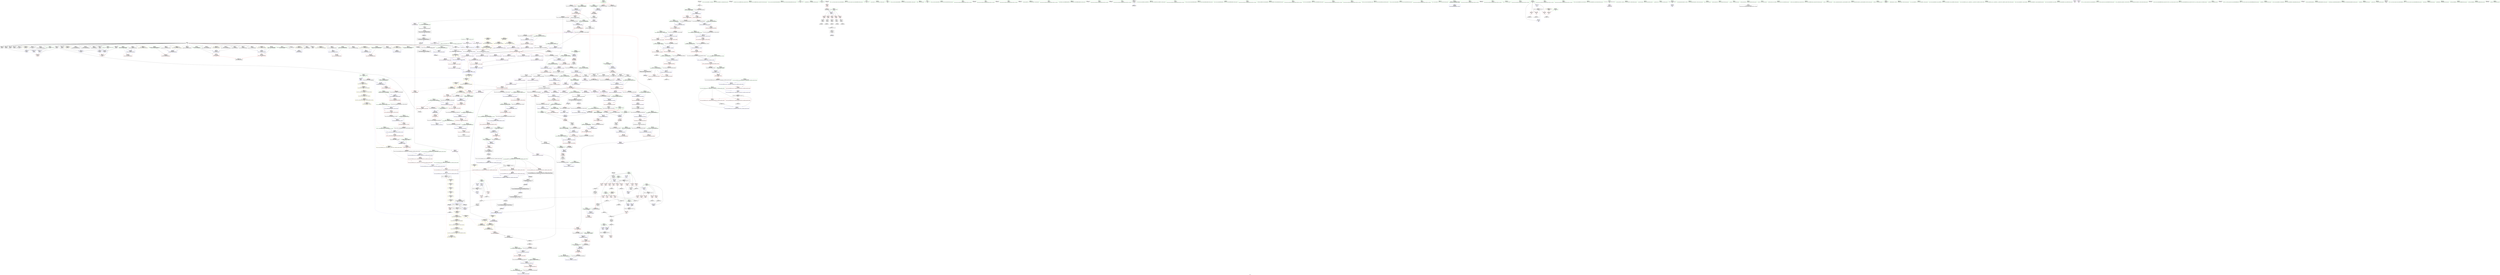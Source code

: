 digraph "SVFG" {
	label="SVFG";

	Node0x55cfb8f5ae60 [shape=record,color=grey,label="{NodeID: 0\nNullPtr|{|<s34>52}}"];
	Node0x55cfb8f5ae60 -> Node0x55cfb9220450[style=solid];
	Node0x55cfb8f5ae60 -> Node0x55cfb9220550[style=solid];
	Node0x55cfb8f5ae60 -> Node0x55cfb9220620[style=solid];
	Node0x55cfb8f5ae60 -> Node0x55cfb92206f0[style=solid];
	Node0x55cfb8f5ae60 -> Node0x55cfb92207c0[style=solid];
	Node0x55cfb8f5ae60 -> Node0x55cfb9220890[style=solid];
	Node0x55cfb8f5ae60 -> Node0x55cfb9220960[style=solid];
	Node0x55cfb8f5ae60 -> Node0x55cfb9220a30[style=solid];
	Node0x55cfb8f5ae60 -> Node0x55cfb9220b00[style=solid];
	Node0x55cfb8f5ae60 -> Node0x55cfb9220bd0[style=solid];
	Node0x55cfb8f5ae60 -> Node0x55cfb921a990[style=solid];
	Node0x55cfb8f5ae60 -> Node0x55cfb921aa60[style=solid];
	Node0x55cfb8f5ae60 -> Node0x55cfb921ab30[style=solid];
	Node0x55cfb8f5ae60 -> Node0x55cfb921ac00[style=solid];
	Node0x55cfb8f5ae60 -> Node0x55cfb921acd0[style=solid];
	Node0x55cfb8f5ae60 -> Node0x55cfb921ada0[style=solid];
	Node0x55cfb8f5ae60 -> Node0x55cfb921ae70[style=solid];
	Node0x55cfb8f5ae60 -> Node0x55cfb921af40[style=solid];
	Node0x55cfb8f5ae60 -> Node0x55cfb921b010[style=solid];
	Node0x55cfb8f5ae60 -> Node0x55cfb921b0e0[style=solid];
	Node0x55cfb8f5ae60 -> Node0x55cfb921b1b0[style=solid];
	Node0x55cfb8f5ae60 -> Node0x55cfb921b280[style=solid];
	Node0x55cfb8f5ae60 -> Node0x55cfb921b350[style=solid];
	Node0x55cfb8f5ae60 -> Node0x55cfb921b420[style=solid];
	Node0x55cfb8f5ae60 -> Node0x55cfb921b4f0[style=solid];
	Node0x55cfb8f5ae60 -> Node0x55cfb921b5c0[style=solid];
	Node0x55cfb8f5ae60 -> Node0x55cfb921b690[style=solid];
	Node0x55cfb8f5ae60 -> Node0x55cfb921b760[style=solid];
	Node0x55cfb8f5ae60 -> Node0x55cfb92234d0[style=solid];
	Node0x55cfb8f5ae60 -> Node0x55cfb9235dd0[style=solid];
	Node0x55cfb8f5ae60 -> Node0x55cfb9235ea0[style=solid];
	Node0x55cfb8f5ae60 -> Node0x55cfb9235f70[style=solid];
	Node0x55cfb8f5ae60 -> Node0x55cfb922d890[style=solid];
	Node0x55cfb8f5ae60 -> Node0x55cfb924d300[style=solid];
	Node0x55cfb8f5ae60:s34 -> Node0x55cfb92b5dd0[style=solid,color=red];
	Node0x55cfb9223d20 [shape=record,color=blue,label="{NodeID: 443\n85\<--159\nehselector.slot\<--\n_Z5solvev\n}"];
	Node0x55cfb9223d20 -> Node0x55cfb92292f0[style=dashed];
	Node0x55cfb9227270 [shape=record,color=purple,label="{NodeID: 277\n533\<--531\n_M_start\<--\n_ZNSt6vectorIiSaIiEE18_M_fill_initializeEmRKi\n}"];
	Node0x55cfb9227270 -> Node0x55cfb922bd30[style=solid];
	Node0x55cfb92b7550 [shape=record,color=black,label="{NodeID: 1218\n285 = PHI(117, )\n1st arg _ZNSt6vectorIiSaIiEEC2EmRKiRKS0_ }"];
	Node0x55cfb92b7550 -> Node0x55cfb9224880[style=solid];
	Node0x55cfb9217b40 [shape=record,color=green,label="{NodeID: 111\n622\<--623\n_ZNSt12_Vector_baseIiSaIiEE11_M_allocateEm\<--_ZNSt12_Vector_baseIiSaIiEE11_M_allocateEm_field_insensitive\n}"];
	Node0x55cfb9220fe0 [shape=record,color=red,label="{NodeID: 388\n694\<--684\n\<--__n.addr\n_ZNSt12_Vector_baseIiSaIiEE11_M_allocateEm\n|{<s0>51}}"];
	Node0x55cfb9220fe0:s0 -> Node0x55cfb92b4890[style=solid,color=red];
	Node0x55cfb921c220 [shape=record,color=black,label="{NodeID: 222\n183\<--182\nconv17\<--add16\n_Z5solvev\n|{<s0>15}}"];
	Node0x55cfb921c220:s0 -> Node0x55cfb92b9680[style=solid,color=red];
	Node0x55cfb92b30c0 [shape=record,color=black,label="{NodeID: 1163\n241 = PHI()\n}"];
	Node0x55cfb9218610 [shape=record,color=green,label="{NodeID: 56\n242\<--243\n_ZSt4endlIcSt11char_traitsIcEERSt13basic_ostreamIT_T0_ES6_\<--_ZSt4endlIcSt11char_traitsIcEERSt13basic_ostreamIT_T0_ES6__field_insensitive\n}"];
	Node0x55cfb9236790 [shape=record,color=blue,label="{NodeID: 499\n673\<--670\n.addr\<--\n_ZN9__gnu_cxx13new_allocatorIiEC2ERKS1_\n}"];
	Node0x55cfb9229ff0 [shape=record,color=red,label="{NodeID: 333\n204\<--103\n\<--i21\n_Z5solvev\n}"];
	Node0x55cfb9229ff0 -> Node0x55cfb922ea30[style=solid];
	Node0x55cfb921f730 [shape=record,color=green,label="{NodeID: 167\n964\<--965\n_ZN9__gnu_cxx13new_allocatorIiE10deallocateEPim\<--_ZN9__gnu_cxx13new_allocatorIiE10deallocateEPim_field_insensitive\n}"];
	Node0x55cfb9204bd0 [shape=record,color=green,label="{NodeID: 1\n7\<--1\n__dso_handle\<--dummyObj\nGlob }"];
	Node0x55cfb9223df0 [shape=record,color=blue,label="{NodeID: 444\n83\<--164\nexn.slot\<--\n_Z5solvev\n}"];
	Node0x55cfb9223df0 -> Node0x55cfb9229220[style=dashed];
	Node0x55cfb9227340 [shape=record,color=purple,label="{NodeID: 278\n543\<--542\n_M_impl3\<--\n_ZNSt6vectorIiSaIiEE18_M_fill_initializeEmRKi\n}"];
	Node0x55cfb92b7690 [shape=record,color=black,label="{NodeID: 1219\n286 = PHI(89, )\n2nd arg _ZNSt6vectorIiSaIiEEC2EmRKiRKS0_ }"];
	Node0x55cfb92b7690 -> Node0x55cfb9224950[style=solid];
	Node0x55cfb9217c40 [shape=record,color=green,label="{NodeID: 112\n644\<--645\nthis.addr\<--this.addr_field_insensitive\n_ZNSt12_Vector_baseIiSaIiEE12_Vector_implD2Ev\n}"];
	Node0x55cfb9217c40 -> Node0x55cfb922c7c0[style=solid];
	Node0x55cfb9217c40 -> Node0x55cfb9236450[style=solid];
	Node0x55cfb92210b0 [shape=record,color=red,label="{NodeID: 389\n711\<--705\n\<--__a.addr\n_ZNSt16allocator_traitsISaIiEE8allocateERS0_m\n}"];
	Node0x55cfb92210b0 -> Node0x55cfb9225980[style=solid];
	Node0x55cfb921c2f0 [shape=record,color=black,label="{NodeID: 223\n213\<--212\nconv28\<--add27\n_Z5solvev\n|{<s0>16}}"];
	Node0x55cfb921c2f0:s0 -> Node0x55cfb92b9680[style=solid,color=red];
	Node0x55cfb92b3190 [shape=record,color=black,label="{NodeID: 1164\n390 = PHI(785, )\n|{<s0>28}}"];
	Node0x55cfb92b3190:s0 -> Node0x55cfb92b53d0[style=solid,color=red];
	Node0x55cfb9218710 [shape=record,color=green,label="{NodeID: 57\n244\<--245\n_ZNSolsEPFRSoS_E\<--_ZNSolsEPFRSoS_E_field_insensitive\n}"];
	Node0x55cfb9236860 [shape=record,color=blue,label="{NodeID: 500\n682\<--680\nthis.addr\<--this\n_ZNSt12_Vector_baseIiSaIiEE11_M_allocateEm\n}"];
	Node0x55cfb9236860 -> Node0x55cfb9220e40[style=dashed];
	Node0x55cfb922a0c0 [shape=record,color=red,label="{NodeID: 334\n210\<--103\n\<--i21\n_Z5solvev\n}"];
	Node0x55cfb922a0c0 -> Node0x55cfb922eeb0[style=solid];
	Node0x55cfb921f830 [shape=record,color=green,label="{NodeID: 168\n971\<--972\nthis.addr\<--this.addr_field_insensitive\n_ZN9__gnu_cxx13new_allocatorIiE10deallocateEPim\n}"];
	Node0x55cfb921f830 -> Node0x55cfb9222df0[style=solid];
	Node0x55cfb921f830 -> Node0x55cfb9238740[style=solid];
	Node0x55cfb9203ea0 [shape=record,color=green,label="{NodeID: 2\n8\<--1\n_ZSt3cin\<--dummyObj\nGlob }"];
	Node0x55cfb922d230 [shape=record,color=black,label="{NodeID: 777\n73 = PHI(74, 74, 74, 74, 70, )\n}"];
	Node0x55cfb922d230 -> Node0x55cfb921bd40[style=solid];
	Node0x55cfb9223ec0 [shape=record,color=blue,label="{NodeID: 445\n85\<--166\nehselector.slot\<--\n_Z5solvev\n}"];
	Node0x55cfb9223ec0 -> Node0x55cfb92292f0[style=dashed];
	Node0x55cfb9227410 [shape=record,color=purple,label="{NodeID: 279\n544\<--542\n_M_finish\<--\n_ZNSt6vectorIiSaIiEE18_M_fill_initializeEmRKi\n}"];
	Node0x55cfb9227410 -> Node0x55cfb92358f0[style=solid];
	Node0x55cfb92b77d0 [shape=record,color=black,label="{NodeID: 1220\n287 = PHI(91, )\n3rd arg _ZNSt6vectorIiSaIiEEC2EmRKiRKS0_ }"];
	Node0x55cfb92b77d0 -> Node0x55cfb9224a20[style=solid];
	Node0x55cfb9217d10 [shape=record,color=green,label="{NodeID: 113\n654\<--655\nthis.addr\<--this.addr_field_insensitive\n_ZNSaIiEC2ERKS_\n}"];
	Node0x55cfb9217d10 -> Node0x55cfb922c890[style=solid];
	Node0x55cfb9217d10 -> Node0x55cfb9236520[style=solid];
	Node0x55cfb9221180 [shape=record,color=red,label="{NodeID: 390\n713\<--707\n\<--__n.addr\n_ZNSt16allocator_traitsISaIiEE8allocateERS0_m\n|{<s0>52}}"];
	Node0x55cfb9221180:s0 -> Node0x55cfb92b5cc0[style=solid,color=red];
	Node0x55cfb921c3c0 [shape=record,color=black,label="{NodeID: 224\n227\<--226\nconv35\<--sub\n_Z5solvev\n}"];
	Node0x55cfb921c3c0 -> Node0x55cfb922e5b0[style=solid];
	Node0x55cfb92b3390 [shape=record,color=black,label="{NodeID: 1165\n814 = PHI(818, )\n}"];
	Node0x55cfb92b3390 -> Node0x55cfb9226000[style=solid];
	Node0x55cfb9218810 [shape=record,color=green,label="{NodeID: 58\n248\<--249\n_ZNSt7__cxx1112basic_stringIcSt11char_traitsIcESaIcEED1Ev\<--_ZNSt7__cxx1112basic_stringIcSt11char_traitsIcESaIcEED1Ev_field_insensitive\n}"];
	Node0x55cfb9236930 [shape=record,color=blue,label="{NodeID: 501\n684\<--681\n__n.addr\<--__n\n_ZNSt12_Vector_baseIiSaIiEE11_M_allocateEm\n}"];
	Node0x55cfb9236930 -> Node0x55cfb9220f10[style=dashed];
	Node0x55cfb9236930 -> Node0x55cfb9220fe0[style=dashed];
	Node0x55cfb922a190 [shape=record,color=red,label="{NodeID: 335\n218\<--103\n\<--i21\n_Z5solvev\n}"];
	Node0x55cfb922a190 -> Node0x55cfb922f1b0[style=solid];
	Node0x55cfb921f900 [shape=record,color=green,label="{NodeID: 169\n973\<--974\n__p.addr\<--__p.addr_field_insensitive\n_ZN9__gnu_cxx13new_allocatorIiE10deallocateEPim\n}"];
	Node0x55cfb921f900 -> Node0x55cfb9222ec0[style=solid];
	Node0x55cfb921f900 -> Node0x55cfb9238810[style=solid];
	Node0x55cfb9203f30 [shape=record,color=green,label="{NodeID: 3\n9\<--1\n_ZSt4cout\<--dummyObj\nGlob }"];
	Node0x55cfb922d890 [shape=record,color=black,label="{NodeID: 778\n700 = PHI(695, 3, )\n}"];
	Node0x55cfb922d890 -> Node0x55cfb92258b0[style=solid];
	Node0x55cfb9223f90 [shape=record,color=blue,label="{NodeID: 446\n95\<--173\nc\<--inc\n_Z5solvev\n}"];
	Node0x55cfb9223f90 -> Node0x55cfb92298a0[style=dashed];
	Node0x55cfb9223f90 -> Node0x55cfb92680c0[style=dashed];
	Node0x55cfb92274e0 [shape=record,color=purple,label="{NodeID: 280\n557\<--556\n_M_impl\<--this1\n_ZNSt12_Vector_baseIiSaIiEED2Ev\n}"];
	Node0x55cfb92b7910 [shape=record,color=black,label="{NodeID: 1221\n611 = PHI(492, )\n0th arg _ZNSt12_Vector_baseIiSaIiEE17_M_create_storageEm }"];
	Node0x55cfb92b7910 -> Node0x55cfb9236040[style=solid];
	Node0x55cfb921c9b0 [shape=record,color=green,label="{NodeID: 114\n656\<--657\n__a.addr\<--__a.addr_field_insensitive\n_ZNSaIiEC2ERKS_\n}"];
	Node0x55cfb921c9b0 -> Node0x55cfb9220ca0[style=solid];
	Node0x55cfb921c9b0 -> Node0x55cfb92365f0[style=solid];
	Node0x55cfb9221250 [shape=record,color=red,label="{NodeID: 391\n731\<--722\nthis1\<--this.addr\n_ZN9__gnu_cxx13new_allocatorIiE8allocateEmPKv\n|{<s0>53}}"];
	Node0x55cfb9221250:s0 -> Node0x55cfb92b7190[style=solid,color=red];
	Node0x55cfb921c490 [shape=record,color=black,label="{NodeID: 225\n278\<--277\n\<--this1\n_ZNSaIiEC2Ev\n|{<s0>22}}"];
	Node0x55cfb921c490:s0 -> Node0x55cfb92b7b90[style=solid,color=red];
	Node0x55cfb92b34d0 [shape=record,color=black,label="{NodeID: 1166\n834 = PHI(838, )\n}"];
	Node0x55cfb92b34d0 -> Node0x55cfb92260d0[style=solid];
	Node0x55cfb9218910 [shape=record,color=green,label="{NodeID: 59\n263\<--264\n__gxx_personality_v0\<--__gxx_personality_v0_field_insensitive\n}"];
	Node0x55cfb9236a00 [shape=record,color=blue,label="{NodeID: 502\n705\<--703\n__a.addr\<--__a\n_ZNSt16allocator_traitsISaIiEE8allocateERS0_m\n}"];
	Node0x55cfb9236a00 -> Node0x55cfb92210b0[style=dashed];
	Node0x55cfb922a260 [shape=record,color=red,label="{NodeID: 336\n232\<--103\n\<--i21\n_Z5solvev\n}"];
	Node0x55cfb922a260 -> Node0x55cfb922e730[style=solid];
	Node0x55cfb921f9d0 [shape=record,color=green,label="{NodeID: 170\n975\<--976\n.addr\<--.addr_field_insensitive\n_ZN9__gnu_cxx13new_allocatorIiE10deallocateEPim\n}"];
	Node0x55cfb921f9d0 -> Node0x55cfb92388e0[style=solid];
	Node0x55cfb92041e0 [shape=record,color=green,label="{NodeID: 4\n10\<--1\n.str\<--dummyObj\nGlob }"];
	Node0x55cfb922de30 [shape=record,color=grey,label="{NodeID: 779\n743 = Binary(742, 570, )\n}"];
	Node0x55cfb9224060 [shape=record,color=blue,label="{NodeID: 447\n184\<--180\ncall18\<--conv15\n_Z5solvev\n}"];
	Node0x55cfb9224060 -> Node0x55cfb9269ef0[style=dashed];
	Node0x55cfb92275b0 [shape=record,color=purple,label="{NodeID: 281\n558\<--556\n_M_start\<--this1\n_ZNSt12_Vector_baseIiSaIiEED2Ev\n}"];
	Node0x55cfb92275b0 -> Node0x55cfb922bfa0[style=solid];
	Node0x55cfb92b7a50 [shape=record,color=black,label="{NodeID: 1222\n612 = PHI(498, )\n1st arg _ZNSt12_Vector_baseIiSaIiEE17_M_create_storageEm }"];
	Node0x55cfb92b7a50 -> Node0x55cfb9236110[style=solid];
	Node0x55cfb921ca80 [shape=record,color=green,label="{NodeID: 115\n665\<--666\n_ZN9__gnu_cxx13new_allocatorIiEC2ERKS1_\<--_ZN9__gnu_cxx13new_allocatorIiEC2ERKS1__field_insensitive\n}"];
	Node0x55cfb9221320 [shape=record,color=red,label="{NodeID: 392\n732\<--724\n\<--__n.addr\n_ZN9__gnu_cxx13new_allocatorIiE8allocateEmPKv\n}"];
	Node0x55cfb9221320 -> Node0x55cfb924d180[style=solid];
	Node0x55cfb921c560 [shape=record,color=black,label="{NodeID: 226\n305\<--304\n\<--this1\n_ZNSt6vectorIiSaIiEEC2EmRKiRKS0_\n|{<s0>23}}"];
	Node0x55cfb921c560:s0 -> Node0x55cfb92b86d0[style=solid,color=red];
	Node0x55cfb92b3610 [shape=record,color=black,label="{NodeID: 1167\n852 = PHI(901, )\n|{<s0>60}}"];
	Node0x55cfb92b3610:s0 -> Node0x55cfb92b7f50[style=solid,color=red];
	Node0x55cfb9218a10 [shape=record,color=green,label="{NodeID: 60\n274\<--275\nthis.addr\<--this.addr_field_insensitive\n_ZNSaIiEC2Ev\n}"];
	Node0x55cfb9218a10 -> Node0x55cfb922a4d0[style=solid];
	Node0x55cfb9218a10 -> Node0x55cfb92246e0[style=solid];
	Node0x55cfb9236ad0 [shape=record,color=blue,label="{NodeID: 503\n707\<--704\n__n.addr\<--__n\n_ZNSt16allocator_traitsISaIiEE8allocateERS0_m\n}"];
	Node0x55cfb9236ad0 -> Node0x55cfb9221180[style=dashed];
	Node0x55cfb922a330 [shape=record,color=red,label="{NodeID: 337\n145\<--142\n\<--call11\n_Z5solvev\n|{<s0>12}}"];
	Node0x55cfb922a330:s0 -> Node0x55cfb92ba010[style=solid,color=red];
	Node0x55cfb921faa0 [shape=record,color=green,label="{NodeID: 171\n984\<--985\n_ZdlPv\<--_ZdlPv_field_insensitive\n}"];
	Node0x55cfb9204270 [shape=record,color=green,label="{NodeID: 5\n12\<--1\n.str.1\<--dummyObj\nGlob }"];
	Node0x55cfb922dfb0 [shape=record,color=grey,label="{NodeID: 780\n117 = Binary(114, 118, )\n|{<s0>8}}"];
	Node0x55cfb922dfb0:s0 -> Node0x55cfb92b7550[style=solid,color=red];
	Node0x55cfb9224130 [shape=record,color=blue,label="{NodeID: 448\n97\<--190\ni\<--inc19\n_Z5solvev\n}"];
	Node0x55cfb9224130 -> Node0x55cfb9269a20[style=dashed];
	Node0x55cfb9227680 [shape=record,color=purple,label="{NodeID: 282\n560\<--556\n_M_impl2\<--this1\n_ZNSt12_Vector_baseIiSaIiEED2Ev\n}"];
	Node0x55cfb92b7b90 [shape=record,color=black,label="{NodeID: 1223\n462 = PHI(278, )\n0th arg _ZN9__gnu_cxx13new_allocatorIiEC2Ev }"];
	Node0x55cfb92b7b90 -> Node0x55cfb92350d0[style=solid];
	Node0x55cfb921cb50 [shape=record,color=green,label="{NodeID: 116\n671\<--672\nthis.addr\<--this.addr_field_insensitive\n_ZN9__gnu_cxx13new_allocatorIiEC2ERKS1_\n}"];
	Node0x55cfb921cb50 -> Node0x55cfb9220d70[style=solid];
	Node0x55cfb921cb50 -> Node0x55cfb92366c0[style=solid];
	Node0x55cfb92213f0 [shape=record,color=red,label="{NodeID: 393\n742\<--724\n\<--__n.addr\n_ZN9__gnu_cxx13new_allocatorIiE8allocateEmPKv\n}"];
	Node0x55cfb92213f0 -> Node0x55cfb922de30[style=solid];
	Node0x55cfb921c630 [shape=record,color=black,label="{NodeID: 227\n322\<--304\n\<--this1\n_ZNSt6vectorIiSaIiEEC2EmRKiRKS0_\n|{<s0>25}}"];
	Node0x55cfb921c630:s0 -> Node0x55cfb92b58d0[style=solid,color=red];
	Node0x55cfb92b3750 [shape=record,color=black,label="{NodeID: 1168\n857 = PHI(861, )\n}"];
	Node0x55cfb92b3750 -> Node0x55cfb92261a0[style=solid];
	Node0x55cfb9218ae0 [shape=record,color=green,label="{NodeID: 61\n280\<--281\n_ZN9__gnu_cxx13new_allocatorIiEC2Ev\<--_ZN9__gnu_cxx13new_allocatorIiEC2Ev_field_insensitive\n}"];
	Node0x55cfb9236ba0 [shape=record,color=blue,label="{NodeID: 504\n722\<--719\nthis.addr\<--this\n_ZN9__gnu_cxx13new_allocatorIiE8allocateEmPKv\n}"];
	Node0x55cfb9236ba0 -> Node0x55cfb9221250[style=dashed];
	Node0x55cfb922a400 [shape=record,color=red,label="{NodeID: 338\n215\<--214\n\<--call29\n_Z5solvev\n}"];
	Node0x55cfb922a400 -> Node0x55cfb9230830[style=solid];
	Node0x55cfb921fba0 [shape=record,color=green,label="{NodeID: 172\n993\<--994\n__first.addr\<--__first.addr_field_insensitive\n_ZSt8_DestroyIPiiEvT_S1_RSaIT0_E\n}"];
	Node0x55cfb921fba0 -> Node0x55cfb9222f90[style=solid];
	Node0x55cfb921fba0 -> Node0x55cfb92389b0[style=solid];
	Node0x55cfb9204300 [shape=record,color=green,label="{NodeID: 6\n15\<--1\n\<--dummyObj\nCan only get source location for instruction, argument, global var or function.}"];
	Node0x55cfb922e130 [shape=record,color=grey,label="{NodeID: 781\n569 = Binary(568, 570, )\n|{<s0>43}}"];
	Node0x55cfb922e130:s0 -> Node0x55cfb92b5010[style=solid,color=red];
	Node0x55cfb9224200 [shape=record,color=blue,label="{NodeID: 449\n99\<--194\np\<--add20\n_Z5solvev\n}"];
	Node0x55cfb9224200 -> Node0x55cfb92679e0[style=dashed];
	Node0x55cfb9227750 [shape=record,color=purple,label="{NodeID: 283\n561\<--556\n_M_end_of_storage\<--this1\n_ZNSt12_Vector_baseIiSaIiEED2Ev\n}"];
	Node0x55cfb9227750 -> Node0x55cfb922c070[style=solid];
	Node0x55cfb92b7cd0 [shape=record,color=black,label="{NodeID: 1224\n1024 = PHI(1017, )\n0th arg _ZNSt12_Destroy_auxILb1EE9__destroyIPiEEvT_S3_ }"];
	Node0x55cfb92b7cd0 -> Node0x55cfb9238dc0[style=solid];
	Node0x55cfb921cc20 [shape=record,color=green,label="{NodeID: 117\n673\<--674\n.addr\<--.addr_field_insensitive\n_ZN9__gnu_cxx13new_allocatorIiEC2ERKS1_\n}"];
	Node0x55cfb921cc20 -> Node0x55cfb9236790[style=solid];
	Node0x55cfb9268410 [shape=record,color=yellow,style=double,label="{NodeID: 892\n4V_1 = ENCHI(MR_4V_0)\npts\{82 \}\nFun[_Z5solvev]}"];
	Node0x55cfb9268410 -> Node0x55cfb9228ee0[style=dashed];
	Node0x55cfb9268410 -> Node0x55cfb9228fb0[style=dashed];
	Node0x55cfb9268410 -> Node0x55cfb9229080[style=dashed];
	Node0x55cfb9268410 -> Node0x55cfb9229150[style=dashed];
	Node0x55cfb92214c0 [shape=record,color=red,label="{NodeID: 394\n755\<--752\nthis1\<--this.addr\n_ZNK9__gnu_cxx13new_allocatorIiE8max_sizeEv\n}"];
	Node0x55cfb921c700 [shape=record,color=black,label="{NodeID: 228\n338\<--337\n\<--this1\n_ZNSaIiED2Ev\n|{<s0>26}}"];
	Node0x55cfb921c700:s0 -> Node0x55cfb92b6130[style=solid,color=red];
	Node0x55cfb92b3890 [shape=record,color=black,label="{NodeID: 1169\n424 = PHI()\n}"];
	Node0x55cfb9218be0 [shape=record,color=green,label="{NodeID: 62\n288\<--289\nthis.addr\<--this.addr_field_insensitive\n_ZNSt6vectorIiSaIiEEC2EmRKiRKS0_\n}"];
	Node0x55cfb9218be0 -> Node0x55cfb922a5a0[style=solid];
	Node0x55cfb9218be0 -> Node0x55cfb92247b0[style=solid];
	Node0x55cfb9236c70 [shape=record,color=blue,label="{NodeID: 505\n724\<--720\n__n.addr\<--__n\n_ZN9__gnu_cxx13new_allocatorIiE8allocateEmPKv\n}"];
	Node0x55cfb9236c70 -> Node0x55cfb9221320[style=dashed];
	Node0x55cfb9236c70 -> Node0x55cfb92213f0[style=dashed];
	Node0x55cfb922a4d0 [shape=record,color=red,label="{NodeID: 339\n277\<--274\nthis1\<--this.addr\n_ZNSaIiEC2Ev\n}"];
	Node0x55cfb922a4d0 -> Node0x55cfb921c490[style=solid];
	Node0x55cfb921fc70 [shape=record,color=green,label="{NodeID: 173\n995\<--996\n__last.addr\<--__last.addr_field_insensitive\n_ZSt8_DestroyIPiiEvT_S1_RSaIT0_E\n}"];
	Node0x55cfb921fc70 -> Node0x55cfb9223060[style=solid];
	Node0x55cfb921fc70 -> Node0x55cfb9238a80[style=solid];
	Node0x55cfb92148e0 [shape=record,color=green,label="{NodeID: 7\n51\<--1\n\<--dummyObj\nCan only get source location for instruction, argument, global var or function.}"];
	Node0x55cfb922e2b0 [shape=record,color=grey,label="{NodeID: 782\n568 = Binary(566, 567, )\n}"];
	Node0x55cfb922e2b0 -> Node0x55cfb922e130[style=solid];
	Node0x55cfb92242d0 [shape=record,color=blue,label="{NodeID: 450\n101\<--197\nres\<--\n_Z5solvev\n}"];
	Node0x55cfb92242d0 -> Node0x55cfb9267ad0[style=dashed];
	Node0x55cfb9227820 [shape=record,color=purple,label="{NodeID: 284\n563\<--556\n_M_impl3\<--this1\n_ZNSt12_Vector_baseIiSaIiEED2Ev\n}"];
	Node0x55cfb92b7e10 [shape=record,color=black,label="{NodeID: 1225\n1025 = PHI(1018, )\n1st arg _ZNSt12_Destroy_auxILb1EE9__destroyIPiEEvT_S3_ }"];
	Node0x55cfb92b7e10 -> Node0x55cfb9238e90[style=solid];
	Node0x55cfb921ccf0 [shape=record,color=green,label="{NodeID: 118\n682\<--683\nthis.addr\<--this.addr_field_insensitive\n_ZNSt12_Vector_baseIiSaIiEE11_M_allocateEm\n}"];
	Node0x55cfb921ccf0 -> Node0x55cfb9220e40[style=solid];
	Node0x55cfb921ccf0 -> Node0x55cfb9236860[style=solid];
	Node0x55cfb9268520 [shape=record,color=yellow,style=double,label="{NodeID: 893\n6V_1 = ENCHI(MR_6V_0)\npts\{84 \}\nFun[_Z5solvev]}"];
	Node0x55cfb9268520 -> Node0x55cfb9223ab0[style=dashed];
	Node0x55cfb9268520 -> Node0x55cfb9223c50[style=dashed];
	Node0x55cfb9268520 -> Node0x55cfb9223df0[style=dashed];
	Node0x55cfb9221590 [shape=record,color=red,label="{NodeID: 395\n778\<--766\n\<--__first.addr\n_ZSt24__uninitialized_fill_n_aIPimiiET_S1_T0_RKT1_RSaIT2_E\n|{<s0>56}}"];
	Node0x55cfb9221590:s0 -> Node0x55cfb92b6dd0[style=solid,color=red];
	Node0x55cfb921c7d0 [shape=record,color=black,label="{NodeID: 229\n356\<--355\n\<--this1\n_ZNSt6vectorIiSaIiEEixEm\n}"];
	Node0x55cfb921c7d0 -> Node0x55cfb9226bf0[style=solid];
	Node0x55cfb921c7d0 -> Node0x55cfb9226cc0[style=solid];
	Node0x55cfb92b3960 [shape=record,color=black,label="{NodeID: 1170\n428 = PHI()\n}"];
	Node0x55cfb9218cb0 [shape=record,color=green,label="{NodeID: 63\n290\<--291\n__n.addr\<--__n.addr_field_insensitive\n_ZNSt6vectorIiSaIiEEC2EmRKiRKS0_\n}"];
	Node0x55cfb9218cb0 -> Node0x55cfb922a670[style=solid];
	Node0x55cfb9218cb0 -> Node0x55cfb922a740[style=solid];
	Node0x55cfb9218cb0 -> Node0x55cfb9224880[style=solid];
	Node0x55cfb9236d40 [shape=record,color=blue,label="{NodeID: 506\n726\<--721\n.addr\<--\n_ZN9__gnu_cxx13new_allocatorIiE8allocateEmPKv\n}"];
	Node0x55cfb922a5a0 [shape=record,color=red,label="{NodeID: 340\n304\<--288\nthis1\<--this.addr\n_ZNSt6vectorIiSaIiEEC2EmRKiRKS0_\n|{|<s2>24}}"];
	Node0x55cfb922a5a0 -> Node0x55cfb921c560[style=solid];
	Node0x55cfb922a5a0 -> Node0x55cfb921c630[style=solid];
	Node0x55cfb922a5a0:s2 -> Node0x55cfb92b9c50[style=solid,color=red];
	Node0x55cfb921fd40 [shape=record,color=green,label="{NodeID: 174\n997\<--998\n.addr\<--.addr_field_insensitive\n_ZSt8_DestroyIPiiEvT_S1_RSaIT0_E\n}"];
	Node0x55cfb921fd40 -> Node0x55cfb9238b50[style=solid];
	Node0x55cfb9214970 [shape=record,color=green,label="{NodeID: 8\n56\<--1\n\<--dummyObj\nCan only get source location for instruction, argument, global var or function.}"];
	Node0x55cfb922e430 [shape=record,color=grey,label="{NodeID: 783\n194 = Binary(193, 174, )\n}"];
	Node0x55cfb922e430 -> Node0x55cfb9224200[style=solid];
	Node0x55cfb92243a0 [shape=record,color=blue,label="{NodeID: 451\n103\<--198\ni21\<--\n_Z5solvev\n}"];
	Node0x55cfb92243a0 -> Node0x55cfb9267fd0[style=dashed];
	Node0x55cfb92278f0 [shape=record,color=purple,label="{NodeID: 285\n564\<--556\n_M_start4\<--this1\n_ZNSt12_Vector_baseIiSaIiEED2Ev\n}"];
	Node0x55cfb92278f0 -> Node0x55cfb922c140[style=solid];
	Node0x55cfb92b7f50 [shape=record,color=black,label="{NodeID: 1226\n862 = PHI(852, )\n0th arg _ZSt10__fill_n_aIPimiEN9__gnu_cxx11__enable_ifIXsr11__is_scalarIT1_EE7__valueET_E6__typeES4_T0_RKS3_ }"];
	Node0x55cfb92b7f50 -> Node0x55cfb9237b10[style=solid];
	Node0x55cfb921cdc0 [shape=record,color=green,label="{NodeID: 119\n684\<--685\n__n.addr\<--__n.addr_field_insensitive\n_ZNSt12_Vector_baseIiSaIiEE11_M_allocateEm\n}"];
	Node0x55cfb921cdc0 -> Node0x55cfb9220f10[style=solid];
	Node0x55cfb921cdc0 -> Node0x55cfb9220fe0[style=solid];
	Node0x55cfb921cdc0 -> Node0x55cfb9236930[style=solid];
	Node0x55cfb9268600 [shape=record,color=yellow,style=double,label="{NodeID: 894\n8V_1 = ENCHI(MR_8V_0)\npts\{86 \}\nFun[_Z5solvev]}"];
	Node0x55cfb9268600 -> Node0x55cfb9223b80[style=dashed];
	Node0x55cfb9268600 -> Node0x55cfb9223d20[style=dashed];
	Node0x55cfb9268600 -> Node0x55cfb9223ec0[style=dashed];
	Node0x55cfb9221660 [shape=record,color=red,label="{NodeID: 396\n779\<--768\n\<--__n.addr\n_ZSt24__uninitialized_fill_n_aIPimiiET_S1_T0_RKT1_RSaIT2_E\n|{<s0>56}}"];
	Node0x55cfb9221660:s0 -> Node0x55cfb92b6f10[style=solid,color=red];
	Node0x55cfb921c8a0 [shape=record,color=black,label="{NodeID: 230\n346\<--361\n_ZNSt6vectorIiSaIiEEixEm_ret\<--add.ptr\n_ZNSt6vectorIiSaIiEEixEm\n|{<s0>15|<s1>16}}"];
	Node0x55cfb921c8a0:s0 -> Node0x55cfb92aaf60[style=solid,color=blue];
	Node0x55cfb921c8a0:s1 -> Node0x55cfb92b27a0[style=solid,color=blue];
	Node0x55cfb92b3a30 [shape=record,color=black,label="{NodeID: 1171\n436 = PHI()\n}"];
	Node0x55cfb9218d80 [shape=record,color=green,label="{NodeID: 64\n292\<--293\n__value.addr\<--__value.addr_field_insensitive\n_ZNSt6vectorIiSaIiEEC2EmRKiRKS0_\n}"];
	Node0x55cfb9218d80 -> Node0x55cfb922a810[style=solid];
	Node0x55cfb9218d80 -> Node0x55cfb9224950[style=solid];
	Node0x55cfb9236e10 [shape=record,color=blue,label="{NodeID: 507\n752\<--751\nthis.addr\<--this\n_ZNK9__gnu_cxx13new_allocatorIiE8max_sizeEv\n}"];
	Node0x55cfb9236e10 -> Node0x55cfb92214c0[style=dashed];
	Node0x55cfb922a670 [shape=record,color=red,label="{NodeID: 341\n306\<--290\n\<--__n.addr\n_ZNSt6vectorIiSaIiEEC2EmRKiRKS0_\n|{<s0>23}}"];
	Node0x55cfb922a670:s0 -> Node0x55cfb92b8810[style=solid,color=red];
	Node0x55cfb921fe10 [shape=record,color=green,label="{NodeID: 175\n1005\<--1006\n_ZSt8_DestroyIPiEvT_S1_\<--_ZSt8_DestroyIPiEvT_S1__field_insensitive\n}"];
	Node0x55cfb9214a00 [shape=record,color=green,label="{NodeID: 9\n61\<--1\n\<--dummyObj\nCan only get source location for instruction, argument, global var or function.}"];
	Node0x55cfb9279250 [shape=record,color=yellow,style=double,label="{NodeID: 950\n26V_1 = ENCHI(MR_26V_0)\npts\{880000 \}\nFun[_ZNSt6vectorIiSaIiEEixEm]}"];
	Node0x55cfb9279250 -> Node0x55cfb922adc0[style=dashed];
	Node0x55cfb922e5b0 [shape=record,color=grey,label="{NodeID: 784\n229 = Binary(228, 227, )\n}"];
	Node0x55cfb922e5b0 -> Node0x55cfb9224540[style=solid];
	Node0x55cfb9224470 [shape=record,color=blue,label="{NodeID: 452\n99\<--220\np\<--add32\n_Z5solvev\n}"];
	Node0x55cfb9224470 -> Node0x55cfb9229cb0[style=dashed];
	Node0x55cfb9224470 -> Node0x55cfb92679e0[style=dashed];
	Node0x55cfb92279c0 [shape=record,color=purple,label="{NodeID: 286\n574\<--556\n_M_impl5\<--this1\n_ZNSt12_Vector_baseIiSaIiEED2Ev\n|{<s0>44}}"];
	Node0x55cfb92279c0:s0 -> Node0x55cfb92b9250[style=solid,color=red];
	Node0x55cfb92b8090 [shape=record,color=black,label="{NodeID: 1227\n863 = PHI(855, )\n1st arg _ZSt10__fill_n_aIPimiEN9__gnu_cxx11__enable_ifIXsr11__is_scalarIT1_EE7__valueET_E6__typeES4_T0_RKS3_ }"];
	Node0x55cfb92b8090 -> Node0x55cfb9237be0[style=solid];
	Node0x55cfb921ce90 [shape=record,color=green,label="{NodeID: 120\n696\<--697\n_ZNSt16allocator_traitsISaIiEE8allocateERS0_m\<--_ZNSt16allocator_traitsISaIiEE8allocateERS0_m_field_insensitive\n}"];
	Node0x55cfb9221730 [shape=record,color=red,label="{NodeID: 397\n780\<--770\n\<--__x.addr\n_ZSt24__uninitialized_fill_n_aIPimiiET_S1_T0_RKT1_RSaIT2_E\n|{<s0>56}}"];
	Node0x55cfb9221730:s0 -> Node0x55cfb92b7050[style=solid,color=red];
	Node0x55cfb9224cc0 [shape=record,color=black,label="{NodeID: 231\n381\<--380\n\<--this1\n_ZNSt6vectorIiSaIiEED2Ev\n}"];
	Node0x55cfb9224cc0 -> Node0x55cfb9226d90[style=solid];
	Node0x55cfb9224cc0 -> Node0x55cfb9226e60[style=solid];
	Node0x55cfb92b3b00 [shape=record,color=black,label="{NodeID: 1172\n441 = PHI()\n}"];
	Node0x55cfb9218e50 [shape=record,color=green,label="{NodeID: 65\n294\<--295\n__a.addr\<--__a.addr_field_insensitive\n_ZNSt6vectorIiSaIiEEC2EmRKiRKS0_\n}"];
	Node0x55cfb9218e50 -> Node0x55cfb922a8e0[style=solid];
	Node0x55cfb9218e50 -> Node0x55cfb9224a20[style=solid];
	Node0x55cfb9236ee0 [shape=record,color=blue,label="{NodeID: 508\n766\<--762\n__first.addr\<--__first\n_ZSt24__uninitialized_fill_n_aIPimiiET_S1_T0_RKT1_RSaIT2_E\n}"];
	Node0x55cfb9236ee0 -> Node0x55cfb9221590[style=dashed];
	Node0x55cfb922a740 [shape=record,color=red,label="{NodeID: 342\n311\<--290\n\<--__n.addr\n_ZNSt6vectorIiSaIiEEC2EmRKiRKS0_\n|{<s0>24}}"];
	Node0x55cfb922a740:s0 -> Node0x55cfb92b9d90[style=solid,color=red];
	Node0x55cfb921ff10 [shape=record,color=green,label="{NodeID: 176\n1011\<--1012\n__first.addr\<--__first.addr_field_insensitive\n_ZSt8_DestroyIPiEvT_S1_\n}"];
	Node0x55cfb921ff10 -> Node0x55cfb9223130[style=solid];
	Node0x55cfb921ff10 -> Node0x55cfb9238c20[style=solid];
	Node0x55cfb9214a90 [shape=record,color=green,label="{NodeID: 10\n66\<--1\n\<--dummyObj\nCan only get source location for instruction, argument, global var or function.}"];
	Node0x55cfb9279330 [shape=record,color=yellow,style=double,label="{NodeID: 951\n10V_1 = ENCHI(MR_10V_0)\npts\{90 \}\nFun[_ZSt6fill_nIPimiET_S1_T0_RKT1_]|{<s0>60}}"];
	Node0x55cfb9279330:s0 -> Node0x55cfb9277d90[style=dashed,color=red];
	Node0x55cfb922e730 [shape=record,color=grey,label="{NodeID: 785\n233 = Binary(232, 234, )\n}"];
	Node0x55cfb922e730 -> Node0x55cfb9224610[style=solid];
	Node0x55cfb9224540 [shape=record,color=blue,label="{NodeID: 453\n101\<--229\nres\<--add36\n_Z5solvev\n}"];
	Node0x55cfb9224540 -> Node0x55cfb9267ad0[style=dashed];
	Node0x55cfb9227a90 [shape=record,color=purple,label="{NodeID: 287\n582\<--556\n_M_impl6\<--this1\n_ZNSt12_Vector_baseIiSaIiEED2Ev\n|{<s0>45}}"];
	Node0x55cfb9227a90:s0 -> Node0x55cfb92b9250[style=solid,color=red];
	Node0x55cfb92b81d0 [shape=record,color=black,label="{NodeID: 1228\n864 = PHI(856, )\n2nd arg _ZSt10__fill_n_aIPimiEN9__gnu_cxx11__enable_ifIXsr11__is_scalarIT1_EE7__valueET_E6__typeES4_T0_RKS3_ }"];
	Node0x55cfb92b81d0 -> Node0x55cfb9237cb0[style=solid];
	Node0x55cfb921cf90 [shape=record,color=green,label="{NodeID: 121\n705\<--706\n__a.addr\<--__a.addr_field_insensitive\n_ZNSt16allocator_traitsISaIiEE8allocateERS0_m\n}"];
	Node0x55cfb921cf90 -> Node0x55cfb92210b0[style=solid];
	Node0x55cfb921cf90 -> Node0x55cfb9236a00[style=solid];
	Node0x55cfb9221800 [shape=record,color=red,label="{NodeID: 398\n790\<--787\nthis1\<--this.addr\n_ZNSt12_Vector_baseIiSaIiEE19_M_get_Tp_allocatorEv\n}"];
	Node0x55cfb9221800 -> Node0x55cfb92286c0[style=solid];
	Node0x55cfb9224d50 [shape=record,color=black,label="{NodeID: 232\n385\<--380\n\<--this1\n_ZNSt6vectorIiSaIiEED2Ev\n}"];
	Node0x55cfb9224d50 -> Node0x55cfb9226f30[style=solid];
	Node0x55cfb9224d50 -> Node0x55cfb9227000[style=solid];
	Node0x55cfb92b3c00 [shape=record,color=black,label="{NodeID: 1173\n445 = PHI()\n}"];
	Node0x55cfb9218f20 [shape=record,color=green,label="{NodeID: 66\n296\<--297\nexn.slot\<--exn.slot_field_insensitive\n_ZNSt6vectorIiSaIiEEC2EmRKiRKS0_\n}"];
	Node0x55cfb9218f20 -> Node0x55cfb922a9b0[style=solid];
	Node0x55cfb9218f20 -> Node0x55cfb9224af0[style=solid];
	Node0x55cfb9236fb0 [shape=record,color=blue,label="{NodeID: 509\n768\<--763\n__n.addr\<--__n\n_ZSt24__uninitialized_fill_n_aIPimiiET_S1_T0_RKT1_RSaIT2_E\n}"];
	Node0x55cfb9236fb0 -> Node0x55cfb9221660[style=dashed];
	Node0x55cfb922a810 [shape=record,color=red,label="{NodeID: 343\n312\<--292\n\<--__value.addr\n_ZNSt6vectorIiSaIiEEC2EmRKiRKS0_\n|{<s0>24}}"];
	Node0x55cfb922a810:s0 -> Node0x55cfb92b9ed0[style=solid,color=red];
	Node0x55cfb921ffe0 [shape=record,color=green,label="{NodeID: 177\n1013\<--1014\n__last.addr\<--__last.addr_field_insensitive\n_ZSt8_DestroyIPiEvT_S1_\n}"];
	Node0x55cfb921ffe0 -> Node0x55cfb9223200[style=solid];
	Node0x55cfb921ffe0 -> Node0x55cfb9238cf0[style=solid];
	Node0x55cfb9214b90 [shape=record,color=green,label="{NodeID: 11\n71\<--1\n\<--dummyObj\nCan only get source location for instruction, argument, global var or function.}"];
	Node0x55cfb9279440 [shape=record,color=yellow,style=double,label="{NodeID: 952\n24V_1 = ENCHI(MR_24V_0)\npts\{745 \}\nFun[_ZSt6fill_nIPimiET_S1_T0_RKT1_]|{<s0>60}}"];
	Node0x55cfb9279440:s0 -> Node0x55cfb926b2f0[style=dashed,color=red];
	Node0x55cfb922e8b0 [shape=record,color=grey,label="{NodeID: 786\n892 = Binary(891, 893, )\n}"];
	Node0x55cfb922e8b0 -> Node0x55cfb9237ff0[style=solid];
	Node0x55cfb9224610 [shape=record,color=blue,label="{NodeID: 454\n103\<--233\ni21\<--dec\n_Z5solvev\n}"];
	Node0x55cfb9224610 -> Node0x55cfb9267fd0[style=dashed];
	Node0x55cfb9227b60 [shape=record,color=purple,label="{NodeID: 288\n603\<--597\n_M_start\<--this1\n_ZNSt12_Vector_baseIiSaIiEE12_Vector_implC2ERKS0_\n}"];
	Node0x55cfb9227b60 -> Node0x55cfb9235dd0[style=solid];
	Node0x55cfb92b8310 [shape=record,color=black,label="{NodeID: 1229\n968 = PHI(960, )\n0th arg _ZN9__gnu_cxx13new_allocatorIiE10deallocateEPim }"];
	Node0x55cfb92b8310 -> Node0x55cfb9238740[style=solid];
	Node0x55cfb921d060 [shape=record,color=green,label="{NodeID: 122\n707\<--708\n__n.addr\<--__n.addr_field_insensitive\n_ZNSt16allocator_traitsISaIiEE8allocateERS0_m\n}"];
	Node0x55cfb921d060 -> Node0x55cfb9221180[style=solid];
	Node0x55cfb921d060 -> Node0x55cfb9236ad0[style=solid];
	Node0x55cfb92218d0 [shape=record,color=red,label="{NodeID: 399\n811\<--798\n\<--__first.addr\n_ZSt20uninitialized_fill_nIPimiET_S1_T0_RKT1_\n|{<s0>57}}"];
	Node0x55cfb92218d0:s0 -> Node0x55cfb92b49d0[style=solid,color=red];
	Node0x55cfb9224e20 [shape=record,color=black,label="{NodeID: 233\n389\<--380\n\<--this1\n_ZNSt6vectorIiSaIiEED2Ev\n|{<s0>27}}"];
	Node0x55cfb9224e20:s0 -> Node0x55cfb92b8d10[style=solid,color=red];
	Node0x55cfb92b3cd0 [shape=record,color=black,label="{NodeID: 1174\n446 = PHI(78, )\n}"];
	Node0x55cfb9218ff0 [shape=record,color=green,label="{NodeID: 67\n298\<--299\nehselector.slot\<--ehselector.slot_field_insensitive\n_ZNSt6vectorIiSaIiEEC2EmRKiRKS0_\n}"];
	Node0x55cfb9218ff0 -> Node0x55cfb922aa80[style=solid];
	Node0x55cfb9218ff0 -> Node0x55cfb9224bc0[style=solid];
	Node0x55cfb9271df0 [shape=record,color=yellow,style=double,label="{NodeID: 842\n10V_1 = ENCHI(MR_10V_0)\npts\{90 \}\nFun[_ZNSt22__uninitialized_fill_nILb1EE15__uninit_fill_nIPimiEET_S3_T0_RKT1_]|{<s0>58}}"];
	Node0x55cfb9271df0:s0 -> Node0x55cfb9279330[style=dashed,color=red];
	Node0x55cfb9237080 [shape=record,color=blue,label="{NodeID: 510\n770\<--764\n__x.addr\<--__x\n_ZSt24__uninitialized_fill_n_aIPimiiET_S1_T0_RKT1_RSaIT2_E\n}"];
	Node0x55cfb9237080 -> Node0x55cfb9221730[style=dashed];
	Node0x55cfb922a8e0 [shape=record,color=red,label="{NodeID: 344\n307\<--294\n\<--__a.addr\n_ZNSt6vectorIiSaIiEEC2EmRKiRKS0_\n|{<s0>23}}"];
	Node0x55cfb922a8e0:s0 -> Node0x55cfb92b8950[style=solid,color=red];
	Node0x55cfb92200b0 [shape=record,color=green,label="{NodeID: 178\n1020\<--1021\n_ZNSt12_Destroy_auxILb1EE9__destroyIPiEEvT_S3_\<--_ZNSt12_Destroy_auxILb1EE9__destroyIPiEEvT_S3__field_insensitive\n}"];
	Node0x55cfb9214c90 [shape=record,color=green,label="{NodeID: 12\n74\<--1\n\<--dummyObj\nCan only get source location for instruction, argument, global var or function.}"];
	Node0x55cfb922ea30 [shape=record,color=grey,label="{NodeID: 787\n206 = Binary(204, 205, )\n}"];
	Node0x55cfb922ea30 -> Node0x55cfb92306b0[style=solid];
	Node0x55cfb92246e0 [shape=record,color=blue,label="{NodeID: 455\n274\<--273\nthis.addr\<--this\n_ZNSaIiEC2Ev\n}"];
	Node0x55cfb92246e0 -> Node0x55cfb922a4d0[style=dashed];
	Node0x55cfb9227c30 [shape=record,color=purple,label="{NodeID: 289\n605\<--597\n_M_finish\<--this1\n_ZNSt12_Vector_baseIiSaIiEE12_Vector_implC2ERKS0_\n}"];
	Node0x55cfb9227c30 -> Node0x55cfb9235ea0[style=solid];
	Node0x55cfb92b8450 [shape=record,color=black,label="{NodeID: 1230\n969 = PHI(961, )\n1st arg _ZN9__gnu_cxx13new_allocatorIiE10deallocateEPim }"];
	Node0x55cfb92b8450 -> Node0x55cfb9238810[style=solid];
	Node0x55cfb921d130 [shape=record,color=green,label="{NodeID: 123\n715\<--716\n_ZN9__gnu_cxx13new_allocatorIiE8allocateEmPKv\<--_ZN9__gnu_cxx13new_allocatorIiE8allocateEmPKv_field_insensitive\n}"];
	Node0x55cfb92219a0 [shape=record,color=red,label="{NodeID: 400\n812\<--800\n\<--__n.addr\n_ZSt20uninitialized_fill_nIPimiET_S1_T0_RKT1_\n|{<s0>57}}"];
	Node0x55cfb92219a0:s0 -> Node0x55cfb92b4b10[style=solid,color=red];
	Node0x55cfb9224ef0 [shape=record,color=black,label="{NodeID: 234\n396\<--380\n\<--this1\n_ZNSt6vectorIiSaIiEED2Ev\n|{<s0>29}}"];
	Node0x55cfb9224ef0:s0 -> Node0x55cfb92b58d0[style=solid,color=red];
	Node0x55cfb92b3e40 [shape=record,color=black,label="{NodeID: 1175\n538 = PHI(785, )\n|{<s0>42}}"];
	Node0x55cfb92b3e40:s0 -> Node0x55cfb92b6a10[style=solid,color=red];
	Node0x55cfb92190c0 [shape=record,color=green,label="{NodeID: 68\n309\<--310\n_ZNSt12_Vector_baseIiSaIiEEC2EmRKS0_\<--_ZNSt12_Vector_baseIiSaIiEEC2EmRKS0__field_insensitive\n}"];
	Node0x55cfb9271f00 [shape=record,color=yellow,style=double,label="{NodeID: 843\n24V_1 = ENCHI(MR_24V_0)\npts\{745 \}\nFun[_ZNSt22__uninitialized_fill_nILb1EE15__uninit_fill_nIPimiEET_S3_T0_RKT1_]|{<s0>58}}"];
	Node0x55cfb9271f00:s0 -> Node0x55cfb9279440[style=dashed,color=red];
	Node0x55cfb9237150 [shape=record,color=blue,label="{NodeID: 511\n772\<--765\n.addr\<--\n_ZSt24__uninitialized_fill_n_aIPimiiET_S1_T0_RKT1_RSaIT2_E\n}"];
	Node0x55cfb922a9b0 [shape=record,color=red,label="{NodeID: 345\n327\<--296\nexn\<--exn.slot\n_ZNSt6vectorIiSaIiEEC2EmRKiRKS0_\n}"];
	Node0x55cfb92201b0 [shape=record,color=green,label="{NodeID: 179\n1026\<--1027\n.addr\<--.addr_field_insensitive\n_ZNSt12_Destroy_auxILb1EE9__destroyIPiEEvT_S3_\n}"];
	Node0x55cfb92201b0 -> Node0x55cfb9238dc0[style=solid];
	Node0x55cfb9214d90 [shape=record,color=green,label="{NodeID: 13\n118\<--1\n\<--dummyObj\nCan only get source location for instruction, argument, global var or function.}"];
	Node0x55cfb922ebb0 [shape=record,color=grey,label="{NodeID: 788\n173 = Binary(172, 174, )\n}"];
	Node0x55cfb922ebb0 -> Node0x55cfb9223f90[style=solid];
	Node0x55cfb92247b0 [shape=record,color=blue,label="{NodeID: 456\n288\<--284\nthis.addr\<--this\n_ZNSt6vectorIiSaIiEEC2EmRKiRKS0_\n}"];
	Node0x55cfb92247b0 -> Node0x55cfb922a5a0[style=dashed];
	Node0x55cfb9227d00 [shape=record,color=purple,label="{NodeID: 290\n607\<--597\n_M_end_of_storage\<--this1\n_ZNSt12_Vector_baseIiSaIiEE12_Vector_implC2ERKS0_\n}"];
	Node0x55cfb9227d00 -> Node0x55cfb9235f70[style=solid];
	Node0x55cfb92b8590 [shape=record,color=black,label="{NodeID: 1231\n970 = PHI(962, )\n2nd arg _ZN9__gnu_cxx13new_allocatorIiE10deallocateEPim }"];
	Node0x55cfb92b8590 -> Node0x55cfb92388e0[style=solid];
	Node0x55cfb921d230 [shape=record,color=green,label="{NodeID: 124\n722\<--723\nthis.addr\<--this.addr_field_insensitive\n_ZN9__gnu_cxx13new_allocatorIiE8allocateEmPKv\n}"];
	Node0x55cfb921d230 -> Node0x55cfb9221250[style=solid];
	Node0x55cfb921d230 -> Node0x55cfb9236ba0[style=solid];
	Node0x55cfb9221a70 [shape=record,color=red,label="{NodeID: 401\n813\<--802\n\<--__x.addr\n_ZSt20uninitialized_fill_nIPimiET_S1_T0_RKT1_\n|{<s0>57}}"];
	Node0x55cfb9221a70:s0 -> Node0x55cfb92b4c50[style=solid,color=red];
	Node0x55cfb9224fc0 [shape=record,color=black,label="{NodeID: 235\n404\<--380\n\<--this1\n_ZNSt6vectorIiSaIiEED2Ev\n|{<s0>30}}"];
	Node0x55cfb9224fc0:s0 -> Node0x55cfb92b58d0[style=solid,color=red];
	Node0x55cfb92b4010 [shape=record,color=black,label="{NodeID: 1176\n539 = PHI(761, )\n}"];
	Node0x55cfb92b4010 -> Node0x55cfb92358f0[style=solid];
	Node0x55cfb92191c0 [shape=record,color=green,label="{NodeID: 69\n314\<--315\n_ZNSt6vectorIiSaIiEE18_M_fill_initializeEmRKi\<--_ZNSt6vectorIiSaIiEE18_M_fill_initializeEmRKi_field_insensitive\n}"];
	Node0x55cfb9237220 [shape=record,color=blue,label="{NodeID: 512\n787\<--786\nthis.addr\<--this\n_ZNSt12_Vector_baseIiSaIiEE19_M_get_Tp_allocatorEv\n}"];
	Node0x55cfb9237220 -> Node0x55cfb9221800[style=dashed];
	Node0x55cfb922aa80 [shape=record,color=red,label="{NodeID: 346\n328\<--298\nsel\<--ehselector.slot\n_ZNSt6vectorIiSaIiEEC2EmRKiRKS0_\n}"];
	Node0x55cfb9220280 [shape=record,color=green,label="{NodeID: 180\n1028\<--1029\n.addr1\<--.addr1_field_insensitive\n_ZNSt12_Destroy_auxILb1EE9__destroyIPiEEvT_S3_\n}"];
	Node0x55cfb9220280 -> Node0x55cfb9238e90[style=solid];
	Node0x55cfb9214e90 [shape=record,color=green,label="{NodeID: 14\n120\<--1\n\<--dummyObj\nCan only get source location for instruction, argument, global var or function.}"];
	Node0x55cfb922ed30 [shape=record,color=grey,label="{NodeID: 789\n190 = Binary(189, 174, )\n}"];
	Node0x55cfb922ed30 -> Node0x55cfb9224130[style=solid];
	Node0x55cfb9224880 [shape=record,color=blue,label="{NodeID: 457\n290\<--285\n__n.addr\<--__n\n_ZNSt6vectorIiSaIiEEC2EmRKiRKS0_\n}"];
	Node0x55cfb9224880 -> Node0x55cfb922a670[style=dashed];
	Node0x55cfb9224880 -> Node0x55cfb922a740[style=dashed];
	Node0x55cfb9227dd0 [shape=record,color=purple,label="{NodeID: 291\n624\<--619\n_M_impl\<--this1\n_ZNSt12_Vector_baseIiSaIiEE17_M_create_storageEm\n}"];
	Node0x55cfb92b86d0 [shape=record,color=black,label="{NodeID: 1232\n476 = PHI(305, )\n0th arg _ZNSt12_Vector_baseIiSaIiEEC2EmRKS0_ }"];
	Node0x55cfb92b86d0 -> Node0x55cfb9235270[style=solid];
	Node0x55cfb921d300 [shape=record,color=green,label="{NodeID: 125\n724\<--725\n__n.addr\<--__n.addr_field_insensitive\n_ZN9__gnu_cxx13new_allocatorIiE8allocateEmPKv\n}"];
	Node0x55cfb921d300 -> Node0x55cfb9221320[style=solid];
	Node0x55cfb921d300 -> Node0x55cfb92213f0[style=solid];
	Node0x55cfb921d300 -> Node0x55cfb9236c70[style=solid];
	Node0x55cfb9221b40 [shape=record,color=red,label="{NodeID: 402\n831\<--822\n\<--__first.addr\n_ZNSt22__uninitialized_fill_nILb1EE15__uninit_fill_nIPimiEET_S3_T0_RKT1_\n|{<s0>58}}"];
	Node0x55cfb9221b40:s0 -> Node0x55cfb92b9920[style=solid,color=red];
	Node0x55cfb9225090 [shape=record,color=black,label="{NodeID: 236\n531\<--530\n\<--this1\n_ZNSt6vectorIiSaIiEE18_M_fill_initializeEmRKi\n}"];
	Node0x55cfb9225090 -> Node0x55cfb92271a0[style=solid];
	Node0x55cfb9225090 -> Node0x55cfb9227270[style=solid];
	Node0x55cfb92b4150 [shape=record,color=black,label="{NodeID: 1177\n621 = PHI(679, )\n}"];
	Node0x55cfb92b4150 -> Node0x55cfb92361e0[style=solid];
	Node0x55cfb92192c0 [shape=record,color=green,label="{NodeID: 70\n324\<--325\n_ZNSt12_Vector_baseIiSaIiEED2Ev\<--_ZNSt12_Vector_baseIiSaIiEED2Ev_field_insensitive\n}"];
	Node0x55cfb92372f0 [shape=record,color=blue,label="{NodeID: 513\n798\<--795\n__first.addr\<--__first\n_ZSt20uninitialized_fill_nIPimiET_S1_T0_RKT1_\n}"];
	Node0x55cfb92372f0 -> Node0x55cfb92218d0[style=dashed];
	Node0x55cfb922ab50 [shape=record,color=red,label="{NodeID: 347\n337\<--334\nthis1\<--this.addr\n_ZNSaIiED2Ev\n}"];
	Node0x55cfb922ab50 -> Node0x55cfb921c700[style=solid];
	Node0x55cfb9220350 [shape=record,color=green,label="{NodeID: 181\n16\<--1033\n_GLOBAL__sub_I_tkociumaka_0_0.cpp\<--_GLOBAL__sub_I_tkociumaka_0_0.cpp_field_insensitive\n}"];
	Node0x55cfb9220350 -> Node0x55cfb92233d0[style=solid];
	Node0x55cfb9214f90 [shape=record,color=green,label="{NodeID: 15\n174\<--1\n\<--dummyObj\nCan only get source location for instruction, argument, global var or function.}"];
	Node0x55cfb92797c0 [shape=record,color=yellow,style=double,label="{NodeID: 956\n10V_1 = ENCHI(MR_10V_0)\npts\{90 \}\nFun[_ZNSt6vectorIiSaIiEE18_M_fill_initializeEmRKi]|{<s0>42}}"];
	Node0x55cfb92797c0:s0 -> Node0x55cfb9273dc0[style=dashed,color=red];
	Node0x55cfb922eeb0 [shape=record,color=grey,label="{NodeID: 790\n212 = Binary(210, 211, )\n}"];
	Node0x55cfb922eeb0 -> Node0x55cfb921c2f0[style=solid];
	Node0x55cfb9224950 [shape=record,color=blue,label="{NodeID: 458\n292\<--286\n__value.addr\<--__value\n_ZNSt6vectorIiSaIiEEC2EmRKiRKS0_\n}"];
	Node0x55cfb9224950 -> Node0x55cfb922a810[style=dashed];
	Node0x55cfb9227ea0 [shape=record,color=purple,label="{NodeID: 292\n625\<--619\n_M_start\<--this1\n_ZNSt12_Vector_baseIiSaIiEE17_M_create_storageEm\n}"];
	Node0x55cfb9227ea0 -> Node0x55cfb92361e0[style=solid];
	Node0x55cfb92b8810 [shape=record,color=black,label="{NodeID: 1233\n477 = PHI(306, )\n1st arg _ZNSt12_Vector_baseIiSaIiEEC2EmRKS0_ }"];
	Node0x55cfb92b8810 -> Node0x55cfb9235340[style=solid];
	Node0x55cfb921d3d0 [shape=record,color=green,label="{NodeID: 126\n726\<--727\n.addr\<--.addr_field_insensitive\n_ZN9__gnu_cxx13new_allocatorIiE8allocateEmPKv\n}"];
	Node0x55cfb921d3d0 -> Node0x55cfb9236d40[style=solid];
	Node0x55cfb9221c10 [shape=record,color=red,label="{NodeID: 403\n832\<--824\n\<--__n.addr\n_ZNSt22__uninitialized_fill_nILb1EE15__uninit_fill_nIPimiEET_S3_T0_RKT1_\n|{<s0>58}}"];
	Node0x55cfb9221c10:s0 -> Node0x55cfb92b9a30[style=solid,color=red];
	Node0x55cfb9225160 [shape=record,color=black,label="{NodeID: 237\n537\<--530\n\<--this1\n_ZNSt6vectorIiSaIiEE18_M_fill_initializeEmRKi\n|{<s0>41}}"];
	Node0x55cfb9225160:s0 -> Node0x55cfb92b8d10[style=solid,color=red];
	Node0x55cfb92b4290 [shape=record,color=black,label="{NodeID: 1178\n714 = PHI(718, )\n}"];
	Node0x55cfb92b4290 -> Node0x55cfb9225a50[style=solid];
	Node0x55cfb92193c0 [shape=record,color=green,label="{NodeID: 71\n334\<--335\nthis.addr\<--this.addr_field_insensitive\n_ZNSaIiED2Ev\n}"];
	Node0x55cfb92193c0 -> Node0x55cfb922ab50[style=solid];
	Node0x55cfb92193c0 -> Node0x55cfb9234980[style=solid];
	Node0x55cfb92373c0 [shape=record,color=blue,label="{NodeID: 514\n800\<--796\n__n.addr\<--__n\n_ZSt20uninitialized_fill_nIPimiET_S1_T0_RKT1_\n}"];
	Node0x55cfb92373c0 -> Node0x55cfb92219a0[style=dashed];
	Node0x55cfb922ac20 [shape=record,color=red,label="{NodeID: 348\n355\<--349\nthis1\<--this.addr\n_ZNSt6vectorIiSaIiEEixEm\n}"];
	Node0x55cfb922ac20 -> Node0x55cfb921c7d0[style=solid];
	Node0x55cfb9220450 [shape=record,color=black,label="{NodeID: 182\n2\<--3\ndummyVal\<--dummyVal\n}"];
	Node0x55cfb9215090 [shape=record,color=green,label="{NodeID: 16\n197\<--1\n\<--dummyObj\nCan only get source location for instruction, argument, global var or function.}"];
	Node0x55cfb922f030 [shape=record,color=grey,label="{NodeID: 791\n182 = Binary(181, 174, )\n}"];
	Node0x55cfb922f030 -> Node0x55cfb921c220[style=solid];
	Node0x55cfb9224a20 [shape=record,color=blue,label="{NodeID: 459\n294\<--287\n__a.addr\<--__a\n_ZNSt6vectorIiSaIiEEC2EmRKiRKS0_\n}"];
	Node0x55cfb9224a20 -> Node0x55cfb922a8e0[style=dashed];
	Node0x55cfb9227f70 [shape=record,color=purple,label="{NodeID: 293\n627\<--619\n_M_impl2\<--this1\n_ZNSt12_Vector_baseIiSaIiEE17_M_create_storageEm\n}"];
	Node0x55cfb92b8950 [shape=record,color=black,label="{NodeID: 1234\n478 = PHI(307, )\n2nd arg _ZNSt12_Vector_baseIiSaIiEEC2EmRKS0_ }"];
	Node0x55cfb92b8950 -> Node0x55cfb9235410[style=solid];
	Node0x55cfb921d4a0 [shape=record,color=green,label="{NodeID: 127\n734\<--735\n_ZNK9__gnu_cxx13new_allocatorIiE8max_sizeEv\<--_ZNK9__gnu_cxx13new_allocatorIiE8max_sizeEv_field_insensitive\n}"];
	Node0x55cfb9268d30 [shape=record,color=yellow,style=double,label="{NodeID: 902\n24V_1 = ENCHI(MR_24V_0)\npts\{745 \}\nFun[_Z5solvev]|{<s0>8}}"];
	Node0x55cfb9268d30:s0 -> Node0x55cfb9276ed0[style=dashed,color=red];
	Node0x55cfb9221ce0 [shape=record,color=red,label="{NodeID: 404\n833\<--826\n\<--__x.addr\n_ZNSt22__uninitialized_fill_nILb1EE15__uninit_fill_nIPimiEET_S3_T0_RKT1_\n|{<s0>58}}"];
	Node0x55cfb9221ce0:s0 -> Node0x55cfb92b9b40[style=solid,color=red];
	Node0x55cfb9225230 [shape=record,color=black,label="{NodeID: 238\n542\<--530\n\<--this1\n_ZNSt6vectorIiSaIiEE18_M_fill_initializeEmRKi\n}"];
	Node0x55cfb9225230 -> Node0x55cfb9227340[style=solid];
	Node0x55cfb9225230 -> Node0x55cfb9227410[style=solid];
	Node0x55cfb92b43d0 [shape=record,color=black,label="{NodeID: 1179\n733 = PHI(750, )\n}"];
	Node0x55cfb92b43d0 -> Node0x55cfb924d180[style=solid];
	Node0x55cfb9219490 [shape=record,color=green,label="{NodeID: 72\n340\<--341\n_ZN9__gnu_cxx13new_allocatorIiED2Ev\<--_ZN9__gnu_cxx13new_allocatorIiED2Ev_field_insensitive\n}"];
	Node0x55cfb9237490 [shape=record,color=blue,label="{NodeID: 515\n802\<--797\n__x.addr\<--__x\n_ZSt20uninitialized_fill_nIPimiET_S1_T0_RKT1_\n}"];
	Node0x55cfb9237490 -> Node0x55cfb9221a70[style=dashed];
	Node0x55cfb922acf0 [shape=record,color=red,label="{NodeID: 349\n360\<--351\n\<--__n.addr\n_ZNSt6vectorIiSaIiEEixEm\n}"];
	Node0x55cfb9220550 [shape=record,color=black,label="{NodeID: 183\n150\<--3\n\<--dummyVal\n_Z5solvev\n}"];
	Node0x55cfb9215190 [shape=record,color=green,label="{NodeID: 17\n234\<--1\n\<--dummyObj\nCan only get source location for instruction, argument, global var or function.}"];
	Node0x55cfb922f1b0 [shape=record,color=grey,label="{NodeID: 792\n220 = Binary(218, 219, )\n}"];
	Node0x55cfb922f1b0 -> Node0x55cfb9224470[style=solid];
	Node0x55cfb9224af0 [shape=record,color=blue,label="{NodeID: 460\n296\<--318\nexn.slot\<--\n_ZNSt6vectorIiSaIiEEC2EmRKiRKS0_\n}"];
	Node0x55cfb9224af0 -> Node0x55cfb922a9b0[style=dashed];
	Node0x55cfb9228040 [shape=record,color=purple,label="{NodeID: 294\n628\<--619\n_M_start3\<--this1\n_ZNSt12_Vector_baseIiSaIiEE17_M_create_storageEm\n}"];
	Node0x55cfb9228040 -> Node0x55cfb922c620[style=solid];
	Node0x55cfb92b8a90 [shape=record,color=black,label="{NodeID: 1235\n680 = PHI(619, )\n0th arg _ZNSt12_Vector_baseIiSaIiEE11_M_allocateEm }"];
	Node0x55cfb92b8a90 -> Node0x55cfb9236860[style=solid];
	Node0x55cfb921d5a0 [shape=record,color=green,label="{NodeID: 128\n739\<--740\n_ZSt17__throw_bad_allocv\<--_ZSt17__throw_bad_allocv_field_insensitive\n}"];
	Node0x55cfb9268e10 [shape=record,color=yellow,style=double,label="{NodeID: 903\n26V_1 = ENCHI(MR_26V_0)\npts\{880000 \}\nFun[_Z5solvev]|{<s0>8}}"];
	Node0x55cfb9268e10:s0 -> Node0x55cfb9276fb0[style=dashed,color=red];
	Node0x55cfb9221db0 [shape=record,color=red,label="{NodeID: 405\n851\<--842\n\<--__first.addr\n_ZSt6fill_nIPimiET_S1_T0_RKT1_\n|{<s0>59}}"];
	Node0x55cfb9221db0:s0 -> Node0x55cfb92b72d0[style=solid,color=red];
	Node0x55cfb9225300 [shape=record,color=black,label="{NodeID: 239\n566\<--562\nsub.ptr.lhs.cast\<--\n_ZNSt12_Vector_baseIiSaIiEED2Ev\n}"];
	Node0x55cfb9225300 -> Node0x55cfb922e2b0[style=solid];
	Node0x55cfb92b4510 [shape=record,color=black,label="{NodeID: 1180\n781 = PHI(794, )\n}"];
	Node0x55cfb92b4510 -> Node0x55cfb9225d90[style=solid];
	Node0x55cfb9219590 [shape=record,color=green,label="{NodeID: 73\n349\<--350\nthis.addr\<--this.addr_field_insensitive\n_ZNSt6vectorIiSaIiEEixEm\n}"];
	Node0x55cfb9219590 -> Node0x55cfb922ac20[style=solid];
	Node0x55cfb9219590 -> Node0x55cfb9234a50[style=solid];
	Node0x55cfb9237560 [shape=record,color=blue,label="{NodeID: 516\n804\<--810\n__assignable\<--\n_ZSt20uninitialized_fill_nIPimiET_S1_T0_RKT1_\n}"];
	Node0x55cfb922adc0 [shape=record,color=red,label="{NodeID: 350\n359\<--358\n\<--_M_start\n_ZNSt6vectorIiSaIiEEixEm\n}"];
	Node0x55cfb922adc0 -> Node0x55cfb9228930[style=solid];
	Node0x55cfb9220620 [shape=record,color=black,label="{NodeID: 184\n151\<--3\n\<--dummyVal\n_Z5solvev\n}"];
	Node0x55cfb9220620 -> Node0x55cfb9223ab0[style=solid];
	Node0x55cfb9215290 [shape=record,color=green,label="{NodeID: 18\n425\<--1\n\<--dummyObj\nCan only get source location for instruction, argument, global var or function.}"];
	Node0x55cfb922f330 [shape=record,color=grey,label="{NodeID: 793\n224 = Binary(223, 174, )\n}"];
	Node0x55cfb922f330 -> Node0x55cfb922f4b0[style=solid];
	Node0x55cfb9224bc0 [shape=record,color=blue,label="{NodeID: 461\n298\<--320\nehselector.slot\<--\n_ZNSt6vectorIiSaIiEEC2EmRKiRKS0_\n}"];
	Node0x55cfb9224bc0 -> Node0x55cfb922aa80[style=dashed];
	Node0x55cfb9228110 [shape=record,color=purple,label="{NodeID: 295\n630\<--619\n_M_impl4\<--this1\n_ZNSt12_Vector_baseIiSaIiEE17_M_create_storageEm\n}"];
	Node0x55cfb92b8bd0 [shape=record,color=black,label="{NodeID: 1236\n681 = PHI(620, )\n1st arg _ZNSt12_Vector_baseIiSaIiEE11_M_allocateEm }"];
	Node0x55cfb92b8bd0 -> Node0x55cfb9236930[style=solid];
	Node0x55cfb921d6a0 [shape=record,color=green,label="{NodeID: 129\n744\<--745\ncall2\<--call2_field_insensitive\n_ZN9__gnu_cxx13new_allocatorIiE8allocateEmPKv\n}"];
	Node0x55cfb921d6a0 -> Node0x55cfb9225b20[style=solid];
	Node0x55cfb9268ef0 [shape=record,color=yellow,style=double,label="{NodeID: 904\n28V_1 = ENCHI(MR_28V_0)\npts\{880001 880002 \}\nFun[_Z5solvev]|{<s0>8|<s1>8}}"];
	Node0x55cfb9268ef0:s0 -> Node0x55cfb9277090[style=dashed,color=red];
	Node0x55cfb9268ef0:s1 -> Node0x55cfb9277170[style=dashed,color=red];
	Node0x55cfb9221e80 [shape=record,color=red,label="{NodeID: 406\n855\<--844\n\<--__n.addr\n_ZSt6fill_nIPimiET_S1_T0_RKT1_\n|{<s0>60}}"];
	Node0x55cfb9221e80:s0 -> Node0x55cfb92b8090[style=solid,color=red];
	Node0x55cfb92253d0 [shape=record,color=black,label="{NodeID: 240\n567\<--565\nsub.ptr.rhs.cast\<--\n_ZNSt12_Vector_baseIiSaIiEED2Ev\n}"];
	Node0x55cfb92253d0 -> Node0x55cfb922e2b0[style=solid];
	Node0x55cfb92b4650 [shape=record,color=black,label="{NodeID: 1181\n936 = PHI()\n}"];
	Node0x55cfb9219660 [shape=record,color=green,label="{NodeID: 74\n351\<--352\n__n.addr\<--__n.addr_field_insensitive\n_ZNSt6vectorIiSaIiEEixEm\n}"];
	Node0x55cfb9219660 -> Node0x55cfb922acf0[style=solid];
	Node0x55cfb9219660 -> Node0x55cfb9234b20[style=solid];
	Node0x55cfb9237630 [shape=record,color=blue,label="{NodeID: 517\n822\<--819\n__first.addr\<--__first\n_ZNSt22__uninitialized_fill_nILb1EE15__uninit_fill_nIPimiEET_S3_T0_RKT1_\n}"];
	Node0x55cfb9237630 -> Node0x55cfb9221b40[style=dashed];
	Node0x55cfb922ae90 [shape=record,color=red,label="{NodeID: 351\n380\<--373\nthis1\<--this.addr\n_ZNSt6vectorIiSaIiEED2Ev\n}"];
	Node0x55cfb922ae90 -> Node0x55cfb9224cc0[style=solid];
	Node0x55cfb922ae90 -> Node0x55cfb9224d50[style=solid];
	Node0x55cfb922ae90 -> Node0x55cfb9224e20[style=solid];
	Node0x55cfb922ae90 -> Node0x55cfb9224ef0[style=solid];
	Node0x55cfb922ae90 -> Node0x55cfb9224fc0[style=solid];
	Node0x55cfb92206f0 [shape=record,color=black,label="{NodeID: 185\n153\<--3\n\<--dummyVal\n_Z5solvev\n}"];
	Node0x55cfb92206f0 -> Node0x55cfb9223b80[style=solid];
	Node0x55cfb9215390 [shape=record,color=green,label="{NodeID: 19\n570\<--1\n\<--dummyObj\nCan only get source location for instruction, argument, global var or function.}"];
	Node0x55cfb9279b70 [shape=record,color=yellow,style=double,label="{NodeID: 960\n24V_1 = ENCHI(MR_24V_0)\npts\{745 \}\nFun[_ZNSt6vectorIiSaIiEE18_M_fill_initializeEmRKi]|{<s0>42}}"];
	Node0x55cfb9279b70:s0 -> Node0x55cfb9273ed0[style=dashed,color=red];
	Node0x55cfb922f4b0 [shape=record,color=grey,label="{NodeID: 794\n226 = Binary(224, 225, )\n}"];
	Node0x55cfb922f4b0 -> Node0x55cfb921c3c0[style=solid];
	Node0x55cfb9234980 [shape=record,color=blue,label="{NodeID: 462\n334\<--333\nthis.addr\<--this\n_ZNSaIiED2Ev\n}"];
	Node0x55cfb9234980 -> Node0x55cfb922ab50[style=dashed];
	Node0x55cfb92281e0 [shape=record,color=purple,label="{NodeID: 296\n631\<--619\n_M_finish\<--this1\n_ZNSt12_Vector_baseIiSaIiEE17_M_create_storageEm\n}"];
	Node0x55cfb92281e0 -> Node0x55cfb92362b0[style=solid];
	Node0x55cfb92b8d10 [shape=record,color=black,label="{NodeID: 1237\n786 = PHI(389, 537, )\n0th arg _ZNSt12_Vector_baseIiSaIiEE19_M_get_Tp_allocatorEv }"];
	Node0x55cfb92b8d10 -> Node0x55cfb9237220[style=solid];
	Node0x55cfb921d770 [shape=record,color=green,label="{NodeID: 130\n746\<--747\n_Znwm\<--_Znwm_field_insensitive\n}"];
	Node0x55cfb9268fd0 [shape=record,color=yellow,style=double,label="{NodeID: 905\n10V_1 = ENCHI(MR_10V_0)\npts\{90 \}\nFun[_ZNSt6vectorIiSaIiEEC2EmRKiRKS0_]|{<s0>24}}"];
	Node0x55cfb9268fd0:s0 -> Node0x55cfb92797c0[style=dashed,color=red];
	Node0x55cfb9221f50 [shape=record,color=red,label="{NodeID: 407\n856\<--846\n\<--__value.addr\n_ZSt6fill_nIPimiET_S1_T0_RKT1_\n|{<s0>60}}"];
	Node0x55cfb9221f50:s0 -> Node0x55cfb92b81d0[style=solid,color=red];
	Node0x55cfb92254a0 [shape=record,color=black,label="{NodeID: 241\n598\<--597\n\<--this1\n_ZNSt12_Vector_baseIiSaIiEE12_Vector_implC2ERKS0_\n|{<s0>47}}"];
	Node0x55cfb92254a0:s0 -> Node0x55cfb92b8f20[style=solid,color=red];
	Node0x55cfb92b4720 [shape=record,color=black,label="{NodeID: 1182\n703 = PHI(693, )\n0th arg _ZNSt16allocator_traitsISaIiEE8allocateERS0_m }"];
	Node0x55cfb92b4720 -> Node0x55cfb9236a00[style=solid];
	Node0x55cfb9219730 [shape=record,color=green,label="{NodeID: 75\n373\<--374\nthis.addr\<--this.addr_field_insensitive\n_ZNSt6vectorIiSaIiEED2Ev\n}"];
	Node0x55cfb9219730 -> Node0x55cfb922ae90[style=solid];
	Node0x55cfb9219730 -> Node0x55cfb9234bf0[style=solid];
	Node0x55cfb9237700 [shape=record,color=blue,label="{NodeID: 518\n824\<--820\n__n.addr\<--__n\n_ZNSt22__uninitialized_fill_nILb1EE15__uninit_fill_nIPimiEET_S3_T0_RKT1_\n}"];
	Node0x55cfb9237700 -> Node0x55cfb9221c10[style=dashed];
	Node0x55cfb922af60 [shape=record,color=red,label="{NodeID: 352\n407\<--375\nexn\<--exn.slot\n_ZNSt6vectorIiSaIiEED2Ev\n|{<s0>31}}"];
	Node0x55cfb922af60:s0 -> Node0x55cfb92b97d0[style=solid,color=red];
	Node0x55cfb92207c0 [shape=record,color=black,label="{NodeID: 186\n156\<--3\n\<--dummyVal\n_Z5solvev\n}"];
	Node0x55cfb9215490 [shape=record,color=green,label="{NodeID: 20\n757\<--1\n\<--dummyObj\nCan only get source location for instruction, argument, global var or function.}"];
	Node0x55cfb9279c50 [shape=record,color=yellow,style=double,label="{NodeID: 961\n26V_1 = ENCHI(MR_26V_0)\npts\{880000 \}\nFun[_ZNSt6vectorIiSaIiEE18_M_fill_initializeEmRKi]}"];
	Node0x55cfb9279c50 -> Node0x55cfb922bd30[style=dashed];
	Node0x55cfb922f630 [shape=record,color=grey,label="{NodeID: 795\n440 = Binary(439, 174, )\n}"];
	Node0x55cfb9234a50 [shape=record,color=blue,label="{NodeID: 463\n349\<--347\nthis.addr\<--this\n_ZNSt6vectorIiSaIiEEixEm\n}"];
	Node0x55cfb9234a50 -> Node0x55cfb922ac20[style=dashed];
	Node0x55cfb92282b0 [shape=record,color=purple,label="{NodeID: 297\n633\<--619\n_M_impl5\<--this1\n_ZNSt12_Vector_baseIiSaIiEE17_M_create_storageEm\n}"];
	Node0x55cfb92b8f20 [shape=record,color=black,label="{NodeID: 1238\n652 = PHI(598, )\n0th arg _ZNSaIiEC2ERKS_ }"];
	Node0x55cfb92b8f20 -> Node0x55cfb9236520[style=solid];
	Node0x55cfb921d870 [shape=record,color=green,label="{NodeID: 131\n752\<--753\nthis.addr\<--this.addr_field_insensitive\n_ZNK9__gnu_cxx13new_allocatorIiE8max_sizeEv\n}"];
	Node0x55cfb921d870 -> Node0x55cfb92214c0[style=solid];
	Node0x55cfb921d870 -> Node0x55cfb9236e10[style=solid];
	Node0x55cfb9222020 [shape=record,color=red,label="{NodeID: 408\n888\<--865\n\<--__first.addr\n_ZSt10__fill_n_aIPimiEN9__gnu_cxx11__enable_ifIXsr11__is_scalarIT1_EE7__valueET_E6__typeES4_T0_RKS3_\n}"];
	Node0x55cfb9222020 -> Node0x55cfb9237f20[style=solid];
	Node0x55cfb9225570 [shape=record,color=black,label="{NodeID: 242\n648\<--647\n\<--this1\n_ZNSt12_Vector_baseIiSaIiEE12_Vector_implD2Ev\n|{<s0>49}}"];
	Node0x55cfb9225570:s0 -> Node0x55cfb92b5ee0[style=solid,color=red];
	Node0x55cfb92b4890 [shape=record,color=black,label="{NodeID: 1183\n704 = PHI(694, )\n1st arg _ZNSt16allocator_traitsISaIiEE8allocateERS0_m }"];
	Node0x55cfb92b4890 -> Node0x55cfb9236ad0[style=solid];
	Node0x55cfb9219800 [shape=record,color=green,label="{NodeID: 76\n375\<--376\nexn.slot\<--exn.slot_field_insensitive\n_ZNSt6vectorIiSaIiEED2Ev\n}"];
	Node0x55cfb9219800 -> Node0x55cfb922af60[style=solid];
	Node0x55cfb9219800 -> Node0x55cfb9234cc0[style=solid];
	Node0x55cfb92377d0 [shape=record,color=blue,label="{NodeID: 519\n826\<--821\n__x.addr\<--__x\n_ZNSt22__uninitialized_fill_nILb1EE15__uninit_fill_nIPimiEET_S3_T0_RKT1_\n}"];
	Node0x55cfb92377d0 -> Node0x55cfb9221ce0[style=dashed];
	Node0x55cfb922b030 [shape=record,color=red,label="{NodeID: 353\n384\<--383\n\<--_M_start\n_ZNSt6vectorIiSaIiEED2Ev\n|{<s0>28}}"];
	Node0x55cfb922b030:s0 -> Node0x55cfb92b5150[style=solid,color=red];
	Node0x55cfb9220890 [shape=record,color=black,label="{NodeID: 187\n157\<--3\n\<--dummyVal\n_Z5solvev\n}"];
	Node0x55cfb9220890 -> Node0x55cfb9223c50[style=solid];
	Node0x55cfb9215590 [shape=record,color=green,label="{NodeID: 21\n810\<--1\n\<--dummyObj\nCan only get source location for instruction, argument, global var or function.}"];
	Node0x55cfb922f7b0 [shape=record,color=grey,label="{NodeID: 796\n449 = Binary(448, 174, )\n}"];
	Node0x55cfb922f7b0 -> Node0x55cfb9235000[style=solid];
	Node0x55cfb9234b20 [shape=record,color=blue,label="{NodeID: 464\n351\<--348\n__n.addr\<--__n\n_ZNSt6vectorIiSaIiEEixEm\n}"];
	Node0x55cfb9234b20 -> Node0x55cfb922acf0[style=dashed];
	Node0x55cfb9228380 [shape=record,color=purple,label="{NodeID: 298\n634\<--619\n_M_start6\<--this1\n_ZNSt12_Vector_baseIiSaIiEE17_M_create_storageEm\n}"];
	Node0x55cfb9228380 -> Node0x55cfb922c6f0[style=solid];
	Node0x55cfb92b9030 [shape=record,color=black,label="{NodeID: 1239\n653 = PHI(599, )\n1st arg _ZNSaIiEC2ERKS_ }"];
	Node0x55cfb92b9030 -> Node0x55cfb92365f0[style=solid];
	Node0x55cfb921d940 [shape=record,color=green,label="{NodeID: 132\n766\<--767\n__first.addr\<--__first.addr_field_insensitive\n_ZSt24__uninitialized_fill_n_aIPimiiET_S1_T0_RKT1_RSaIT2_E\n}"];
	Node0x55cfb921d940 -> Node0x55cfb9221590[style=solid];
	Node0x55cfb921d940 -> Node0x55cfb9236ee0[style=solid];
	Node0x55cfb92220f0 [shape=record,color=red,label="{NodeID: 409\n895\<--865\n\<--__first.addr\n_ZSt10__fill_n_aIPimiEN9__gnu_cxx11__enable_ifIXsr11__is_scalarIT1_EE7__valueET_E6__typeES4_T0_RKS3_\n}"];
	Node0x55cfb92220f0 -> Node0x55cfb9228790[style=solid];
	Node0x55cfb9225640 [shape=record,color=black,label="{NodeID: 243\n661\<--660\n\<--this1\n_ZNSaIiEC2ERKS_\n|{<s0>50}}"];
	Node0x55cfb9225640:s0 -> Node0x55cfb92b6b50[style=solid,color=red];
	Node0x55cfb92b49d0 [shape=record,color=black,label="{NodeID: 1184\n819 = PHI(811, )\n0th arg _ZNSt22__uninitialized_fill_nILb1EE15__uninit_fill_nIPimiEET_S3_T0_RKT1_ }"];
	Node0x55cfb92b49d0 -> Node0x55cfb9237630[style=solid];
	Node0x55cfb92198d0 [shape=record,color=green,label="{NodeID: 77\n377\<--378\nehselector.slot\<--ehselector.slot_field_insensitive\n_ZNSt6vectorIiSaIiEED2Ev\n}"];
	Node0x55cfb92198d0 -> Node0x55cfb9234d90[style=solid];
	Node0x55cfb92378a0 [shape=record,color=blue,label="{NodeID: 520\n842\<--839\n__first.addr\<--__first\n_ZSt6fill_nIPimiET_S1_T0_RKT1_\n}"];
	Node0x55cfb92378a0 -> Node0x55cfb9221db0[style=dashed];
	Node0x55cfb922b100 [shape=record,color=red,label="{NodeID: 354\n388\<--387\n\<--_M_finish\n_ZNSt6vectorIiSaIiEED2Ev\n|{<s0>28}}"];
	Node0x55cfb922b100:s0 -> Node0x55cfb92b5290[style=solid,color=red];
	Node0x55cfb9220960 [shape=record,color=black,label="{NodeID: 188\n159\<--3\n\<--dummyVal\n_Z5solvev\n}"];
	Node0x55cfb9220960 -> Node0x55cfb9223d20[style=solid];
	Node0x55cfb9215690 [shape=record,color=green,label="{NodeID: 22\n893\<--1\n\<--dummyObj\nCan only get source location for instruction, argument, global var or function.}"];
	Node0x55cfb922f930 [shape=record,color=grey,label="{NodeID: 797\n690 = cmp(689, 197, )\n}"];
	Node0x55cfb9234bf0 [shape=record,color=blue,label="{NodeID: 465\n373\<--372\nthis.addr\<--this\n_ZNSt6vectorIiSaIiEED2Ev\n}"];
	Node0x55cfb9234bf0 -> Node0x55cfb922ae90[style=dashed];
	Node0x55cfb9228450 [shape=record,color=purple,label="{NodeID: 299\n638\<--619\n_M_impl7\<--this1\n_ZNSt12_Vector_baseIiSaIiEE17_M_create_storageEm\n}"];
	Node0x55cfb92b9140 [shape=record,color=black,label="{NodeID: 1240\n273 = PHI(91, )\n0th arg _ZNSaIiEC2Ev }"];
	Node0x55cfb92b9140 -> Node0x55cfb92246e0[style=solid];
	Node0x55cfb921da10 [shape=record,color=green,label="{NodeID: 133\n768\<--769\n__n.addr\<--__n.addr_field_insensitive\n_ZSt24__uninitialized_fill_n_aIPimiiET_S1_T0_RKT1_RSaIT2_E\n}"];
	Node0x55cfb921da10 -> Node0x55cfb9221660[style=solid];
	Node0x55cfb921da10 -> Node0x55cfb9236fb0[style=solid];
	Node0x55cfb92221c0 [shape=record,color=red,label="{NodeID: 410\n899\<--865\n\<--__first.addr\n_ZSt10__fill_n_aIPimiEN9__gnu_cxx11__enable_ifIXsr11__is_scalarIT1_EE7__valueET_E6__typeES4_T0_RKS3_\n}"];
	Node0x55cfb92221c0 -> Node0x55cfb9226270[style=solid];
	Node0x55cfb9225710 [shape=record,color=black,label="{NodeID: 244\n663\<--662\n\<--\n_ZNSaIiEC2ERKS_\n|{<s0>50}}"];
	Node0x55cfb9225710:s0 -> Node0x55cfb92b6c90[style=solid,color=red];
	Node0x55cfb92b4b10 [shape=record,color=black,label="{NodeID: 1185\n820 = PHI(812, )\n1st arg _ZNSt22__uninitialized_fill_nILb1EE15__uninit_fill_nIPimiEET_S3_T0_RKT1_ }"];
	Node0x55cfb92b4b10 -> Node0x55cfb9237700[style=solid];
	Node0x55cfb92199a0 [shape=record,color=green,label="{NodeID: 78\n391\<--392\n_ZNSt12_Vector_baseIiSaIiEE19_M_get_Tp_allocatorEv\<--_ZNSt12_Vector_baseIiSaIiEE19_M_get_Tp_allocatorEv_field_insensitive\n}"];
	Node0x55cfb9237970 [shape=record,color=blue,label="{NodeID: 521\n844\<--840\n__n.addr\<--__n\n_ZSt6fill_nIPimiET_S1_T0_RKT1_\n}"];
	Node0x55cfb9237970 -> Node0x55cfb9221e80[style=dashed];
	Node0x55cfb922b1d0 [shape=record,color=red,label="{NodeID: 355\n432\<--419\n\<--t\nmain\n}"];
	Node0x55cfb922b1d0 -> Node0x55cfb924d000[style=solid];
	Node0x55cfb9220a30 [shape=record,color=black,label="{NodeID: 189\n163\<--3\n\<--dummyVal\n_Z5solvev\n}"];
	Node0x55cfb9215790 [shape=record,color=green,label="{NodeID: 23\n4\<--6\n_ZStL8__ioinit\<--_ZStL8__ioinit_field_insensitive\nGlob }"];
	Node0x55cfb9215790 -> Node0x55cfb9226680[style=solid];
	Node0x55cfb922fab0 [shape=record,color=grey,label="{NodeID: 798\n885 = cmp(884, 197, )\n}"];
	Node0x55cfb9234cc0 [shape=record,color=blue,label="{NodeID: 466\n375\<--400\nexn.slot\<--\n_ZNSt6vectorIiSaIiEED2Ev\n}"];
	Node0x55cfb9234cc0 -> Node0x55cfb922af60[style=dashed];
	Node0x55cfb9228520 [shape=record,color=purple,label="{NodeID: 300\n639\<--619\n_M_end_of_storage\<--this1\n_ZNSt12_Vector_baseIiSaIiEE17_M_create_storageEm\n}"];
	Node0x55cfb9228520 -> Node0x55cfb9236380[style=solid];
	Node0x55cfb92b9250 [shape=record,color=black,label="{NodeID: 1241\n643 = PHI(493, 574, 582, )\n0th arg _ZNSt12_Vector_baseIiSaIiEE12_Vector_implD2Ev }"];
	Node0x55cfb92b9250 -> Node0x55cfb9236450[style=solid];
	Node0x55cfb921dae0 [shape=record,color=green,label="{NodeID: 134\n770\<--771\n__x.addr\<--__x.addr_field_insensitive\n_ZSt24__uninitialized_fill_n_aIPimiiET_S1_T0_RKT1_RSaIT2_E\n}"];
	Node0x55cfb921dae0 -> Node0x55cfb9221730[style=solid];
	Node0x55cfb921dae0 -> Node0x55cfb9237080[style=solid];
	Node0x55cfb9222290 [shape=record,color=red,label="{NodeID: 411\n881\<--867\n\<--__n.addr\n_ZSt10__fill_n_aIPimiEN9__gnu_cxx11__enable_ifIXsr11__is_scalarIT1_EE7__valueET_E6__typeES4_T0_RKS3_\n}"];
	Node0x55cfb9222290 -> Node0x55cfb9237e50[style=solid];
	Node0x55cfb92257e0 [shape=record,color=black,label="{NodeID: 245\n693\<--692\n\<--_M_impl\n_ZNSt12_Vector_baseIiSaIiEE11_M_allocateEm\n|{<s0>51}}"];
	Node0x55cfb92257e0:s0 -> Node0x55cfb92b4720[style=solid,color=red];
	Node0x55cfb92b4c50 [shape=record,color=black,label="{NodeID: 1186\n821 = PHI(813, )\n2nd arg _ZNSt22__uninitialized_fill_nILb1EE15__uninit_fill_nIPimiEET_S3_T0_RKT1_ }"];
	Node0x55cfb92b4c50 -> Node0x55cfb92377d0[style=solid];
	Node0x55cfb9219aa0 [shape=record,color=green,label="{NodeID: 79\n394\<--395\n_ZSt8_DestroyIPiiEvT_S1_RSaIT0_E\<--_ZSt8_DestroyIPiiEvT_S1_RSaIT0_E_field_insensitive\n}"];
	Node0x55cfb9237a40 [shape=record,color=blue,label="{NodeID: 522\n846\<--841\n__value.addr\<--__value\n_ZSt6fill_nIPimiET_S1_T0_RKT1_\n}"];
	Node0x55cfb9237a40 -> Node0x55cfb9221f50[style=dashed];
	Node0x55cfb922b2a0 [shape=record,color=red,label="{NodeID: 356\n431\<--421\n\<--i\nmain\n}"];
	Node0x55cfb922b2a0 -> Node0x55cfb924d000[style=solid];
	Node0x55cfb9220b00 [shape=record,color=black,label="{NodeID: 190\n164\<--3\n\<--dummyVal\n_Z5solvev\n}"];
	Node0x55cfb9220b00 -> Node0x55cfb9223df0[style=solid];
	Node0x55cfb9215890 [shape=record,color=green,label="{NodeID: 24\n14\<--18\nllvm.global_ctors\<--llvm.global_ctors_field_insensitive\nGlob }"];
	Node0x55cfb9215890 -> Node0x55cfb92268f0[style=solid];
	Node0x55cfb9215890 -> Node0x55cfb92269f0[style=solid];
	Node0x55cfb9215890 -> Node0x55cfb9226af0[style=solid];
	Node0x55cfb927a030 [shape=record,color=yellow,style=double,label="{NodeID: 965\n60V_1 = ENCHI(MR_60V_0)\npts\{376 \}\nFun[_ZNSt6vectorIiSaIiEED2Ev]}"];
	Node0x55cfb927a030 -> Node0x55cfb9234cc0[style=dashed];
	Node0x55cfb922fc30 [shape=record,color=grey,label="{NodeID: 799\n70 = cmp(69, 71, )\n}"];
	Node0x55cfb922fc30 -> Node0x55cfb922d230[style=solid];
	Node0x55cfb9234d90 [shape=record,color=blue,label="{NodeID: 467\n377\<--402\nehselector.slot\<--\n_ZNSt6vectorIiSaIiEED2Ev\n}"];
	Node0x55cfb92285f0 [shape=record,color=purple,label="{NodeID: 301\n692\<--688\n_M_impl\<--this1\n_ZNSt12_Vector_baseIiSaIiEE11_M_allocateEm\n}"];
	Node0x55cfb92285f0 -> Node0x55cfb92257e0[style=solid];
	Node0x55cfb92b9530 [shape=record,color=black,label="{NodeID: 1242\n347 = PHI(87, 87, )\n0th arg _ZNSt6vectorIiSaIiEEixEm }"];
	Node0x55cfb92b9530 -> Node0x55cfb9234a50[style=solid];
	Node0x55cfb921dbb0 [shape=record,color=green,label="{NodeID: 135\n772\<--773\n.addr\<--.addr_field_insensitive\n_ZSt24__uninitialized_fill_n_aIPimiiET_S1_T0_RKT1_RSaIT2_E\n}"];
	Node0x55cfb921dbb0 -> Node0x55cfb9237150[style=solid];
	Node0x55cfb9276d10 [shape=record,color=yellow,style=double,label="{NodeID: 910\n41V_1 = ENCHI(MR_41V_0)\npts\{297 \}\nFun[_ZNSt6vectorIiSaIiEEC2EmRKiRKS0_]}"];
	Node0x55cfb9276d10 -> Node0x55cfb9224af0[style=dashed];
	Node0x55cfb9222360 [shape=record,color=red,label="{NodeID: 412\n878\<--869\n\<--__value.addr\n_ZSt10__fill_n_aIPimiEN9__gnu_cxx11__enable_ifIXsr11__is_scalarIT1_EE7__valueET_E6__typeES4_T0_RKS3_\n}"];
	Node0x55cfb9222360 -> Node0x55cfb92226a0[style=solid];
	Node0x55cfb92258b0 [shape=record,color=black,label="{NodeID: 246\n679\<--700\n_ZNSt12_Vector_baseIiSaIiEE11_M_allocateEm_ret\<--cond\n_ZNSt12_Vector_baseIiSaIiEE11_M_allocateEm\n|{<s0>48}}"];
	Node0x55cfb92258b0:s0 -> Node0x55cfb92b4150[style=solid,color=blue];
	Node0x55cfb92b4d90 [shape=record,color=black,label="{NodeID: 1187\n909 = PHI(556, )\n0th arg _ZNSt12_Vector_baseIiSaIiEE13_M_deallocateEPim }"];
	Node0x55cfb92b4d90 -> Node0x55cfb9238260[style=solid];
	Node0x55cfb9219ba0 [shape=record,color=green,label="{NodeID: 80\n409\<--410\n__clang_call_terminate\<--__clang_call_terminate_field_insensitive\n}"];
	Node0x55cfb9237b10 [shape=record,color=blue,label="{NodeID: 523\n865\<--862\n__first.addr\<--__first\n_ZSt10__fill_n_aIPimiEN9__gnu_cxx11__enable_ifIXsr11__is_scalarIT1_EE7__valueET_E6__typeES4_T0_RKS3_\n}"];
	Node0x55cfb9237b10 -> Node0x55cfb926b7f0[style=dashed];
	Node0x55cfb922b370 [shape=record,color=red,label="{NodeID: 357\n439\<--421\n\<--i\nmain\n}"];
	Node0x55cfb922b370 -> Node0x55cfb922f630[style=solid];
	Node0x55cfb9220bd0 [shape=record,color=black,label="{NodeID: 191\n166\<--3\n\<--dummyVal\n_Z5solvev\n}"];
	Node0x55cfb9220bd0 -> Node0x55cfb9223ec0[style=solid];
	Node0x55cfb9215990 [shape=record,color=green,label="{NodeID: 25\n19\<--20\n__cxx_global_var_init\<--__cxx_global_var_init_field_insensitive\n}"];
	Node0x55cfb927a110 [shape=record,color=yellow,style=double,label="{NodeID: 966\n62V_1 = ENCHI(MR_62V_0)\npts\{378 \}\nFun[_ZNSt6vectorIiSaIiEED2Ev]}"];
	Node0x55cfb927a110 -> Node0x55cfb9234d90[style=dashed];
	Node0x55cfb922fdb0 [shape=record,color=grey,label="{NodeID: 800\n65 = cmp(64, 66, )\n}"];
	Node0x55cfb9234e60 [shape=record,color=blue,label="{NodeID: 468\n417\<--120\nretval\<--\nmain\n}"];
	Node0x55cfb92286c0 [shape=record,color=purple,label="{NodeID: 302\n791\<--790\n_M_impl\<--this1\n_ZNSt12_Vector_baseIiSaIiEE19_M_get_Tp_allocatorEv\n}"];
	Node0x55cfb92286c0 -> Node0x55cfb9225e60[style=solid];
	Node0x55cfb92b9680 [shape=record,color=black,label="{NodeID: 1243\n348 = PHI(183, 213, )\n1st arg _ZNSt6vectorIiSaIiEEixEm }"];
	Node0x55cfb92b9680 -> Node0x55cfb9234b20[style=solid];
	Node0x55cfb921dc80 [shape=record,color=green,label="{NodeID: 136\n782\<--783\n_ZSt20uninitialized_fill_nIPimiET_S1_T0_RKT1_\<--_ZSt20uninitialized_fill_nIPimiET_S1_T0_RKT1__field_insensitive\n}"];
	Node0x55cfb9276df0 [shape=record,color=yellow,style=double,label="{NodeID: 911\n43V_1 = ENCHI(MR_43V_0)\npts\{299 \}\nFun[_ZNSt6vectorIiSaIiEEC2EmRKiRKS0_]}"];
	Node0x55cfb9276df0 -> Node0x55cfb9224bc0[style=dashed];
	Node0x55cfb9222430 [shape=record,color=red,label="{NodeID: 413\n887\<--871\n\<--__tmp\n_ZSt10__fill_n_aIPimiEN9__gnu_cxx11__enable_ifIXsr11__is_scalarIT1_EE7__valueET_E6__typeES4_T0_RKS3_\n}"];
	Node0x55cfb9222430 -> Node0x55cfb9237f20[style=solid];
	Node0x55cfb9225980 [shape=record,color=black,label="{NodeID: 247\n712\<--711\n\<--\n_ZNSt16allocator_traitsISaIiEE8allocateERS0_m\n|{<s0>52}}"];
	Node0x55cfb9225980:s0 -> Node0x55cfb92b5bb0[style=solid,color=red];
	Node0x55cfb92b4ed0 [shape=record,color=black,label="{NodeID: 1188\n910 = PHI(559, )\n1st arg _ZNSt12_Vector_baseIiSaIiEE13_M_deallocateEPim }"];
	Node0x55cfb92b4ed0 -> Node0x55cfb9238330[style=solid];
	Node0x55cfb9219ca0 [shape=record,color=green,label="{NodeID: 81\n414\<--415\nmain\<--main_field_insensitive\n}"];
	Node0x55cfb9237be0 [shape=record,color=blue,label="{NodeID: 524\n867\<--863\n__n.addr\<--__n\n_ZSt10__fill_n_aIPimiEN9__gnu_cxx11__enable_ifIXsr11__is_scalarIT1_EE7__valueET_E6__typeES4_T0_RKS3_\n}"];
	Node0x55cfb9237be0 -> Node0x55cfb9222290[style=dashed];
	Node0x55cfb922b440 [shape=record,color=red,label="{NodeID: 358\n448\<--421\n\<--i\nmain\n}"];
	Node0x55cfb922b440 -> Node0x55cfb922f7b0[style=solid];
	Node0x55cfb921a990 [shape=record,color=black,label="{NodeID: 192\n255\<--3\nlpad.val\<--dummyVal\n_Z5solvev\n}"];
	Node0x55cfb9215a90 [shape=record,color=green,label="{NodeID: 26\n23\<--24\n_ZNSt8ios_base4InitC1Ev\<--_ZNSt8ios_base4InitC1Ev_field_insensitive\n}"];
	Node0x55cfb927a1f0 [shape=record,color=yellow,style=double,label="{NodeID: 967\n26V_1 = ENCHI(MR_26V_0)\npts\{880000 \}\nFun[_ZNSt6vectorIiSaIiEED2Ev]|{|<s1>29|<s2>30}}"];
	Node0x55cfb927a1f0 -> Node0x55cfb922b030[style=dashed];
	Node0x55cfb927a1f0:s1 -> Node0x55cfb9272dc0[style=dashed,color=red];
	Node0x55cfb927a1f0:s2 -> Node0x55cfb9272dc0[style=dashed,color=red];
	Node0x55cfb922ff30 [shape=record,color=grey,label="{NodeID: 801\n138 = cmp(136, 137, )\n}"];
	Node0x55cfb9234f30 [shape=record,color=blue,label="{NodeID: 469\n421\<--120\ni\<--\nmain\n}"];
	Node0x55cfb9234f30 -> Node0x55cfb926a8f0[style=dashed];
	Node0x55cfb9228790 [shape=record,color=purple,label="{NodeID: 303\n896\<--895\nincdec.ptr\<--\n_ZSt10__fill_n_aIPimiEN9__gnu_cxx11__enable_ifIXsr11__is_scalarIT1_EE7__valueET_E6__typeES4_T0_RKS3_\n}"];
	Node0x55cfb9228790 -> Node0x55cfb92380c0[style=solid];
	Node0x55cfb92b97d0 [shape=record,color=black,label="{NodeID: 1244\n935 = PHI(407, 585, )\n0th arg __clang_call_terminate }"];
	Node0x55cfb921dd80 [shape=record,color=green,label="{NodeID: 137\n787\<--788\nthis.addr\<--this.addr_field_insensitive\n_ZNSt12_Vector_baseIiSaIiEE19_M_get_Tp_allocatorEv\n}"];
	Node0x55cfb921dd80 -> Node0x55cfb9221800[style=solid];
	Node0x55cfb921dd80 -> Node0x55cfb9237220[style=solid];
	Node0x55cfb9276ed0 [shape=record,color=yellow,style=double,label="{NodeID: 912\n24V_1 = ENCHI(MR_24V_0)\npts\{745 \}\nFun[_ZNSt6vectorIiSaIiEEC2EmRKiRKS0_]|{<s0>24}}"];
	Node0x55cfb9276ed0:s0 -> Node0x55cfb9279b70[style=dashed,color=red];
	Node0x55cfb9222500 [shape=record,color=red,label="{NodeID: 414\n884\<--873\n\<--__niter\n_ZSt10__fill_n_aIPimiEN9__gnu_cxx11__enable_ifIXsr11__is_scalarIT1_EE7__valueET_E6__typeES4_T0_RKS3_\n}"];
	Node0x55cfb9222500 -> Node0x55cfb922fab0[style=solid];
	Node0x55cfb9225a50 [shape=record,color=black,label="{NodeID: 248\n702\<--714\n_ZNSt16allocator_traitsISaIiEE8allocateERS0_m_ret\<--call\n_ZNSt16allocator_traitsISaIiEE8allocateERS0_m\n|{<s0>51}}"];
	Node0x55cfb9225a50:s0 -> Node0x55cfb92b29a0[style=solid,color=blue];
	Node0x55cfb92b5010 [shape=record,color=black,label="{NodeID: 1189\n911 = PHI(569, )\n2nd arg _ZNSt12_Vector_baseIiSaIiEE13_M_deallocateEPim }"];
	Node0x55cfb92b5010 -> Node0x55cfb9238400[style=solid];
	Node0x55cfb9219da0 [shape=record,color=green,label="{NodeID: 82\n417\<--418\nretval\<--retval_field_insensitive\nmain\n}"];
	Node0x55cfb9219da0 -> Node0x55cfb9234e60[style=solid];
	Node0x55cfb9272c00 [shape=record,color=yellow,style=double,label="{NodeID: 857\n106V_1 = ENCHI(MR_106V_0)\npts\{552 \}\nFun[_ZNSt12_Vector_baseIiSaIiEED2Ev]}"];
	Node0x55cfb9272c00 -> Node0x55cfb9235a90[style=dashed];
	Node0x55cfb9237cb0 [shape=record,color=blue,label="{NodeID: 525\n869\<--864\n__value.addr\<--__value\n_ZSt10__fill_n_aIPimiEN9__gnu_cxx11__enable_ifIXsr11__is_scalarIT1_EE7__valueET_E6__typeES4_T0_RKS3_\n}"];
	Node0x55cfb9237cb0 -> Node0x55cfb9222360[style=dashed];
	Node0x55cfb922b510 [shape=record,color=red,label="{NodeID: 359\n466\<--463\nthis1\<--this.addr\n_ZN9__gnu_cxx13new_allocatorIiEC2Ev\n}"];
	Node0x55cfb921aa60 [shape=record,color=black,label="{NodeID: 193\n256\<--3\nlpad.val43\<--dummyVal\n_Z5solvev\n}"];
	Node0x55cfb9215b90 [shape=record,color=green,label="{NodeID: 27\n29\<--30\n__cxa_atexit\<--__cxa_atexit_field_insensitive\n}"];
	Node0x55cfb927a2d0 [shape=record,color=yellow,style=double,label="{NodeID: 968\n47V_1 = ENCHI(MR_47V_0)\npts\{880001 \}\nFun[_ZNSt6vectorIiSaIiEED2Ev]}"];
	Node0x55cfb927a2d0 -> Node0x55cfb922b100[style=dashed];
	Node0x55cfb92300b0 [shape=record,color=grey,label="{NodeID: 802\n60 = cmp(59, 61, )\n}"];
	Node0x55cfb9235000 [shape=record,color=blue,label="{NodeID: 470\n421\<--449\ni\<--inc\nmain\n}"];
	Node0x55cfb9235000 -> Node0x55cfb926a8f0[style=dashed];
	Node0x55cfb9228860 [shape=record,color=purple,label="{NodeID: 304\n925\<--921\n_M_impl\<--this1\n_ZNSt12_Vector_baseIiSaIiEE13_M_deallocateEPim\n}"];
	Node0x55cfb9228860 -> Node0x55cfb9226410[style=solid];
	Node0x55cfb92b9920 [shape=record,color=black,label="{NodeID: 1245\n839 = PHI(831, )\n0th arg _ZSt6fill_nIPimiET_S1_T0_RKT1_ }"];
	Node0x55cfb92b9920 -> Node0x55cfb92378a0[style=solid];
	Node0x55cfb921de50 [shape=record,color=green,label="{NodeID: 138\n798\<--799\n__first.addr\<--__first.addr_field_insensitive\n_ZSt20uninitialized_fill_nIPimiET_S1_T0_RKT1_\n}"];
	Node0x55cfb921de50 -> Node0x55cfb92218d0[style=solid];
	Node0x55cfb921de50 -> Node0x55cfb92372f0[style=solid];
	Node0x55cfb9276fb0 [shape=record,color=yellow,style=double,label="{NodeID: 913\n26V_1 = ENCHI(MR_26V_0)\npts\{880000 \}\nFun[_ZNSt6vectorIiSaIiEEC2EmRKiRKS0_]|{<s0>23}}"];
	Node0x55cfb9276fb0:s0 -> Node0x55cfb9278870[style=dashed,color=red];
	Node0x55cfb92225d0 [shape=record,color=red,label="{NodeID: 415\n891\<--873\n\<--__niter\n_ZSt10__fill_n_aIPimiEN9__gnu_cxx11__enable_ifIXsr11__is_scalarIT1_EE7__valueET_E6__typeES4_T0_RKS3_\n}"];
	Node0x55cfb92225d0 -> Node0x55cfb922e8b0[style=solid];
	Node0x55cfb9225b20 [shape=record,color=black,label="{NodeID: 249\n748\<--744\n\<--call2\n_ZN9__gnu_cxx13new_allocatorIiE8allocateEmPKv\n}"];
	Node0x55cfb9225b20 -> Node0x55cfb9225bf0[style=solid];
	Node0x55cfb92b5150 [shape=record,color=black,label="{NodeID: 1190\n990 = PHI(384, )\n0th arg _ZSt8_DestroyIPiiEvT_S1_RSaIT0_E }"];
	Node0x55cfb92b5150 -> Node0x55cfb92389b0[style=solid];
	Node0x55cfb9219e70 [shape=record,color=green,label="{NodeID: 83\n419\<--420\nt\<--t_field_insensitive\nmain\n}"];
	Node0x55cfb9219e70 -> Node0x55cfb922b1d0[style=solid];
	Node0x55cfb9272ce0 [shape=record,color=yellow,style=double,label="{NodeID: 858\n108V_1 = ENCHI(MR_108V_0)\npts\{554 \}\nFun[_ZNSt12_Vector_baseIiSaIiEED2Ev]}"];
	Node0x55cfb9272ce0 -> Node0x55cfb9235b60[style=dashed];
	Node0x55cfb9237d80 [shape=record,color=blue,label="{NodeID: 526\n871\<--879\n__tmp\<--\n_ZSt10__fill_n_aIPimiEN9__gnu_cxx11__enable_ifIXsr11__is_scalarIT1_EE7__valueET_E6__typeES4_T0_RKS3_\n}"];
	Node0x55cfb9237d80 -> Node0x55cfb9222430[style=dashed];
	Node0x55cfb922b5e0 [shape=record,color=red,label="{NodeID: 360\n473\<--470\nthis1\<--this.addr\n_ZN9__gnu_cxx13new_allocatorIiED2Ev\n}"];
	Node0x55cfb921ab30 [shape=record,color=black,label="{NodeID: 194\n317\<--3\n\<--dummyVal\n_ZNSt6vectorIiSaIiEEC2EmRKiRKS0_\n}"];
	Node0x55cfb9215c90 [shape=record,color=green,label="{NodeID: 28\n28\<--34\n_ZNSt8ios_base4InitD1Ev\<--_ZNSt8ios_base4InitD1Ev_field_insensitive\n}"];
	Node0x55cfb9215c90 -> Node0x55cfb921b830[style=solid];
	Node0x55cfb927a3b0 [shape=record,color=yellow,style=double,label="{NodeID: 969\n49V_1 = ENCHI(MR_49V_0)\npts\{880002 \}\nFun[_ZNSt6vectorIiSaIiEED2Ev]|{<s0>29|<s1>30}}"];
	Node0x55cfb927a3b0:s0 -> Node0x55cfb9272ea0[style=dashed,color=red];
	Node0x55cfb927a3b0:s1 -> Node0x55cfb9272ea0[style=dashed,color=red];
	Node0x55cfb9230230 [shape=record,color=grey,label="{NodeID: 803\n202 = cmp(201, 120, )\n}"];
	Node0x55cfb92350d0 [shape=record,color=blue,label="{NodeID: 471\n463\<--462\nthis.addr\<--this\n_ZN9__gnu_cxx13new_allocatorIiEC2Ev\n}"];
	Node0x55cfb92350d0 -> Node0x55cfb922b510[style=dashed];
	Node0x55cfb9228930 [shape=record,color=purple,label="{NodeID: 305\n361\<--359\nadd.ptr\<--\n_ZNSt6vectorIiSaIiEEixEm\n}"];
	Node0x55cfb9228930 -> Node0x55cfb921c8a0[style=solid];
	Node0x55cfb92b9a30 [shape=record,color=black,label="{NodeID: 1246\n840 = PHI(832, )\n1st arg _ZSt6fill_nIPimiET_S1_T0_RKT1_ }"];
	Node0x55cfb92b9a30 -> Node0x55cfb9237970[style=solid];
	Node0x55cfb921df20 [shape=record,color=green,label="{NodeID: 139\n800\<--801\n__n.addr\<--__n.addr_field_insensitive\n_ZSt20uninitialized_fill_nIPimiET_S1_T0_RKT1_\n}"];
	Node0x55cfb921df20 -> Node0x55cfb92219a0[style=solid];
	Node0x55cfb921df20 -> Node0x55cfb92373c0[style=solid];
	Node0x55cfb9277090 [shape=record,color=yellow,style=double,label="{NodeID: 914\n47V_1 = ENCHI(MR_47V_0)\npts\{880001 \}\nFun[_ZNSt6vectorIiSaIiEEC2EmRKiRKS0_]|{<s0>23}}"];
	Node0x55cfb9277090:s0 -> Node0x55cfb9278870[style=dashed,color=red];
	Node0x55cfb92226a0 [shape=record,color=red,label="{NodeID: 416\n879\<--878\n\<--\n_ZSt10__fill_n_aIPimiEN9__gnu_cxx11__enable_ifIXsr11__is_scalarIT1_EE7__valueET_E6__typeES4_T0_RKS3_\n}"];
	Node0x55cfb92226a0 -> Node0x55cfb9237d80[style=solid];
	Node0x55cfb9225bf0 [shape=record,color=black,label="{NodeID: 250\n718\<--748\n_ZN9__gnu_cxx13new_allocatorIiE8allocateEmPKv_ret\<--\n_ZN9__gnu_cxx13new_allocatorIiE8allocateEmPKv\n|{<s0>52}}"];
	Node0x55cfb9225bf0:s0 -> Node0x55cfb92b4290[style=solid,color=blue];
	Node0x55cfb92b5290 [shape=record,color=black,label="{NodeID: 1191\n991 = PHI(388, )\n1st arg _ZSt8_DestroyIPiiEvT_S1_RSaIT0_E }"];
	Node0x55cfb92b5290 -> Node0x55cfb9238a80[style=solid];
	Node0x55cfb9219f40 [shape=record,color=green,label="{NodeID: 84\n421\<--422\ni\<--i_field_insensitive\nmain\n}"];
	Node0x55cfb9219f40 -> Node0x55cfb922b2a0[style=solid];
	Node0x55cfb9219f40 -> Node0x55cfb922b370[style=solid];
	Node0x55cfb9219f40 -> Node0x55cfb922b440[style=solid];
	Node0x55cfb9219f40 -> Node0x55cfb9234f30[style=solid];
	Node0x55cfb9219f40 -> Node0x55cfb9235000[style=solid];
	Node0x55cfb9272dc0 [shape=record,color=yellow,style=double,label="{NodeID: 859\n26V_1 = ENCHI(MR_26V_0)\npts\{880000 \}\nFun[_ZNSt12_Vector_baseIiSaIiEED2Ev]}"];
	Node0x55cfb9272dc0 -> Node0x55cfb922bfa0[style=dashed];
	Node0x55cfb9272dc0 -> Node0x55cfb922c140[style=dashed];
	Node0x55cfb9237e50 [shape=record,color=blue,label="{NodeID: 527\n873\<--881\n__niter\<--\n_ZSt10__fill_n_aIPimiEN9__gnu_cxx11__enable_ifIXsr11__is_scalarIT1_EE7__valueET_E6__typeES4_T0_RKS3_\n}"];
	Node0x55cfb9237e50 -> Node0x55cfb926bcf0[style=dashed];
	Node0x55cfb922b6b0 [shape=record,color=red,label="{NodeID: 361\n492\<--479\nthis1\<--this.addr\n_ZNSt12_Vector_baseIiSaIiEEC2EmRKS0_\n|{|<s1>39}}"];
	Node0x55cfb922b6b0 -> Node0x55cfb92270d0[style=solid];
	Node0x55cfb922b6b0:s1 -> Node0x55cfb92b7910[style=solid,color=red];
	Node0x55cfb921ac00 [shape=record,color=black,label="{NodeID: 195\n318\<--3\n\<--dummyVal\n_ZNSt6vectorIiSaIiEEC2EmRKiRKS0_\n}"];
	Node0x55cfb921ac00 -> Node0x55cfb9224af0[style=solid];
	Node0x55cfb9215d90 [shape=record,color=green,label="{NodeID: 29\n41\<--42\n_Z5vowelc\<--_Z5vowelc_field_insensitive\n}"];
	Node0x55cfb92303b0 [shape=record,color=grey,label="{NodeID: 804\n50 = cmp(49, 51, )\n}"];
	Node0x55cfb92351a0 [shape=record,color=blue,label="{NodeID: 472\n470\<--469\nthis.addr\<--this\n_ZN9__gnu_cxx13new_allocatorIiED2Ev\n}"];
	Node0x55cfb92351a0 -> Node0x55cfb922b5e0[style=dashed];
	Node0x55cfb9228a00 [shape=record,color=purple,label="{NodeID: 306\n637\<--635\nadd.ptr\<--\n_ZNSt12_Vector_baseIiSaIiEE17_M_create_storageEm\n}"];
	Node0x55cfb9228a00 -> Node0x55cfb9236380[style=solid];
	Node0x55cfb92b9b40 [shape=record,color=black,label="{NodeID: 1247\n841 = PHI(833, )\n2nd arg _ZSt6fill_nIPimiET_S1_T0_RKT1_ }"];
	Node0x55cfb92b9b40 -> Node0x55cfb9237a40[style=solid];
	Node0x55cfb921dff0 [shape=record,color=green,label="{NodeID: 140\n802\<--803\n__x.addr\<--__x.addr_field_insensitive\n_ZSt20uninitialized_fill_nIPimiET_S1_T0_RKT1_\n}"];
	Node0x55cfb921dff0 -> Node0x55cfb9221a70[style=solid];
	Node0x55cfb921dff0 -> Node0x55cfb9237490[style=solid];
	Node0x55cfb9277170 [shape=record,color=yellow,style=double,label="{NodeID: 915\n49V_1 = ENCHI(MR_49V_0)\npts\{880002 \}\nFun[_ZNSt6vectorIiSaIiEEC2EmRKiRKS0_]|{<s0>23}}"];
	Node0x55cfb9277170:s0 -> Node0x55cfb9278870[style=dashed,color=red];
	Node0x55cfb9222770 [shape=record,color=red,label="{NodeID: 417\n906\<--903\n\<--__it.addr\n_ZSt12__niter_baseIPiET_S1_\n}"];
	Node0x55cfb9222770 -> Node0x55cfb9226340[style=solid];
	Node0x55cfb9225cc0 [shape=record,color=black,label="{NodeID: 251\n750\<--757\n_ZNK9__gnu_cxx13new_allocatorIiE8max_sizeEv_ret\<--\n_ZNK9__gnu_cxx13new_allocatorIiE8max_sizeEv\n|{<s0>53}}"];
	Node0x55cfb9225cc0:s0 -> Node0x55cfb92b43d0[style=solid,color=blue];
	Node0x55cfb92b53d0 [shape=record,color=black,label="{NodeID: 1192\n992 = PHI(390, )\n2nd arg _ZSt8_DestroyIPiiEvT_S1_RSaIT0_E }"];
	Node0x55cfb92b53d0 -> Node0x55cfb9238b50[style=solid];
	Node0x55cfb921a010 [shape=record,color=green,label="{NodeID: 85\n426\<--427\n_ZNSt8ios_base15sync_with_stdioEb\<--_ZNSt8ios_base15sync_with_stdioEb_field_insensitive\n}"];
	Node0x55cfb9272ea0 [shape=record,color=yellow,style=double,label="{NodeID: 860\n49V_1 = ENCHI(MR_49V_0)\npts\{880002 \}\nFun[_ZNSt12_Vector_baseIiSaIiEED2Ev]}"];
	Node0x55cfb9272ea0 -> Node0x55cfb922c070[style=dashed];
	Node0x55cfb9237f20 [shape=record,color=blue,label="{NodeID: 528\n888\<--887\n\<--\n_ZSt10__fill_n_aIPimiEN9__gnu_cxx11__enable_ifIXsr11__is_scalarIT1_EE7__valueET_E6__typeES4_T0_RKS3_\n}"];
	Node0x55cfb9237f20 -> Node0x55cfb926b2f0[style=dashed];
	Node0x55cfb922b780 [shape=record,color=red,label="{NodeID: 362\n498\<--481\n\<--__n.addr\n_ZNSt12_Vector_baseIiSaIiEEC2EmRKS0_\n|{<s0>39}}"];
	Node0x55cfb922b780:s0 -> Node0x55cfb92b7a50[style=solid,color=red];
	Node0x55cfb921acd0 [shape=record,color=black,label="{NodeID: 196\n320\<--3\n\<--dummyVal\n_ZNSt6vectorIiSaIiEEC2EmRKiRKS0_\n}"];
	Node0x55cfb921acd0 -> Node0x55cfb9224bc0[style=solid];
	Node0x55cfb9285100 [shape=record,color=yellow,style=double,label="{NodeID: 1137\n26V_2 = CSCHI(MR_26V_1)\npts\{880000 \}\nCS[]|{<s0>14|<s1>15|<s2>16|<s3>19}}"];
	Node0x55cfb9285100:s0 -> Node0x55cfb927a1f0[style=dashed,color=red];
	Node0x55cfb9285100:s1 -> Node0x55cfb9279250[style=dashed,color=red];
	Node0x55cfb9285100:s2 -> Node0x55cfb9279250[style=dashed,color=red];
	Node0x55cfb9285100:s3 -> Node0x55cfb927a1f0[style=dashed,color=red];
	Node0x55cfb9215e90 [shape=record,color=green,label="{NodeID: 30\n45\<--46\nc.addr\<--c.addr_field_insensitive\n_Z5vowelc\n}"];
	Node0x55cfb9215e90 -> Node0x55cfb9228ad0[style=solid];
	Node0x55cfb9215e90 -> Node0x55cfb9228ba0[style=solid];
	Node0x55cfb9215e90 -> Node0x55cfb9228c70[style=solid];
	Node0x55cfb9215e90 -> Node0x55cfb9228d40[style=solid];
	Node0x55cfb9215e90 -> Node0x55cfb9228e10[style=solid];
	Node0x55cfb9215e90 -> Node0x55cfb92235d0[style=solid];
	Node0x55cfb9230530 [shape=record,color=grey,label="{NodeID: 805\n55 = cmp(54, 56, )\n}"];
	Node0x55cfb9235270 [shape=record,color=blue,label="{NodeID: 473\n479\<--476\nthis.addr\<--this\n_ZNSt12_Vector_baseIiSaIiEEC2EmRKS0_\n}"];
	Node0x55cfb9235270 -> Node0x55cfb922b6b0[style=dashed];
	Node0x55cfb9228ad0 [shape=record,color=red,label="{NodeID: 307\n48\<--45\n\<--c.addr\n_Z5vowelc\n}"];
	Node0x55cfb9228ad0 -> Node0x55cfb921b930[style=solid];
	Node0x55cfb92b9c50 [shape=record,color=black,label="{NodeID: 1248\n518 = PHI(304, )\n0th arg _ZNSt6vectorIiSaIiEE18_M_fill_initializeEmRKi }"];
	Node0x55cfb92b9c50 -> Node0x55cfb9235680[style=solid];
	Node0x55cfb921e0c0 [shape=record,color=green,label="{NodeID: 141\n804\<--805\n__assignable\<--__assignable_field_insensitive\n_ZSt20uninitialized_fill_nIPimiET_S1_T0_RKT1_\n}"];
	Node0x55cfb921e0c0 -> Node0x55cfb9237560[style=solid];
	Node0x55cfb9222840 [shape=record,color=red,label="{NodeID: 418\n921\<--912\nthis1\<--this.addr\n_ZNSt12_Vector_baseIiSaIiEE13_M_deallocateEPim\n}"];
	Node0x55cfb9222840 -> Node0x55cfb9228860[style=solid];
	Node0x55cfb9225d90 [shape=record,color=black,label="{NodeID: 252\n761\<--781\n_ZSt24__uninitialized_fill_n_aIPimiiET_S1_T0_RKT1_RSaIT2_E_ret\<--call\n_ZSt24__uninitialized_fill_n_aIPimiiET_S1_T0_RKT1_RSaIT2_E\n|{<s0>42}}"];
	Node0x55cfb9225d90:s0 -> Node0x55cfb92b4010[style=solid,color=blue];
	Node0x55cfb92b5510 [shape=record,color=black,label="{NodeID: 1193\n947 = PHI(926, )\n0th arg _ZNSt16allocator_traitsISaIiEE10deallocateERS0_Pim }"];
	Node0x55cfb92b5510 -> Node0x55cfb92384d0[style=solid];
	Node0x55cfb921a110 [shape=record,color=green,label="{NodeID: 86\n437\<--438\n_ZStlsISt11char_traitsIcEERSt13basic_ostreamIcT_ES5_PKc\<--_ZStlsISt11char_traitsIcEERSt13basic_ostreamIcT_ES5_PKc_field_insensitive\n}"];
	Node0x55cfb9237ff0 [shape=record,color=blue,label="{NodeID: 529\n873\<--892\n__niter\<--dec\n_ZSt10__fill_n_aIPimiEN9__gnu_cxx11__enable_ifIXsr11__is_scalarIT1_EE7__valueET_E6__typeES4_T0_RKS3_\n}"];
	Node0x55cfb9237ff0 -> Node0x55cfb926bcf0[style=dashed];
	Node0x55cfb922b850 [shape=record,color=red,label="{NodeID: 363\n494\<--483\n\<--__a.addr\n_ZNSt12_Vector_baseIiSaIiEEC2EmRKS0_\n|{<s0>38}}"];
	Node0x55cfb922b850:s0 -> Node0x55cfb92b6350[style=solid,color=red];
	Node0x55cfb921ada0 [shape=record,color=black,label="{NodeID: 197\n329\<--3\nlpad.val\<--dummyVal\n_ZNSt6vectorIiSaIiEEC2EmRKiRKS0_\n}"];
	Node0x55cfb92851e0 [shape=record,color=yellow,style=double,label="{NodeID: 1138\n28V_2 = CSCHI(MR_28V_1)\npts\{880001 880002 \}\nCS[]|{<s0>14|<s1>14|<s2>19|<s3>19}}"];
	Node0x55cfb92851e0:s0 -> Node0x55cfb927a2d0[style=dashed,color=red];
	Node0x55cfb92851e0:s1 -> Node0x55cfb927a3b0[style=dashed,color=red];
	Node0x55cfb92851e0:s2 -> Node0x55cfb927a2d0[style=dashed,color=red];
	Node0x55cfb92851e0:s3 -> Node0x55cfb927a3b0[style=dashed,color=red];
	Node0x55cfb9215f60 [shape=record,color=green,label="{NodeID: 31\n76\<--77\n_Z5solvev\<--_Z5solvev_field_insensitive\n}"];
	Node0x55cfb92306b0 [shape=record,color=grey,label="{NodeID: 806\n208 = cmp(206, 207, )\n}"];
	Node0x55cfb9235340 [shape=record,color=blue,label="{NodeID: 474\n481\<--477\n__n.addr\<--__n\n_ZNSt12_Vector_baseIiSaIiEEC2EmRKS0_\n}"];
	Node0x55cfb9235340 -> Node0x55cfb922b780[style=dashed];
	Node0x55cfb9228ba0 [shape=record,color=red,label="{NodeID: 308\n53\<--45\n\<--c.addr\n_Z5vowelc\n}"];
	Node0x55cfb9228ba0 -> Node0x55cfb921ba00[style=solid];
	Node0x55cfb92b9d90 [shape=record,color=black,label="{NodeID: 1249\n519 = PHI(311, )\n1st arg _ZNSt6vectorIiSaIiEE18_M_fill_initializeEmRKi }"];
	Node0x55cfb92b9d90 -> Node0x55cfb9235750[style=solid];
	Node0x55cfb921e190 [shape=record,color=green,label="{NodeID: 142\n815\<--816\n_ZNSt22__uninitialized_fill_nILb1EE15__uninit_fill_nIPimiEET_S3_T0_RKT1_\<--_ZNSt22__uninitialized_fill_nILb1EE15__uninit_fill_nIPimiEET_S3_T0_RKT1__field_insensitive\n}"];
	Node0x55cfb9277360 [shape=record,color=yellow,style=double,label="{NodeID: 917\n69V_1 = ENCHI(MR_69V_0)\npts\{420 \}\nFun[main]}"];
	Node0x55cfb9277360 -> Node0x55cfb922b1d0[style=dashed];
	Node0x55cfb9222910 [shape=record,color=red,label="{NodeID: 419\n922\<--914\n\<--__p.addr\n_ZNSt12_Vector_baseIiSaIiEE13_M_deallocateEPim\n}"];
	Node0x55cfb9222910 -> Node0x55cfb924d300[style=solid];
	Node0x55cfb9225e60 [shape=record,color=black,label="{NodeID: 253\n792\<--791\n\<--_M_impl\n_ZNSt12_Vector_baseIiSaIiEE19_M_get_Tp_allocatorEv\n}"];
	Node0x55cfb9225e60 -> Node0x55cfb9225f30[style=solid];
	Node0x55cfb92b5650 [shape=record,color=black,label="{NodeID: 1194\n948 = PHI(927, )\n1st arg _ZNSt16allocator_traitsISaIiEE10deallocateERS0_Pim }"];
	Node0x55cfb92b5650 -> Node0x55cfb92385a0[style=solid];
	Node0x55cfb921a210 [shape=record,color=green,label="{NodeID: 87\n442\<--443\n_ZNSolsEi\<--_ZNSolsEi_field_insensitive\n}"];
	Node0x55cfb92380c0 [shape=record,color=blue,label="{NodeID: 530\n865\<--896\n__first.addr\<--incdec.ptr\n_ZSt10__fill_n_aIPimiEN9__gnu_cxx11__enable_ifIXsr11__is_scalarIT1_EE7__valueET_E6__typeES4_T0_RKS3_\n}"];
	Node0x55cfb92380c0 -> Node0x55cfb926b7f0[style=dashed];
	Node0x55cfb922b920 [shape=record,color=red,label="{NodeID: 364\n512\<--485\nexn\<--exn.slot\n_ZNSt12_Vector_baseIiSaIiEEC2EmRKS0_\n}"];
	Node0x55cfb921ae70 [shape=record,color=black,label="{NodeID: 198\n330\<--3\nlpad.val2\<--dummyVal\n_ZNSt6vectorIiSaIiEEC2EmRKiRKS0_\n}"];
	Node0x55cfb92852c0 [shape=record,color=yellow,style=double,label="{NodeID: 1139\n24V_2 = CSCHI(MR_24V_1)\npts\{745 \}\nCS[]|{<s0>8}}"];
	Node0x55cfb92852c0:s0 -> Node0x55cfb9269ef0[style=dashed,color=blue];
	Node0x55cfb9216060 [shape=record,color=green,label="{NodeID: 32\n79\<--80\ns\<--s_field_insensitive\n_Z5solvev\n}"];
	Node0x55cfb9230830 [shape=record,color=grey,label="{NodeID: 807\n216 = cmp(215, 174, )\n}"];
	Node0x55cfb9235410 [shape=record,color=blue,label="{NodeID: 475\n483\<--478\n__a.addr\<--__a\n_ZNSt12_Vector_baseIiSaIiEEC2EmRKS0_\n}"];
	Node0x55cfb9235410 -> Node0x55cfb922b850[style=dashed];
	Node0x55cfb9228c70 [shape=record,color=red,label="{NodeID: 309\n58\<--45\n\<--c.addr\n_Z5vowelc\n}"];
	Node0x55cfb9228c70 -> Node0x55cfb921bad0[style=solid];
	Node0x55cfb92b9ed0 [shape=record,color=black,label="{NodeID: 1250\n520 = PHI(312, )\n2nd arg _ZNSt6vectorIiSaIiEE18_M_fill_initializeEmRKi }"];
	Node0x55cfb92b9ed0 -> Node0x55cfb9235820[style=solid];
	Node0x55cfb921e290 [shape=record,color=green,label="{NodeID: 143\n822\<--823\n__first.addr\<--__first.addr_field_insensitive\n_ZNSt22__uninitialized_fill_nILb1EE15__uninit_fill_nIPimiEET_S3_T0_RKT1_\n}"];
	Node0x55cfb921e290 -> Node0x55cfb9221b40[style=solid];
	Node0x55cfb921e290 -> Node0x55cfb9237630[style=solid];
	Node0x55cfb92229e0 [shape=record,color=red,label="{NodeID: 420\n927\<--914\n\<--__p.addr\n_ZNSt12_Vector_baseIiSaIiEE13_M_deallocateEPim\n|{<s0>61}}"];
	Node0x55cfb92229e0:s0 -> Node0x55cfb92b5650[style=solid,color=red];
	Node0x55cfb9225f30 [shape=record,color=black,label="{NodeID: 254\n785\<--792\n_ZNSt12_Vector_baseIiSaIiEE19_M_get_Tp_allocatorEv_ret\<--\n_ZNSt12_Vector_baseIiSaIiEE19_M_get_Tp_allocatorEv\n|{<s0>27|<s1>41}}"];
	Node0x55cfb9225f30:s0 -> Node0x55cfb92b3190[style=solid,color=blue];
	Node0x55cfb9225f30:s1 -> Node0x55cfb92b3e40[style=solid,color=blue];
	Node0x55cfb92b5790 [shape=record,color=black,label="{NodeID: 1195\n949 = PHI(928, )\n2nd arg _ZNSt16allocator_traitsISaIiEE10deallocateERS0_Pim }"];
	Node0x55cfb92b5790 -> Node0x55cfb9238670[style=solid];
	Node0x55cfb921a310 [shape=record,color=green,label="{NodeID: 88\n463\<--464\nthis.addr\<--this.addr_field_insensitive\n_ZN9__gnu_cxx13new_allocatorIiEC2Ev\n}"];
	Node0x55cfb921a310 -> Node0x55cfb922b510[style=solid];
	Node0x55cfb921a310 -> Node0x55cfb92350d0[style=solid];
	Node0x55cfb9238190 [shape=record,color=blue,label="{NodeID: 531\n903\<--902\n__it.addr\<--__it\n_ZSt12__niter_baseIPiET_S1_\n}"];
	Node0x55cfb9238190 -> Node0x55cfb9222770[style=dashed];
	Node0x55cfb922b9f0 [shape=record,color=red,label="{NodeID: 365\n513\<--487\nsel\<--ehselector.slot\n_ZNSt12_Vector_baseIiSaIiEEC2EmRKS0_\n}"];
	Node0x55cfb921af40 [shape=record,color=black,label="{NodeID: 199\n399\<--3\n\<--dummyVal\n_ZNSt6vectorIiSaIiEED2Ev\n}"];
	Node0x55cfb9285420 [shape=record,color=yellow,style=double,label="{NodeID: 1140\n47V_3 = CSCHI(MR_47V_2)\npts\{880001 \}\nCS[]|{<s0>8}}"];
	Node0x55cfb9285420:s0 -> Node0x55cfb92851e0[style=dashed,color=blue];
	Node0x55cfb9216130 [shape=record,color=green,label="{NodeID: 33\n81\<--82\nk\<--k_field_insensitive\n_Z5solvev\n}"];
	Node0x55cfb9216130 -> Node0x55cfb9228ee0[style=solid];
	Node0x55cfb9216130 -> Node0x55cfb9228fb0[style=solid];
	Node0x55cfb9216130 -> Node0x55cfb9229080[style=solid];
	Node0x55cfb9216130 -> Node0x55cfb9229150[style=solid];
	Node0x55cfb924ce80 [shape=record,color=grey,label="{NodeID: 808\n179 = cmp(177, 178, )\n}"];
	Node0x55cfb924ce80 -> Node0x55cfb921c150[style=solid];
	Node0x55cfb92354e0 [shape=record,color=blue,label="{NodeID: 476\n485\<--504\nexn.slot\<--\n_ZNSt12_Vector_baseIiSaIiEEC2EmRKS0_\n}"];
	Node0x55cfb92354e0 -> Node0x55cfb922b920[style=dashed];
	Node0x55cfb9228d40 [shape=record,color=red,label="{NodeID: 310\n63\<--45\n\<--c.addr\n_Z5vowelc\n}"];
	Node0x55cfb9228d40 -> Node0x55cfb921bba0[style=solid];
	Node0x55cfb92ba010 [shape=record,color=black,label="{NodeID: 1251\n44 = PHI(145, )\n0th arg _Z5vowelc }"];
	Node0x55cfb92ba010 -> Node0x55cfb92235d0[style=solid];
	Node0x55cfb921e360 [shape=record,color=green,label="{NodeID: 144\n824\<--825\n__n.addr\<--__n.addr_field_insensitive\n_ZNSt22__uninitialized_fill_nILb1EE15__uninit_fill_nIPimiEET_S3_T0_RKT1_\n}"];
	Node0x55cfb921e360 -> Node0x55cfb9221c10[style=solid];
	Node0x55cfb921e360 -> Node0x55cfb9237700[style=solid];
	Node0x55cfb9222ab0 [shape=record,color=red,label="{NodeID: 421\n928\<--916\n\<--__n.addr\n_ZNSt12_Vector_baseIiSaIiEE13_M_deallocateEPim\n|{<s0>61}}"];
	Node0x55cfb9222ab0:s0 -> Node0x55cfb92b5790[style=solid,color=red];
	Node0x55cfb9226000 [shape=record,color=black,label="{NodeID: 255\n794\<--814\n_ZSt20uninitialized_fill_nIPimiET_S1_T0_RKT1__ret\<--call\n_ZSt20uninitialized_fill_nIPimiET_S1_T0_RKT1_\n|{<s0>56}}"];
	Node0x55cfb9226000:s0 -> Node0x55cfb92b4510[style=solid,color=blue];
	Node0x55cfb92b58d0 [shape=record,color=black,label="{NodeID: 1196\n548 = PHI(322, 396, 404, )\n0th arg _ZNSt12_Vector_baseIiSaIiEED2Ev }"];
	Node0x55cfb92b58d0 -> Node0x55cfb92359c0[style=solid];
	Node0x55cfb921a3e0 [shape=record,color=green,label="{NodeID: 89\n470\<--471\nthis.addr\<--this.addr_field_insensitive\n_ZN9__gnu_cxx13new_allocatorIiED2Ev\n}"];
	Node0x55cfb921a3e0 -> Node0x55cfb922b5e0[style=solid];
	Node0x55cfb921a3e0 -> Node0x55cfb92351a0[style=solid];
	Node0x55cfb9238260 [shape=record,color=blue,label="{NodeID: 532\n912\<--909\nthis.addr\<--this\n_ZNSt12_Vector_baseIiSaIiEE13_M_deallocateEPim\n}"];
	Node0x55cfb9238260 -> Node0x55cfb9222840[style=dashed];
	Node0x55cfb922bac0 [shape=record,color=red,label="{NodeID: 366\n530\<--521\nthis1\<--this.addr\n_ZNSt6vectorIiSaIiEE18_M_fill_initializeEmRKi\n}"];
	Node0x55cfb922bac0 -> Node0x55cfb9225090[style=solid];
	Node0x55cfb922bac0 -> Node0x55cfb9225160[style=solid];
	Node0x55cfb922bac0 -> Node0x55cfb9225230[style=solid];
	Node0x55cfb921b010 [shape=record,color=black,label="{NodeID: 200\n400\<--3\n\<--dummyVal\n_ZNSt6vectorIiSaIiEED2Ev\n}"];
	Node0x55cfb921b010 -> Node0x55cfb9234cc0[style=solid];
	Node0x55cfb9285500 [shape=record,color=yellow,style=double,label="{NodeID: 1141\n26V_2 = CSCHI(MR_26V_1)\npts\{880000 \}\nCS[]|{<s0>8|<s1>24|<s2>25}}"];
	Node0x55cfb9285500:s0 -> Node0x55cfb9285100[style=dashed,color=blue];
	Node0x55cfb9285500:s1 -> Node0x55cfb9279c50[style=dashed,color=red];
	Node0x55cfb9285500:s2 -> Node0x55cfb9272dc0[style=dashed,color=red];
	Node0x55cfb9216200 [shape=record,color=green,label="{NodeID: 34\n83\<--84\nexn.slot\<--exn.slot_field_insensitive\n_Z5solvev\n}"];
	Node0x55cfb9216200 -> Node0x55cfb9229220[style=solid];
	Node0x55cfb9216200 -> Node0x55cfb9223ab0[style=solid];
	Node0x55cfb9216200 -> Node0x55cfb9223c50[style=solid];
	Node0x55cfb9216200 -> Node0x55cfb9223df0[style=solid];
	Node0x55cfb924d000 [shape=record,color=grey,label="{NodeID: 809\n433 = cmp(431, 432, )\n}"];
	Node0x55cfb92355b0 [shape=record,color=blue,label="{NodeID: 477\n487\<--506\nehselector.slot\<--\n_ZNSt12_Vector_baseIiSaIiEEC2EmRKS0_\n}"];
	Node0x55cfb92355b0 -> Node0x55cfb922b9f0[style=dashed];
	Node0x55cfb9228e10 [shape=record,color=red,label="{NodeID: 311\n68\<--45\n\<--c.addr\n_Z5vowelc\n}"];
	Node0x55cfb9228e10 -> Node0x55cfb921bc70[style=solid];
	Node0x55cfb92ba150 [shape=record,color=black,label="{NodeID: 1252\n372 = PHI(87, 87, )\n0th arg _ZNSt6vectorIiSaIiEED2Ev }"];
	Node0x55cfb92ba150 -> Node0x55cfb9234bf0[style=solid];
	Node0x55cfb921e430 [shape=record,color=green,label="{NodeID: 145\n826\<--827\n__x.addr\<--__x.addr_field_insensitive\n_ZNSt22__uninitialized_fill_nILb1EE15__uninit_fill_nIPimiEET_S3_T0_RKT1_\n}"];
	Node0x55cfb921e430 -> Node0x55cfb9221ce0[style=solid];
	Node0x55cfb921e430 -> Node0x55cfb92377d0[style=solid];
	Node0x55cfb9222b80 [shape=record,color=red,label="{NodeID: 422\n959\<--950\n\<--__a.addr\n_ZNSt16allocator_traitsISaIiEE10deallocateERS0_Pim\n}"];
	Node0x55cfb9222b80 -> Node0x55cfb92264e0[style=solid];
	Node0x55cfb92260d0 [shape=record,color=black,label="{NodeID: 256\n818\<--834\n_ZNSt22__uninitialized_fill_nILb1EE15__uninit_fill_nIPimiEET_S3_T0_RKT1__ret\<--call\n_ZNSt22__uninitialized_fill_nILb1EE15__uninit_fill_nIPimiEET_S3_T0_RKT1_\n|{<s0>57}}"];
	Node0x55cfb92260d0:s0 -> Node0x55cfb92b3390[style=solid,color=blue];
	Node0x55cfb92b5bb0 [shape=record,color=black,label="{NodeID: 1197\n719 = PHI(712, )\n0th arg _ZN9__gnu_cxx13new_allocatorIiE8allocateEmPKv }"];
	Node0x55cfb92b5bb0 -> Node0x55cfb9236ba0[style=solid];
	Node0x55cfb921a4b0 [shape=record,color=green,label="{NodeID: 90\n479\<--480\nthis.addr\<--this.addr_field_insensitive\n_ZNSt12_Vector_baseIiSaIiEEC2EmRKS0_\n}"];
	Node0x55cfb921a4b0 -> Node0x55cfb922b6b0[style=solid];
	Node0x55cfb921a4b0 -> Node0x55cfb9235270[style=solid];
	Node0x55cfb9238330 [shape=record,color=blue,label="{NodeID: 533\n914\<--910\n__p.addr\<--__p\n_ZNSt12_Vector_baseIiSaIiEE13_M_deallocateEPim\n}"];
	Node0x55cfb9238330 -> Node0x55cfb9222910[style=dashed];
	Node0x55cfb9238330 -> Node0x55cfb92229e0[style=dashed];
	Node0x55cfb922bb90 [shape=record,color=red,label="{NodeID: 367\n535\<--523\n\<--__n.addr\n_ZNSt6vectorIiSaIiEE18_M_fill_initializeEmRKi\n|{<s0>42}}"];
	Node0x55cfb922bb90:s0 -> Node0x55cfb92b6790[style=solid,color=red];
	Node0x55cfb921b0e0 [shape=record,color=black,label="{NodeID: 201\n402\<--3\n\<--dummyVal\n_ZNSt6vectorIiSaIiEED2Ev\n}"];
	Node0x55cfb921b0e0 -> Node0x55cfb9234d90[style=solid];
	Node0x55cfb9285660 [shape=record,color=yellow,style=double,label="{NodeID: 1142\n47V_2 = CSCHI(MR_47V_1)\npts\{880001 \}\nCS[]|{<s0>24}}"];
	Node0x55cfb9285660:s0 -> Node0x55cfb92358f0[style=dashed,color=red];
	Node0x55cfb92162d0 [shape=record,color=green,label="{NodeID: 35\n85\<--86\nehselector.slot\<--ehselector.slot_field_insensitive\n_Z5solvev\n}"];
	Node0x55cfb92162d0 -> Node0x55cfb92292f0[style=solid];
	Node0x55cfb92162d0 -> Node0x55cfb9223b80[style=solid];
	Node0x55cfb92162d0 -> Node0x55cfb9223d20[style=solid];
	Node0x55cfb92162d0 -> Node0x55cfb9223ec0[style=solid];
	Node0x55cfb924d180 [shape=record,color=grey,label="{NodeID: 810\n736 = cmp(732, 733, )\n}"];
	Node0x55cfb9235680 [shape=record,color=blue,label="{NodeID: 478\n521\<--518\nthis.addr\<--this\n_ZNSt6vectorIiSaIiEE18_M_fill_initializeEmRKi\n}"];
	Node0x55cfb9235680 -> Node0x55cfb922bac0[style=dashed];
	Node0x55cfb9228ee0 [shape=record,color=red,label="{NodeID: 312\n178\<--81\n\<--k\n_Z5solvev\n}"];
	Node0x55cfb9228ee0 -> Node0x55cfb924ce80[style=solid];
	Node0x55cfb921e500 [shape=record,color=green,label="{NodeID: 146\n835\<--836\n_ZSt6fill_nIPimiET_S1_T0_RKT1_\<--_ZSt6fill_nIPimiET_S1_T0_RKT1__field_insensitive\n}"];
	Node0x55cfb9222c50 [shape=record,color=red,label="{NodeID: 423\n961\<--952\n\<--__p.addr\n_ZNSt16allocator_traitsISaIiEE10deallocateERS0_Pim\n|{<s0>64}}"];
	Node0x55cfb9222c50:s0 -> Node0x55cfb92b8450[style=solid,color=red];
	Node0x55cfb92261a0 [shape=record,color=black,label="{NodeID: 257\n838\<--857\n_ZSt6fill_nIPimiET_S1_T0_RKT1__ret\<--call1\n_ZSt6fill_nIPimiET_S1_T0_RKT1_\n|{<s0>58}}"];
	Node0x55cfb92261a0:s0 -> Node0x55cfb92b34d0[style=solid,color=blue];
	Node0x55cfb92b5cc0 [shape=record,color=black,label="{NodeID: 1198\n720 = PHI(713, )\n1st arg _ZN9__gnu_cxx13new_allocatorIiE8allocateEmPKv }"];
	Node0x55cfb92b5cc0 -> Node0x55cfb9236c70[style=solid];
	Node0x55cfb921a580 [shape=record,color=green,label="{NodeID: 91\n481\<--482\n__n.addr\<--__n.addr_field_insensitive\n_ZNSt12_Vector_baseIiSaIiEEC2EmRKS0_\n}"];
	Node0x55cfb921a580 -> Node0x55cfb922b780[style=solid];
	Node0x55cfb921a580 -> Node0x55cfb9235340[style=solid];
	Node0x55cfb9238400 [shape=record,color=blue,label="{NodeID: 534\n916\<--911\n__n.addr\<--__n\n_ZNSt12_Vector_baseIiSaIiEE13_M_deallocateEPim\n}"];
	Node0x55cfb9238400 -> Node0x55cfb9222ab0[style=dashed];
	Node0x55cfb922bc60 [shape=record,color=red,label="{NodeID: 368\n536\<--525\n\<--__value.addr\n_ZNSt6vectorIiSaIiEE18_M_fill_initializeEmRKi\n|{<s0>42}}"];
	Node0x55cfb922bc60:s0 -> Node0x55cfb92b68d0[style=solid,color=red];
	Node0x55cfb921b1b0 [shape=record,color=black,label="{NodeID: 202\n503\<--3\n\<--dummyVal\n_ZNSt12_Vector_baseIiSaIiEEC2EmRKS0_\n}"];
	Node0x55cfb9285740 [shape=record,color=yellow,style=double,label="{NodeID: 1143\n49V_2 = CSCHI(MR_49V_1)\npts\{880002 \}\nCS[]|{<s0>8|<s1>25}}"];
	Node0x55cfb9285740:s0 -> Node0x55cfb92851e0[style=dashed,color=blue];
	Node0x55cfb9285740:s1 -> Node0x55cfb9272ea0[style=dashed,color=red];
	Node0x55cfb92163a0 [shape=record,color=green,label="{NodeID: 36\n87\<--88\nv\<--v_field_insensitive\n_Z5solvev\n|{<s0>8|<s1>14|<s2>15|<s3>16|<s4>19}}"];
	Node0x55cfb92163a0:s0 -> Node0x55cfb92b7410[style=solid,color=red];
	Node0x55cfb92163a0:s1 -> Node0x55cfb92ba150[style=solid,color=red];
	Node0x55cfb92163a0:s2 -> Node0x55cfb92b9530[style=solid,color=red];
	Node0x55cfb92163a0:s3 -> Node0x55cfb92b9530[style=solid,color=red];
	Node0x55cfb92163a0:s4 -> Node0x55cfb92ba150[style=solid,color=red];
	Node0x55cfb924d300 [shape=record,color=grey,label="{NodeID: 811\n923 = cmp(922, 3, )\n}"];
	Node0x55cfb9235750 [shape=record,color=blue,label="{NodeID: 479\n523\<--519\n__n.addr\<--__n\n_ZNSt6vectorIiSaIiEE18_M_fill_initializeEmRKi\n}"];
	Node0x55cfb9235750 -> Node0x55cfb922bb90[style=dashed];
	Node0x55cfb9228fb0 [shape=record,color=red,label="{NodeID: 313\n205\<--81\n\<--k\n_Z5solvev\n}"];
	Node0x55cfb9228fb0 -> Node0x55cfb922ea30[style=solid];
	Node0x55cfb921e600 [shape=record,color=green,label="{NodeID: 147\n842\<--843\n__first.addr\<--__first.addr_field_insensitive\n_ZSt6fill_nIPimiET_S1_T0_RKT1_\n}"];
	Node0x55cfb921e600 -> Node0x55cfb9221db0[style=solid];
	Node0x55cfb921e600 -> Node0x55cfb92378a0[style=solid];
	Node0x55cfb9222d20 [shape=record,color=red,label="{NodeID: 424\n962\<--954\n\<--__n.addr\n_ZNSt16allocator_traitsISaIiEE10deallocateERS0_Pim\n|{<s0>64}}"];
	Node0x55cfb9222d20:s0 -> Node0x55cfb92b8590[style=solid,color=red];
	Node0x55cfb9226270 [shape=record,color=black,label="{NodeID: 258\n861\<--899\n_ZSt10__fill_n_aIPimiEN9__gnu_cxx11__enable_ifIXsr11__is_scalarIT1_EE7__valueET_E6__typeES4_T0_RKS3__ret\<--\n_ZSt10__fill_n_aIPimiEN9__gnu_cxx11__enable_ifIXsr11__is_scalarIT1_EE7__valueET_E6__typeES4_T0_RKS3_\n|{<s0>60}}"];
	Node0x55cfb9226270:s0 -> Node0x55cfb92b3750[style=solid,color=blue];
	Node0x55cfb92b5dd0 [shape=record,color=black,label="{NodeID: 1199\n721 = PHI(3, )\n2nd arg _ZN9__gnu_cxx13new_allocatorIiE8allocateEmPKv }"];
	Node0x55cfb92b5dd0 -> Node0x55cfb9236d40[style=solid];
	Node0x55cfb921a650 [shape=record,color=green,label="{NodeID: 92\n483\<--484\n__a.addr\<--__a.addr_field_insensitive\n_ZNSt12_Vector_baseIiSaIiEEC2EmRKS0_\n}"];
	Node0x55cfb921a650 -> Node0x55cfb922b850[style=solid];
	Node0x55cfb921a650 -> Node0x55cfb9235410[style=solid];
	Node0x55cfb92384d0 [shape=record,color=blue,label="{NodeID: 535\n950\<--947\n__a.addr\<--__a\n_ZNSt16allocator_traitsISaIiEE10deallocateERS0_Pim\n}"];
	Node0x55cfb92384d0 -> Node0x55cfb9222b80[style=dashed];
	Node0x55cfb922bd30 [shape=record,color=red,label="{NodeID: 369\n534\<--533\n\<--_M_start\n_ZNSt6vectorIiSaIiEE18_M_fill_initializeEmRKi\n|{<s0>42}}"];
	Node0x55cfb922bd30:s0 -> Node0x55cfb92b6680[style=solid,color=red];
	Node0x55cfb921b280 [shape=record,color=black,label="{NodeID: 203\n504\<--3\n\<--dummyVal\n_ZNSt12_Vector_baseIiSaIiEEC2EmRKS0_\n}"];
	Node0x55cfb921b280 -> Node0x55cfb92354e0[style=solid];
	Node0x55cfb9285820 [shape=record,color=yellow,style=double,label="{NodeID: 1144\n24V_2 = CSCHI(MR_24V_1)\npts\{745 \}\nCS[]|{<s0>56}}"];
	Node0x55cfb9285820:s0 -> Node0x55cfb92861c0[style=dashed,color=blue];
	Node0x55cfb9216470 [shape=record,color=green,label="{NodeID: 37\n89\<--90\nref.tmp\<--ref.tmp_field_insensitive\n_Z5solvev\n|{|<s1>8}}"];
	Node0x55cfb9216470 -> Node0x55cfb92236a0[style=solid];
	Node0x55cfb9216470:s1 -> Node0x55cfb92b7690[style=solid,color=red];
	Node0x55cfb92679e0 [shape=record,color=black,label="{NodeID: 812\nMR_18V_4 = PHI(MR_18V_6, MR_18V_3, )\npts\{100 \}\n}"];
	Node0x55cfb92679e0 -> Node0x55cfb9229cb0[style=dashed];
	Node0x55cfb92679e0 -> Node0x55cfb9224470[style=dashed];
	Node0x55cfb92679e0 -> Node0x55cfb92679e0[style=dashed];
	Node0x55cfb9235820 [shape=record,color=blue,label="{NodeID: 480\n525\<--520\n__value.addr\<--__value\n_ZNSt6vectorIiSaIiEE18_M_fill_initializeEmRKi\n}"];
	Node0x55cfb9235820 -> Node0x55cfb922bc60[style=dashed];
	Node0x55cfb9229080 [shape=record,color=red,label="{NodeID: 314\n211\<--81\n\<--k\n_Z5solvev\n}"];
	Node0x55cfb9229080 -> Node0x55cfb922eeb0[style=solid];
	Node0x55cfb921e6d0 [shape=record,color=green,label="{NodeID: 148\n844\<--845\n__n.addr\<--__n.addr_field_insensitive\n_ZSt6fill_nIPimiET_S1_T0_RKT1_\n}"];
	Node0x55cfb921e6d0 -> Node0x55cfb9221e80[style=solid];
	Node0x55cfb921e6d0 -> Node0x55cfb9237970[style=solid];
	Node0x55cfb9222df0 [shape=record,color=red,label="{NodeID: 425\n980\<--971\nthis1\<--this.addr\n_ZN9__gnu_cxx13new_allocatorIiE10deallocateEPim\n}"];
	Node0x55cfb9226340 [shape=record,color=black,label="{NodeID: 259\n901\<--906\n_ZSt12__niter_baseIPiET_S1__ret\<--\n_ZSt12__niter_baseIPiET_S1_\n|{<s0>59}}"];
	Node0x55cfb9226340:s0 -> Node0x55cfb92b3610[style=solid,color=blue];
	Node0x55cfb92b5ee0 [shape=record,color=black,label="{NodeID: 1200\n333 = PHI(91, 91, 648, )\n0th arg _ZNSaIiED2Ev }"];
	Node0x55cfb92b5ee0 -> Node0x55cfb9234980[style=solid];
	Node0x55cfb921a720 [shape=record,color=green,label="{NodeID: 93\n485\<--486\nexn.slot\<--exn.slot_field_insensitive\n_ZNSt12_Vector_baseIiSaIiEEC2EmRKS0_\n}"];
	Node0x55cfb921a720 -> Node0x55cfb922b920[style=solid];
	Node0x55cfb921a720 -> Node0x55cfb92354e0[style=solid];
	Node0x55cfb92385a0 [shape=record,color=blue,label="{NodeID: 536\n952\<--948\n__p.addr\<--__p\n_ZNSt16allocator_traitsISaIiEE10deallocateERS0_Pim\n}"];
	Node0x55cfb92385a0 -> Node0x55cfb9222c50[style=dashed];
	Node0x55cfb922be00 [shape=record,color=red,label="{NodeID: 370\n556\<--549\nthis1\<--this.addr\n_ZNSt12_Vector_baseIiSaIiEED2Ev\n|{|<s8>43}}"];
	Node0x55cfb922be00 -> Node0x55cfb92274e0[style=solid];
	Node0x55cfb922be00 -> Node0x55cfb92275b0[style=solid];
	Node0x55cfb922be00 -> Node0x55cfb9227680[style=solid];
	Node0x55cfb922be00 -> Node0x55cfb9227750[style=solid];
	Node0x55cfb922be00 -> Node0x55cfb9227820[style=solid];
	Node0x55cfb922be00 -> Node0x55cfb92278f0[style=solid];
	Node0x55cfb922be00 -> Node0x55cfb92279c0[style=solid];
	Node0x55cfb922be00 -> Node0x55cfb9227a90[style=solid];
	Node0x55cfb922be00:s8 -> Node0x55cfb92b4d90[style=solid,color=red];
	Node0x55cfb921b350 [shape=record,color=black,label="{NodeID: 204\n506\<--3\n\<--dummyVal\n_ZNSt12_Vector_baseIiSaIiEEC2EmRKS0_\n}"];
	Node0x55cfb921b350 -> Node0x55cfb92355b0[style=solid];
	Node0x55cfb9285980 [shape=record,color=yellow,style=double,label="{NodeID: 1145\n24V_2 = CSCHI(MR_24V_1)\npts\{745 \}\nCS[]|{<s0>57}}"];
	Node0x55cfb9285980:s0 -> Node0x55cfb9285820[style=dashed,color=blue];
	Node0x55cfb9216540 [shape=record,color=green,label="{NodeID: 38\n91\<--92\nref.tmp4\<--ref.tmp4_field_insensitive\n_Z5solvev\n|{<s0>7|<s1>8|<s2>9|<s3>13}}"];
	Node0x55cfb9216540:s0 -> Node0x55cfb92b9140[style=solid,color=red];
	Node0x55cfb9216540:s1 -> Node0x55cfb92b77d0[style=solid,color=red];
	Node0x55cfb9216540:s2 -> Node0x55cfb92b5ee0[style=solid,color=red];
	Node0x55cfb9216540:s3 -> Node0x55cfb92b5ee0[style=solid,color=red];
	Node0x55cfb9267ad0 [shape=record,color=black,label="{NodeID: 813\nMR_20V_4 = PHI(MR_20V_5, MR_20V_3, )\npts\{102 \}\n}"];
	Node0x55cfb9267ad0 -> Node0x55cfb9229d80[style=dashed];
	Node0x55cfb9267ad0 -> Node0x55cfb9229e50[style=dashed];
	Node0x55cfb9267ad0 -> Node0x55cfb9224540[style=dashed];
	Node0x55cfb92358f0 [shape=record,color=blue,label="{NodeID: 481\n544\<--539\n_M_finish\<--call2\n_ZNSt6vectorIiSaIiEE18_M_fill_initializeEmRKi\n|{<s0>24}}"];
	Node0x55cfb92358f0:s0 -> Node0x55cfb9285420[style=dashed,color=blue];
	Node0x55cfb9229150 [shape=record,color=red,label="{NodeID: 315\n219\<--81\n\<--k\n_Z5solvev\n}"];
	Node0x55cfb9229150 -> Node0x55cfb922f1b0[style=solid];
	Node0x55cfb921e7a0 [shape=record,color=green,label="{NodeID: 149\n846\<--847\n__value.addr\<--__value.addr_field_insensitive\n_ZSt6fill_nIPimiET_S1_T0_RKT1_\n}"];
	Node0x55cfb921e7a0 -> Node0x55cfb9221f50[style=solid];
	Node0x55cfb921e7a0 -> Node0x55cfb9237a40[style=solid];
	Node0x55cfb9222ec0 [shape=record,color=red,label="{NodeID: 426\n981\<--973\n\<--__p.addr\n_ZN9__gnu_cxx13new_allocatorIiE10deallocateEPim\n}"];
	Node0x55cfb9222ec0 -> Node0x55cfb92265b0[style=solid];
	Node0x55cfb9226410 [shape=record,color=black,label="{NodeID: 260\n926\<--925\n\<--_M_impl\n_ZNSt12_Vector_baseIiSaIiEE13_M_deallocateEPim\n|{<s0>61}}"];
	Node0x55cfb9226410:s0 -> Node0x55cfb92b5510[style=solid,color=red];
	Node0x55cfb92b6130 [shape=record,color=black,label="{NodeID: 1201\n469 = PHI(338, )\n0th arg _ZN9__gnu_cxx13new_allocatorIiED2Ev }"];
	Node0x55cfb92b6130 -> Node0x55cfb92351a0[style=solid];
	Node0x55cfb921a7f0 [shape=record,color=green,label="{NodeID: 94\n487\<--488\nehselector.slot\<--ehselector.slot_field_insensitive\n_ZNSt12_Vector_baseIiSaIiEEC2EmRKS0_\n}"];
	Node0x55cfb921a7f0 -> Node0x55cfb922b9f0[style=solid];
	Node0x55cfb921a7f0 -> Node0x55cfb92355b0[style=solid];
	Node0x55cfb9238670 [shape=record,color=blue,label="{NodeID: 537\n954\<--949\n__n.addr\<--__n\n_ZNSt16allocator_traitsISaIiEE10deallocateERS0_Pim\n}"];
	Node0x55cfb9238670 -> Node0x55cfb9222d20[style=dashed];
	Node0x55cfb922bed0 [shape=record,color=red,label="{NodeID: 371\n585\<--551\nexn\<--exn.slot\n_ZNSt12_Vector_baseIiSaIiEED2Ev\n|{<s0>46}}"];
	Node0x55cfb922bed0:s0 -> Node0x55cfb92b97d0[style=solid,color=red];
	Node0x55cfb921b420 [shape=record,color=black,label="{NodeID: 205\n514\<--3\nlpad.val\<--dummyVal\n_ZNSt12_Vector_baseIiSaIiEEC2EmRKS0_\n}"];
	Node0x55cfb9285ae0 [shape=record,color=yellow,style=double,label="{NodeID: 1146\n24V_2 = CSCHI(MR_24V_1)\npts\{745 \}\nCS[]|{<s0>58}}"];
	Node0x55cfb9285ae0:s0 -> Node0x55cfb9285980[style=dashed,color=blue];
	Node0x55cfb9216610 [shape=record,color=green,label="{NodeID: 39\n93\<--94\nn\<--n_field_insensitive\n_Z5solvev\n}"];
	Node0x55cfb9216610 -> Node0x55cfb92293c0[style=solid];
	Node0x55cfb9216610 -> Node0x55cfb9229490[style=solid];
	Node0x55cfb9216610 -> Node0x55cfb9229560[style=solid];
	Node0x55cfb9216610 -> Node0x55cfb9229630[style=solid];
	Node0x55cfb9216610 -> Node0x55cfb9229700[style=solid];
	Node0x55cfb9216610 -> Node0x55cfb9223770[style=solid];
	Node0x55cfb9267fd0 [shape=record,color=black,label="{NodeID: 814\nMR_22V_4 = PHI(MR_22V_5, MR_22V_3, )\npts\{104 \}\n}"];
	Node0x55cfb9267fd0 -> Node0x55cfb9229f20[style=dashed];
	Node0x55cfb9267fd0 -> Node0x55cfb9229ff0[style=dashed];
	Node0x55cfb9267fd0 -> Node0x55cfb922a0c0[style=dashed];
	Node0x55cfb9267fd0 -> Node0x55cfb922a190[style=dashed];
	Node0x55cfb9267fd0 -> Node0x55cfb922a260[style=dashed];
	Node0x55cfb9267fd0 -> Node0x55cfb9224610[style=dashed];
	Node0x55cfb92359c0 [shape=record,color=blue,label="{NodeID: 482\n549\<--548\nthis.addr\<--this\n_ZNSt12_Vector_baseIiSaIiEED2Ev\n}"];
	Node0x55cfb92359c0 -> Node0x55cfb922be00[style=dashed];
	Node0x55cfb9229220 [shape=record,color=red,label="{NodeID: 316\n253\<--83\nexn\<--exn.slot\n_Z5solvev\n}"];
	Node0x55cfb921e870 [shape=record,color=green,label="{NodeID: 150\n853\<--854\n_ZSt12__niter_baseIPiET_S1_\<--_ZSt12__niter_baseIPiET_S1__field_insensitive\n}"];
	Node0x55cfb9222f90 [shape=record,color=red,label="{NodeID: 427\n1002\<--993\n\<--__first.addr\n_ZSt8_DestroyIPiiEvT_S1_RSaIT0_E\n|{<s0>66}}"];
	Node0x55cfb9222f90:s0 -> Node0x55cfb92b6460[style=solid,color=red];
	Node0x55cfb92264e0 [shape=record,color=black,label="{NodeID: 261\n960\<--959\n\<--\n_ZNSt16allocator_traitsISaIiEE10deallocateERS0_Pim\n|{<s0>64}}"];
	Node0x55cfb92264e0:s0 -> Node0x55cfb92b8310[style=solid,color=red];
	Node0x55cfb92b6240 [shape=record,color=black,label="{NodeID: 1202\n589 = PHI(493, )\n0th arg _ZNSt12_Vector_baseIiSaIiEE12_Vector_implC2ERKS0_ }"];
	Node0x55cfb92b6240 -> Node0x55cfb9235c30[style=solid];
	Node0x55cfb921a8c0 [shape=record,color=green,label="{NodeID: 95\n496\<--497\n_ZNSt12_Vector_baseIiSaIiEE12_Vector_implC2ERKS0_\<--_ZNSt12_Vector_baseIiSaIiEE12_Vector_implC2ERKS0__field_insensitive\n}"];
	Node0x55cfb9238740 [shape=record,color=blue,label="{NodeID: 538\n971\<--968\nthis.addr\<--this\n_ZN9__gnu_cxx13new_allocatorIiE10deallocateEPim\n}"];
	Node0x55cfb9238740 -> Node0x55cfb9222df0[style=dashed];
	Node0x55cfb922bfa0 [shape=record,color=red,label="{NodeID: 372\n559\<--558\n\<--_M_start\n_ZNSt12_Vector_baseIiSaIiEED2Ev\n|{<s0>43}}"];
	Node0x55cfb922bfa0:s0 -> Node0x55cfb92b4ed0[style=solid,color=red];
	Node0x55cfb921b4f0 [shape=record,color=black,label="{NodeID: 206\n515\<--3\nlpad.val2\<--dummyVal\n_ZNSt12_Vector_baseIiSaIiEEC2EmRKS0_\n}"];
	Node0x55cfb92166e0 [shape=record,color=green,label="{NodeID: 40\n95\<--96\nc\<--c_field_insensitive\n_Z5solvev\n}"];
	Node0x55cfb92166e0 -> Node0x55cfb92297d0[style=solid];
	Node0x55cfb92166e0 -> Node0x55cfb92298a0[style=solid];
	Node0x55cfb92166e0 -> Node0x55cfb9223840[style=solid];
	Node0x55cfb92166e0 -> Node0x55cfb92239e0[style=solid];
	Node0x55cfb92166e0 -> Node0x55cfb9223f90[style=solid];
	Node0x55cfb92680c0 [shape=record,color=black,label="{NodeID: 815\nMR_14V_3 = PHI(MR_14V_5, MR_14V_2, )\npts\{96 \}\n}"];
	Node0x55cfb92680c0 -> Node0x55cfb92297d0[style=dashed];
	Node0x55cfb92680c0 -> Node0x55cfb92239e0[style=dashed];
	Node0x55cfb92680c0 -> Node0x55cfb9223f90[style=dashed];
	Node0x55cfb9235a90 [shape=record,color=blue,label="{NodeID: 483\n551\<--578\nexn.slot\<--\n_ZNSt12_Vector_baseIiSaIiEED2Ev\n}"];
	Node0x55cfb9235a90 -> Node0x55cfb922bed0[style=dashed];
	Node0x55cfb92292f0 [shape=record,color=red,label="{NodeID: 317\n254\<--85\nsel\<--ehselector.slot\n_Z5solvev\n}"];
	Node0x55cfb921e970 [shape=record,color=green,label="{NodeID: 151\n858\<--859\n_ZSt10__fill_n_aIPimiEN9__gnu_cxx11__enable_ifIXsr11__is_scalarIT1_EE7__valueET_E6__typeES4_T0_RKS3_\<--_ZSt10__fill_n_aIPimiEN9__gnu_cxx11__enable_ifIXsr11__is_scalarIT1_EE7__valueET_E6__typeES4_T0_RKS3__field_insensitive\n}"];
	Node0x55cfb9223060 [shape=record,color=red,label="{NodeID: 428\n1003\<--995\n\<--__last.addr\n_ZSt8_DestroyIPiiEvT_S1_RSaIT0_E\n|{<s0>66}}"];
	Node0x55cfb9223060:s0 -> Node0x55cfb92b6570[style=solid,color=red];
	Node0x55cfb92265b0 [shape=record,color=black,label="{NodeID: 262\n982\<--981\n\<--\n_ZN9__gnu_cxx13new_allocatorIiE10deallocateEPim\n}"];
	Node0x55cfb92b6350 [shape=record,color=black,label="{NodeID: 1203\n590 = PHI(494, )\n1st arg _ZNSt12_Vector_baseIiSaIiEE12_Vector_implC2ERKS0_ }"];
	Node0x55cfb92b6350 -> Node0x55cfb9235d00[style=solid];
	Node0x55cfb9216df0 [shape=record,color=green,label="{NodeID: 96\n500\<--501\n_ZNSt12_Vector_baseIiSaIiEE17_M_create_storageEm\<--_ZNSt12_Vector_baseIiSaIiEE17_M_create_storageEm_field_insensitive\n}"];
	Node0x55cfb9238810 [shape=record,color=blue,label="{NodeID: 539\n973\<--969\n__p.addr\<--__p\n_ZN9__gnu_cxx13new_allocatorIiE10deallocateEPim\n}"];
	Node0x55cfb9238810 -> Node0x55cfb9222ec0[style=dashed];
	Node0x55cfb922c070 [shape=record,color=red,label="{NodeID: 373\n562\<--561\n\<--_M_end_of_storage\n_ZNSt12_Vector_baseIiSaIiEED2Ev\n}"];
	Node0x55cfb922c070 -> Node0x55cfb9225300[style=solid];
	Node0x55cfb921b5c0 [shape=record,color=black,label="{NodeID: 207\n577\<--3\n\<--dummyVal\n_ZNSt12_Vector_baseIiSaIiEED2Ev\n}"];
	Node0x55cfb9285da0 [shape=record,color=yellow,style=double,label="{NodeID: 1148\n92V_2 = CSCHI(MR_92V_1)\npts\{880000 880001 880002 \}\nCS[]|{<s0>39|<s1>39|<s2>39}}"];
	Node0x55cfb9285da0:s0 -> Node0x55cfb92361e0[style=dashed,color=red];
	Node0x55cfb9285da0:s1 -> Node0x55cfb92362b0[style=dashed,color=red];
	Node0x55cfb9285da0:s2 -> Node0x55cfb9236380[style=dashed,color=red];
	Node0x55cfb92167b0 [shape=record,color=green,label="{NodeID: 41\n97\<--98\ni\<--i_field_insensitive\n_Z5solvev\n}"];
	Node0x55cfb92167b0 -> Node0x55cfb9229970[style=solid];
	Node0x55cfb92167b0 -> Node0x55cfb9229a40[style=solid];
	Node0x55cfb92167b0 -> Node0x55cfb9229b10[style=solid];
	Node0x55cfb92167b0 -> Node0x55cfb9229be0[style=solid];
	Node0x55cfb92167b0 -> Node0x55cfb9223910[style=solid];
	Node0x55cfb92167b0 -> Node0x55cfb9224130[style=solid];
	Node0x55cfb9269a20 [shape=record,color=black,label="{NodeID: 816\nMR_16V_3 = PHI(MR_16V_4, MR_16V_2, )\npts\{98 \}\n}"];
	Node0x55cfb9269a20 -> Node0x55cfb9229970[style=dashed];
	Node0x55cfb9269a20 -> Node0x55cfb9229a40[style=dashed];
	Node0x55cfb9269a20 -> Node0x55cfb9229b10[style=dashed];
	Node0x55cfb9269a20 -> Node0x55cfb9229be0[style=dashed];
	Node0x55cfb9269a20 -> Node0x55cfb9224130[style=dashed];
	Node0x55cfb9235b60 [shape=record,color=blue,label="{NodeID: 484\n553\<--580\nehselector.slot\<--\n_ZNSt12_Vector_baseIiSaIiEED2Ev\n}"];
	Node0x55cfb92293c0 [shape=record,color=red,label="{NodeID: 318\n137\<--93\n\<--n\n_Z5solvev\n}"];
	Node0x55cfb92293c0 -> Node0x55cfb922ff30[style=solid];
	Node0x55cfb921ea70 [shape=record,color=green,label="{NodeID: 152\n865\<--866\n__first.addr\<--__first.addr_field_insensitive\n_ZSt10__fill_n_aIPimiEN9__gnu_cxx11__enable_ifIXsr11__is_scalarIT1_EE7__valueET_E6__typeES4_T0_RKS3_\n}"];
	Node0x55cfb921ea70 -> Node0x55cfb9222020[style=solid];
	Node0x55cfb921ea70 -> Node0x55cfb92220f0[style=solid];
	Node0x55cfb921ea70 -> Node0x55cfb92221c0[style=solid];
	Node0x55cfb921ea70 -> Node0x55cfb9237b10[style=solid];
	Node0x55cfb921ea70 -> Node0x55cfb92380c0[style=solid];
	Node0x55cfb9223130 [shape=record,color=red,label="{NodeID: 429\n1017\<--1011\n\<--__first.addr\n_ZSt8_DestroyIPiEvT_S1_\n|{<s0>67}}"];
	Node0x55cfb9223130:s0 -> Node0x55cfb92b7cd0[style=solid,color=red];
	Node0x55cfb9226680 [shape=record,color=purple,label="{NodeID: 263\n25\<--4\n\<--_ZStL8__ioinit\n__cxx_global_var_init\n}"];
	Node0x55cfb92b6460 [shape=record,color=black,label="{NodeID: 1204\n1009 = PHI(1002, )\n0th arg _ZSt8_DestroyIPiEvT_S1_ }"];
	Node0x55cfb92b6460 -> Node0x55cfb9238c20[style=solid];
	Node0x55cfb9216ef0 [shape=record,color=green,label="{NodeID: 97\n509\<--510\n_ZNSt12_Vector_baseIiSaIiEE12_Vector_implD2Ev\<--_ZNSt12_Vector_baseIiSaIiEE12_Vector_implD2Ev_field_insensitive\n}"];
	Node0x55cfb92388e0 [shape=record,color=blue,label="{NodeID: 540\n975\<--970\n.addr\<--\n_ZN9__gnu_cxx13new_allocatorIiE10deallocateEPim\n}"];
	Node0x55cfb922c140 [shape=record,color=red,label="{NodeID: 374\n565\<--564\n\<--_M_start4\n_ZNSt12_Vector_baseIiSaIiEED2Ev\n}"];
	Node0x55cfb922c140 -> Node0x55cfb92253d0[style=solid];
	Node0x55cfb921b690 [shape=record,color=black,label="{NodeID: 208\n578\<--3\n\<--dummyVal\n_ZNSt12_Vector_baseIiSaIiEED2Ev\n}"];
	Node0x55cfb921b690 -> Node0x55cfb9235a90[style=solid];
	Node0x55cfb9285f00 [shape=record,color=yellow,style=double,label="{NodeID: 1149\n92V_3 = CSCHI(MR_92V_2)\npts\{880000 880001 880002 \}\nCS[]|{<s0>23|<s1>23|<s2>23}}"];
	Node0x55cfb9285f00:s0 -> Node0x55cfb9285500[style=dashed,color=blue];
	Node0x55cfb9285f00:s1 -> Node0x55cfb9285660[style=dashed,color=blue];
	Node0x55cfb9285f00:s2 -> Node0x55cfb9285740[style=dashed,color=blue];
	Node0x55cfb9216880 [shape=record,color=green,label="{NodeID: 42\n99\<--100\np\<--p_field_insensitive\n_Z5solvev\n}"];
	Node0x55cfb9216880 -> Node0x55cfb9229cb0[style=solid];
	Node0x55cfb9216880 -> Node0x55cfb9224200[style=solid];
	Node0x55cfb9216880 -> Node0x55cfb9224470[style=solid];
	Node0x55cfb9269ef0 [shape=record,color=black,label="{NodeID: 817\nMR_24V_3 = PHI(MR_24V_4, MR_24V_2, )\npts\{745 \}\n|{|<s2>37}}"];
	Node0x55cfb9269ef0 -> Node0x55cfb922a400[style=dashed];
	Node0x55cfb9269ef0 -> Node0x55cfb9224060[style=dashed];
	Node0x55cfb9269ef0:s2 -> Node0x55cfb926a3f0[style=dashed,color=blue];
	Node0x55cfb9235c30 [shape=record,color=blue,label="{NodeID: 485\n591\<--589\nthis.addr\<--this\n_ZNSt12_Vector_baseIiSaIiEE12_Vector_implC2ERKS0_\n}"];
	Node0x55cfb9235c30 -> Node0x55cfb922c210[style=dashed];
	Node0x55cfb9229490 [shape=record,color=red,label="{NodeID: 319\n193\<--93\n\<--n\n_Z5solvev\n}"];
	Node0x55cfb9229490 -> Node0x55cfb922e430[style=solid];
	Node0x55cfb921eb40 [shape=record,color=green,label="{NodeID: 153\n867\<--868\n__n.addr\<--__n.addr_field_insensitive\n_ZSt10__fill_n_aIPimiEN9__gnu_cxx11__enable_ifIXsr11__is_scalarIT1_EE7__valueET_E6__typeES4_T0_RKS3_\n}"];
	Node0x55cfb921eb40 -> Node0x55cfb9222290[style=solid];
	Node0x55cfb921eb40 -> Node0x55cfb9237be0[style=solid];
	Node0x55cfb9277d90 [shape=record,color=yellow,style=double,label="{NodeID: 928\n10V_1 = ENCHI(MR_10V_0)\npts\{90 \}\nFun[_ZSt10__fill_n_aIPimiEN9__gnu_cxx11__enable_ifIXsr11__is_scalarIT1_EE7__valueET_E6__typeES4_T0_RKS3_]}"];
	Node0x55cfb9277d90 -> Node0x55cfb92226a0[style=dashed];
	Node0x55cfb9223200 [shape=record,color=red,label="{NodeID: 430\n1018\<--1013\n\<--__last.addr\n_ZSt8_DestroyIPiEvT_S1_\n|{<s0>67}}"];
	Node0x55cfb9223200:s0 -> Node0x55cfb92b7e10[style=solid,color=red];
	Node0x55cfb9226750 [shape=record,color=purple,label="{NodeID: 264\n435\<--10\n\<--.str\nmain\n}"];
	Node0x55cfb92b6570 [shape=record,color=black,label="{NodeID: 1205\n1010 = PHI(1003, )\n1st arg _ZSt8_DestroyIPiEvT_S1_ }"];
	Node0x55cfb92b6570 -> Node0x55cfb9238cf0[style=solid];
	Node0x55cfb9216ff0 [shape=record,color=green,label="{NodeID: 98\n521\<--522\nthis.addr\<--this.addr_field_insensitive\n_ZNSt6vectorIiSaIiEE18_M_fill_initializeEmRKi\n}"];
	Node0x55cfb9216ff0 -> Node0x55cfb922bac0[style=solid];
	Node0x55cfb9216ff0 -> Node0x55cfb9235680[style=solid];
	Node0x55cfb92389b0 [shape=record,color=blue,label="{NodeID: 541\n993\<--990\n__first.addr\<--__first\n_ZSt8_DestroyIPiiEvT_S1_RSaIT0_E\n}"];
	Node0x55cfb92389b0 -> Node0x55cfb9222f90[style=dashed];
	Node0x55cfb922c210 [shape=record,color=red,label="{NodeID: 375\n597\<--591\nthis1\<--this.addr\n_ZNSt12_Vector_baseIiSaIiEE12_Vector_implC2ERKS0_\n}"];
	Node0x55cfb922c210 -> Node0x55cfb92254a0[style=solid];
	Node0x55cfb922c210 -> Node0x55cfb9227b60[style=solid];
	Node0x55cfb922c210 -> Node0x55cfb9227c30[style=solid];
	Node0x55cfb922c210 -> Node0x55cfb9227d00[style=solid];
	Node0x55cfb921b760 [shape=record,color=black,label="{NodeID: 209\n580\<--3\n\<--dummyVal\n_ZNSt12_Vector_baseIiSaIiEED2Ev\n}"];
	Node0x55cfb921b760 -> Node0x55cfb9235b60[style=solid];
	Node0x55cfb9286060 [shape=record,color=yellow,style=double,label="{NodeID: 1150\n24V_2 = CSCHI(MR_24V_1)\npts\{745 \}\nCS[]|{<s0>24}}"];
	Node0x55cfb9286060:s0 -> Node0x55cfb92852c0[style=dashed,color=blue];
	Node0x55cfb9216950 [shape=record,color=green,label="{NodeID: 43\n101\<--102\nres\<--res_field_insensitive\n_Z5solvev\n}"];
	Node0x55cfb9216950 -> Node0x55cfb9229d80[style=solid];
	Node0x55cfb9216950 -> Node0x55cfb9229e50[style=solid];
	Node0x55cfb9216950 -> Node0x55cfb92242d0[style=solid];
	Node0x55cfb9216950 -> Node0x55cfb9224540[style=solid];
	Node0x55cfb926a3f0 [shape=record,color=black,label="{NodeID: 818\nMR_24V_2 = PHI(MR_24V_3, MR_24V_1, )\npts\{745 \}\n|{<s0>37}}"];
	Node0x55cfb926a3f0:s0 -> Node0x55cfb9268d30[style=dashed,color=red];
	Node0x55cfb9235d00 [shape=record,color=blue,label="{NodeID: 486\n593\<--590\n__a.addr\<--__a\n_ZNSt12_Vector_baseIiSaIiEE12_Vector_implC2ERKS0_\n}"];
	Node0x55cfb9235d00 -> Node0x55cfb922c2e0[style=dashed];
	Node0x55cfb9229560 [shape=record,color=red,label="{NodeID: 320\n198\<--93\n\<--n\n_Z5solvev\n}"];
	Node0x55cfb9229560 -> Node0x55cfb92243a0[style=solid];
	Node0x55cfb921ec10 [shape=record,color=green,label="{NodeID: 154\n869\<--870\n__value.addr\<--__value.addr_field_insensitive\n_ZSt10__fill_n_aIPimiEN9__gnu_cxx11__enable_ifIXsr11__is_scalarIT1_EE7__valueET_E6__typeES4_T0_RKS3_\n}"];
	Node0x55cfb921ec10 -> Node0x55cfb9222360[style=solid];
	Node0x55cfb921ec10 -> Node0x55cfb9237cb0[style=solid];
	Node0x55cfb92232d0 [shape=record,color=blue,label="{NodeID: 431\n1037\<--15\nllvm.global_ctors_0\<--\nGlob }"];
	Node0x55cfb9226820 [shape=record,color=purple,label="{NodeID: 265\n444\<--12\n\<--.str.1\nmain\n}"];
	Node0x55cfb92b6680 [shape=record,color=black,label="{NodeID: 1206\n762 = PHI(534, )\n0th arg _ZSt24__uninitialized_fill_n_aIPimiiET_S1_T0_RKT1_RSaIT2_E }"];
	Node0x55cfb92b6680 -> Node0x55cfb9236ee0[style=solid];
	Node0x55cfb92170c0 [shape=record,color=green,label="{NodeID: 99\n523\<--524\n__n.addr\<--__n.addr_field_insensitive\n_ZNSt6vectorIiSaIiEE18_M_fill_initializeEmRKi\n}"];
	Node0x55cfb92170c0 -> Node0x55cfb922bb90[style=solid];
	Node0x55cfb92170c0 -> Node0x55cfb9235750[style=solid];
	Node0x55cfb9238a80 [shape=record,color=blue,label="{NodeID: 542\n995\<--991\n__last.addr\<--__last\n_ZSt8_DestroyIPiiEvT_S1_RSaIT0_E\n}"];
	Node0x55cfb9238a80 -> Node0x55cfb9223060[style=dashed];
	Node0x55cfb922c2e0 [shape=record,color=red,label="{NodeID: 376\n599\<--593\n\<--__a.addr\n_ZNSt12_Vector_baseIiSaIiEE12_Vector_implC2ERKS0_\n|{<s0>47}}"];
	Node0x55cfb922c2e0:s0 -> Node0x55cfb92b9030[style=solid,color=red];
	Node0x55cfb921b830 [shape=record,color=black,label="{NodeID: 210\n27\<--28\n\<--_ZNSt8ios_base4InitD1Ev\nCan only get source location for instruction, argument, global var or function.}"];
	Node0x55cfb92861c0 [shape=record,color=yellow,style=double,label="{NodeID: 1151\n24V_2 = CSCHI(MR_24V_1)\npts\{745 \}\nCS[]|{<s0>42}}"];
	Node0x55cfb92861c0:s0 -> Node0x55cfb9286060[style=dashed,color=blue];
	Node0x55cfb9216a20 [shape=record,color=green,label="{NodeID: 44\n103\<--104\ni21\<--i21_field_insensitive\n_Z5solvev\n}"];
	Node0x55cfb9216a20 -> Node0x55cfb9229f20[style=solid];
	Node0x55cfb9216a20 -> Node0x55cfb9229ff0[style=solid];
	Node0x55cfb9216a20 -> Node0x55cfb922a0c0[style=solid];
	Node0x55cfb9216a20 -> Node0x55cfb922a190[style=solid];
	Node0x55cfb9216a20 -> Node0x55cfb922a260[style=solid];
	Node0x55cfb9216a20 -> Node0x55cfb92243a0[style=solid];
	Node0x55cfb9216a20 -> Node0x55cfb9224610[style=solid];
	Node0x55cfb926a8f0 [shape=record,color=black,label="{NodeID: 819\nMR_71V_3 = PHI(MR_71V_4, MR_71V_2, )\npts\{422 \}\n}"];
	Node0x55cfb926a8f0 -> Node0x55cfb922b2a0[style=dashed];
	Node0x55cfb926a8f0 -> Node0x55cfb922b370[style=dashed];
	Node0x55cfb926a8f0 -> Node0x55cfb922b440[style=dashed];
	Node0x55cfb926a8f0 -> Node0x55cfb9235000[style=dashed];
	Node0x55cfb9235dd0 [shape=record,color=blue, style = dotted,label="{NodeID: 487\n603\<--3\n_M_start\<--dummyVal\n_ZNSt12_Vector_baseIiSaIiEE12_Vector_implC2ERKS0_\n|{<s0>38}}"];
	Node0x55cfb9235dd0:s0 -> Node0x55cfb9285da0[style=dashed,color=blue];
	Node0x55cfb9229630 [shape=record,color=red,label="{NodeID: 321\n207\<--93\n\<--n\n_Z5solvev\n}"];
	Node0x55cfb9229630 -> Node0x55cfb92306b0[style=solid];
	Node0x55cfb921ece0 [shape=record,color=green,label="{NodeID: 155\n871\<--872\n__tmp\<--__tmp_field_insensitive\n_ZSt10__fill_n_aIPimiEN9__gnu_cxx11__enable_ifIXsr11__is_scalarIT1_EE7__valueET_E6__typeES4_T0_RKS3_\n}"];
	Node0x55cfb921ece0 -> Node0x55cfb9222430[style=solid];
	Node0x55cfb921ece0 -> Node0x55cfb9237d80[style=solid];
	Node0x55cfb92233d0 [shape=record,color=blue,label="{NodeID: 432\n1038\<--16\nllvm.global_ctors_1\<--_GLOBAL__sub_I_tkociumaka_0_0.cpp\nGlob }"];
	Node0x55cfb92268f0 [shape=record,color=purple,label="{NodeID: 266\n1037\<--14\nllvm.global_ctors_0\<--llvm.global_ctors\nGlob }"];
	Node0x55cfb92268f0 -> Node0x55cfb92232d0[style=solid];
	Node0x55cfb92b6790 [shape=record,color=black,label="{NodeID: 1207\n763 = PHI(535, )\n1st arg _ZSt24__uninitialized_fill_n_aIPimiiET_S1_T0_RKT1_RSaIT2_E }"];
	Node0x55cfb92b6790 -> Node0x55cfb9236fb0[style=solid];
	Node0x55cfb9217190 [shape=record,color=green,label="{NodeID: 100\n525\<--526\n__value.addr\<--__value.addr_field_insensitive\n_ZNSt6vectorIiSaIiEE18_M_fill_initializeEmRKi\n}"];
	Node0x55cfb9217190 -> Node0x55cfb922bc60[style=solid];
	Node0x55cfb9217190 -> Node0x55cfb9235820[style=solid];
	Node0x55cfb9238b50 [shape=record,color=blue,label="{NodeID: 543\n997\<--992\n.addr\<--\n_ZSt8_DestroyIPiiEvT_S1_RSaIT0_E\n}"];
	Node0x55cfb922c3b0 [shape=record,color=red,label="{NodeID: 377\n619\<--613\nthis1\<--this.addr\n_ZNSt12_Vector_baseIiSaIiEE17_M_create_storageEm\n|{|<s10>48}}"];
	Node0x55cfb922c3b0 -> Node0x55cfb9227dd0[style=solid];
	Node0x55cfb922c3b0 -> Node0x55cfb9227ea0[style=solid];
	Node0x55cfb922c3b0 -> Node0x55cfb9227f70[style=solid];
	Node0x55cfb922c3b0 -> Node0x55cfb9228040[style=solid];
	Node0x55cfb922c3b0 -> Node0x55cfb9228110[style=solid];
	Node0x55cfb922c3b0 -> Node0x55cfb92281e0[style=solid];
	Node0x55cfb922c3b0 -> Node0x55cfb92282b0[style=solid];
	Node0x55cfb922c3b0 -> Node0x55cfb9228380[style=solid];
	Node0x55cfb922c3b0 -> Node0x55cfb9228450[style=solid];
	Node0x55cfb922c3b0 -> Node0x55cfb9228520[style=solid];
	Node0x55cfb922c3b0:s10 -> Node0x55cfb92b8a90[style=solid,color=red];
	Node0x55cfb921b930 [shape=record,color=black,label="{NodeID: 211\n49\<--48\nconv\<--\n_Z5vowelc\n}"];
	Node0x55cfb921b930 -> Node0x55cfb92303b0[style=solid];
	Node0x55cfb92aaf60 [shape=record,color=black,label="{NodeID: 1152\n184 = PHI(346, )\n}"];
	Node0x55cfb92aaf60 -> Node0x55cfb9224060[style=solid];
	Node0x55cfb9216af0 [shape=record,color=green,label="{NodeID: 45\n106\<--107\n_ZNSt7__cxx1112basic_stringIcSt11char_traitsIcESaIcEEC1Ev\<--_ZNSt7__cxx1112basic_stringIcSt11char_traitsIcESaIcEEC1Ev_field_insensitive\n}"];
	Node0x55cfb9235ea0 [shape=record,color=blue, style = dotted,label="{NodeID: 488\n605\<--3\n_M_finish\<--dummyVal\n_ZNSt12_Vector_baseIiSaIiEE12_Vector_implC2ERKS0_\n|{<s0>38}}"];
	Node0x55cfb9235ea0:s0 -> Node0x55cfb9285da0[style=dashed,color=blue];
	Node0x55cfb9229700 [shape=record,color=red,label="{NodeID: 322\n223\<--93\n\<--n\n_Z5solvev\n}"];
	Node0x55cfb9229700 -> Node0x55cfb922f330[style=solid];
	Node0x55cfb921edb0 [shape=record,color=green,label="{NodeID: 156\n873\<--874\n__niter\<--__niter_field_insensitive\n_ZSt10__fill_n_aIPimiEN9__gnu_cxx11__enable_ifIXsr11__is_scalarIT1_EE7__valueET_E6__typeES4_T0_RKS3_\n}"];
	Node0x55cfb921edb0 -> Node0x55cfb9222500[style=solid];
	Node0x55cfb921edb0 -> Node0x55cfb92225d0[style=solid];
	Node0x55cfb921edb0 -> Node0x55cfb9237e50[style=solid];
	Node0x55cfb921edb0 -> Node0x55cfb9237ff0[style=solid];
	Node0x55cfb92234d0 [shape=record,color=blue, style = dotted,label="{NodeID: 433\n1039\<--3\nllvm.global_ctors_2\<--dummyVal\nGlob }"];
	Node0x55cfb92269f0 [shape=record,color=purple,label="{NodeID: 267\n1038\<--14\nllvm.global_ctors_1\<--llvm.global_ctors\nGlob }"];
	Node0x55cfb92269f0 -> Node0x55cfb92233d0[style=solid];
	Node0x55cfb92b68d0 [shape=record,color=black,label="{NodeID: 1208\n764 = PHI(536, )\n2nd arg _ZSt24__uninitialized_fill_n_aIPimiiET_S1_T0_RKT1_RSaIT2_E }"];
	Node0x55cfb92b68d0 -> Node0x55cfb9237080[style=solid];
	Node0x55cfb9217260 [shape=record,color=green,label="{NodeID: 101\n540\<--541\n_ZSt24__uninitialized_fill_n_aIPimiiET_S1_T0_RKT1_RSaIT2_E\<--_ZSt24__uninitialized_fill_n_aIPimiiET_S1_T0_RKT1_RSaIT2_E_field_insensitive\n}"];
	Node0x55cfb9273dc0 [shape=record,color=yellow,style=double,label="{NodeID: 876\n10V_1 = ENCHI(MR_10V_0)\npts\{90 \}\nFun[_ZSt24__uninitialized_fill_n_aIPimiiET_S1_T0_RKT1_RSaIT2_E]|{<s0>56}}"];
	Node0x55cfb9273dc0:s0 -> Node0x55cfb9274520[style=dashed,color=red];
	Node0x55cfb9238c20 [shape=record,color=blue,label="{NodeID: 544\n1011\<--1009\n__first.addr\<--__first\n_ZSt8_DestroyIPiEvT_S1_\n}"];
	Node0x55cfb9238c20 -> Node0x55cfb9223130[style=dashed];
	Node0x55cfb922c480 [shape=record,color=red,label="{NodeID: 378\n620\<--615\n\<--__n.addr\n_ZNSt12_Vector_baseIiSaIiEE17_M_create_storageEm\n|{<s0>48}}"];
	Node0x55cfb922c480:s0 -> Node0x55cfb92b8bd0[style=solid,color=red];
	Node0x55cfb921ba00 [shape=record,color=black,label="{NodeID: 212\n54\<--53\nconv1\<--\n_Z5vowelc\n}"];
	Node0x55cfb921ba00 -> Node0x55cfb9230530[style=solid];
	Node0x55cfb92aa300 [shape=record,color=black,label="{NodeID: 1153\n108 = PHI()\n}"];
	Node0x55cfb9216bf0 [shape=record,color=green,label="{NodeID: 46\n109\<--110\n_ZStrsIcSt11char_traitsIcESaIcEERSt13basic_istreamIT_T0_ES7_RNSt7__cxx1112basic_stringIS4_S5_T1_EE\<--_ZStrsIcSt11char_traitsIcESaIcEERSt13basic_istreamIT_T0_ES7_RNSt7__cxx1112basic_stringIS4_S5_T1_EE_field_insensitive\n}"];
	Node0x55cfb926b2f0 [shape=record,color=black,label="{NodeID: 821\nMR_24V_2 = PHI(MR_24V_3, MR_24V_1, )\npts\{745 \}\n|{|<s1>60}}"];
	Node0x55cfb926b2f0 -> Node0x55cfb9237f20[style=dashed];
	Node0x55cfb926b2f0:s1 -> Node0x55cfb9285ae0[style=dashed,color=blue];
	Node0x55cfb9235f70 [shape=record,color=blue, style = dotted,label="{NodeID: 489\n607\<--3\n_M_end_of_storage\<--dummyVal\n_ZNSt12_Vector_baseIiSaIiEE12_Vector_implC2ERKS0_\n|{<s0>38}}"];
	Node0x55cfb9235f70:s0 -> Node0x55cfb9285da0[style=dashed,color=blue];
	Node0x55cfb92297d0 [shape=record,color=red,label="{NodeID: 323\n172\<--95\n\<--c\n_Z5solvev\n}"];
	Node0x55cfb92297d0 -> Node0x55cfb922ebb0[style=solid];
	Node0x55cfb921ee80 [shape=record,color=green,label="{NodeID: 157\n903\<--904\n__it.addr\<--__it.addr_field_insensitive\n_ZSt12__niter_baseIPiET_S1_\n}"];
	Node0x55cfb921ee80 -> Node0x55cfb9222770[style=solid];
	Node0x55cfb921ee80 -> Node0x55cfb9238190[style=solid];
	Node0x55cfb92235d0 [shape=record,color=blue,label="{NodeID: 434\n45\<--44\nc.addr\<--c\n_Z5vowelc\n}"];
	Node0x55cfb92235d0 -> Node0x55cfb9228ad0[style=dashed];
	Node0x55cfb92235d0 -> Node0x55cfb9228ba0[style=dashed];
	Node0x55cfb92235d0 -> Node0x55cfb9228c70[style=dashed];
	Node0x55cfb92235d0 -> Node0x55cfb9228d40[style=dashed];
	Node0x55cfb92235d0 -> Node0x55cfb9228e10[style=dashed];
	Node0x55cfb9226af0 [shape=record,color=purple,label="{NodeID: 268\n1039\<--14\nllvm.global_ctors_2\<--llvm.global_ctors\nGlob }"];
	Node0x55cfb9226af0 -> Node0x55cfb92234d0[style=solid];
	Node0x55cfb92b6a10 [shape=record,color=black,label="{NodeID: 1209\n765 = PHI(538, )\n3rd arg _ZSt24__uninitialized_fill_n_aIPimiiET_S1_T0_RKT1_RSaIT2_E }"];
	Node0x55cfb92b6a10 -> Node0x55cfb9237150[style=solid];
	Node0x55cfb9217360 [shape=record,color=green,label="{NodeID: 102\n549\<--550\nthis.addr\<--this.addr_field_insensitive\n_ZNSt12_Vector_baseIiSaIiEED2Ev\n}"];
	Node0x55cfb9217360 -> Node0x55cfb922be00[style=solid];
	Node0x55cfb9217360 -> Node0x55cfb92359c0[style=solid];
	Node0x55cfb9273ed0 [shape=record,color=yellow,style=double,label="{NodeID: 877\n24V_1 = ENCHI(MR_24V_0)\npts\{745 \}\nFun[_ZSt24__uninitialized_fill_n_aIPimiiET_S1_T0_RKT1_RSaIT2_E]|{<s0>56}}"];
	Node0x55cfb9273ed0:s0 -> Node0x55cfb9274630[style=dashed,color=red];
	Node0x55cfb9238cf0 [shape=record,color=blue,label="{NodeID: 545\n1013\<--1010\n__last.addr\<--__last\n_ZSt8_DestroyIPiEvT_S1_\n}"];
	Node0x55cfb9238cf0 -> Node0x55cfb9223200[style=dashed];
	Node0x55cfb922c550 [shape=record,color=red,label="{NodeID: 379\n636\<--615\n\<--__n.addr\n_ZNSt12_Vector_baseIiSaIiEE17_M_create_storageEm\n}"];
	Node0x55cfb921bad0 [shape=record,color=black,label="{NodeID: 213\n59\<--58\nconv4\<--\n_Z5vowelc\n}"];
	Node0x55cfb921bad0 -> Node0x55cfb92300b0[style=solid];
	Node0x55cfb92b27a0 [shape=record,color=black,label="{NodeID: 1154\n214 = PHI(346, )\n}"];
	Node0x55cfb92b27a0 -> Node0x55cfb922a400[style=solid];
	Node0x55cfb9216cf0 [shape=record,color=green,label="{NodeID: 47\n112\<--113\n_ZNSirsERi\<--_ZNSirsERi_field_insensitive\n}"];
	Node0x55cfb926b7f0 [shape=record,color=black,label="{NodeID: 822\nMR_188V_3 = PHI(MR_188V_4, MR_188V_2, )\npts\{866 \}\n}"];
	Node0x55cfb926b7f0 -> Node0x55cfb9222020[style=dashed];
	Node0x55cfb926b7f0 -> Node0x55cfb92220f0[style=dashed];
	Node0x55cfb926b7f0 -> Node0x55cfb92221c0[style=dashed];
	Node0x55cfb926b7f0 -> Node0x55cfb92380c0[style=dashed];
	Node0x55cfb9236040 [shape=record,color=blue,label="{NodeID: 490\n613\<--611\nthis.addr\<--this\n_ZNSt12_Vector_baseIiSaIiEE17_M_create_storageEm\n}"];
	Node0x55cfb9236040 -> Node0x55cfb922c3b0[style=dashed];
	Node0x55cfb92298a0 [shape=record,color=red,label="{NodeID: 324\n177\<--95\n\<--c\n_Z5solvev\n}"];
	Node0x55cfb92298a0 -> Node0x55cfb924ce80[style=solid];
	Node0x55cfb921ef50 [shape=record,color=green,label="{NodeID: 158\n912\<--913\nthis.addr\<--this.addr_field_insensitive\n_ZNSt12_Vector_baseIiSaIiEE13_M_deallocateEPim\n}"];
	Node0x55cfb921ef50 -> Node0x55cfb9222840[style=solid];
	Node0x55cfb921ef50 -> Node0x55cfb9238260[style=solid];
	Node0x55cfb92236a0 [shape=record,color=blue,label="{NodeID: 435\n89\<--120\nref.tmp\<--\n_Z5solvev\n|{<s0>8}}"];
	Node0x55cfb92236a0:s0 -> Node0x55cfb9268fd0[style=dashed,color=red];
	Node0x55cfb9226bf0 [shape=record,color=purple,label="{NodeID: 269\n357\<--356\n_M_impl\<--\n_ZNSt6vectorIiSaIiEEixEm\n}"];
	Node0x55cfb92b6b50 [shape=record,color=black,label="{NodeID: 1210\n669 = PHI(661, )\n0th arg _ZN9__gnu_cxx13new_allocatorIiEC2ERKS1_ }"];
	Node0x55cfb92b6b50 -> Node0x55cfb92366c0[style=solid];
	Node0x55cfb9217430 [shape=record,color=green,label="{NodeID: 103\n551\<--552\nexn.slot\<--exn.slot_field_insensitive\n_ZNSt12_Vector_baseIiSaIiEED2Ev\n}"];
	Node0x55cfb9217430 -> Node0x55cfb922bed0[style=solid];
	Node0x55cfb9217430 -> Node0x55cfb9235a90[style=solid];
	Node0x55cfb9238dc0 [shape=record,color=blue,label="{NodeID: 546\n1026\<--1024\n.addr\<--\n_ZNSt12_Destroy_auxILb1EE9__destroyIPiEEvT_S3_\n}"];
	Node0x55cfb922c620 [shape=record,color=red,label="{NodeID: 380\n629\<--628\n\<--_M_start3\n_ZNSt12_Vector_baseIiSaIiEE17_M_create_storageEm\n}"];
	Node0x55cfb922c620 -> Node0x55cfb92362b0[style=solid];
	Node0x55cfb921bba0 [shape=record,color=black,label="{NodeID: 214\n64\<--63\nconv7\<--\n_Z5vowelc\n}"];
	Node0x55cfb921bba0 -> Node0x55cfb922fdb0[style=solid];
	Node0x55cfb92b28d0 [shape=record,color=black,label="{NodeID: 1155\n26 = PHI()\n}"];
	Node0x55cfb9217e10 [shape=record,color=green,label="{NodeID: 48\n115\<--116\n_ZNKSt7__cxx1112basic_stringIcSt11char_traitsIcESaIcEE6lengthEv\<--_ZNKSt7__cxx1112basic_stringIcSt11char_traitsIcESaIcEE6lengthEv_field_insensitive\n}"];
	Node0x55cfb926bcf0 [shape=record,color=black,label="{NodeID: 823\nMR_196V_3 = PHI(MR_196V_4, MR_196V_2, )\npts\{874 \}\n}"];
	Node0x55cfb926bcf0 -> Node0x55cfb9222500[style=dashed];
	Node0x55cfb926bcf0 -> Node0x55cfb92225d0[style=dashed];
	Node0x55cfb926bcf0 -> Node0x55cfb9237ff0[style=dashed];
	Node0x55cfb9236110 [shape=record,color=blue,label="{NodeID: 491\n615\<--612\n__n.addr\<--__n\n_ZNSt12_Vector_baseIiSaIiEE17_M_create_storageEm\n}"];
	Node0x55cfb9236110 -> Node0x55cfb922c480[style=dashed];
	Node0x55cfb9236110 -> Node0x55cfb922c550[style=dashed];
	Node0x55cfb9229970 [shape=record,color=red,label="{NodeID: 325\n136\<--97\n\<--i\n_Z5solvev\n}"];
	Node0x55cfb9229970 -> Node0x55cfb922ff30[style=solid];
	Node0x55cfb921f020 [shape=record,color=green,label="{NodeID: 159\n914\<--915\n__p.addr\<--__p.addr_field_insensitive\n_ZNSt12_Vector_baseIiSaIiEE13_M_deallocateEPim\n}"];
	Node0x55cfb921f020 -> Node0x55cfb9222910[style=solid];
	Node0x55cfb921f020 -> Node0x55cfb92229e0[style=solid];
	Node0x55cfb921f020 -> Node0x55cfb9238330[style=solid];
	Node0x55cfb9223770 [shape=record,color=blue,label="{NodeID: 436\n93\<--131\nn\<--conv\n_Z5solvev\n}"];
	Node0x55cfb9223770 -> Node0x55cfb92293c0[style=dashed];
	Node0x55cfb9223770 -> Node0x55cfb9229490[style=dashed];
	Node0x55cfb9223770 -> Node0x55cfb9229560[style=dashed];
	Node0x55cfb9223770 -> Node0x55cfb9229630[style=dashed];
	Node0x55cfb9223770 -> Node0x55cfb9229700[style=dashed];
	Node0x55cfb9226cc0 [shape=record,color=purple,label="{NodeID: 270\n358\<--356\n_M_start\<--\n_ZNSt6vectorIiSaIiEEixEm\n}"];
	Node0x55cfb9226cc0 -> Node0x55cfb922adc0[style=solid];
	Node0x55cfb92b6c90 [shape=record,color=black,label="{NodeID: 1211\n670 = PHI(663, )\n1st arg _ZN9__gnu_cxx13new_allocatorIiEC2ERKS1_ }"];
	Node0x55cfb92b6c90 -> Node0x55cfb9236790[style=solid];
	Node0x55cfb9217500 [shape=record,color=green,label="{NodeID: 104\n553\<--554\nehselector.slot\<--ehselector.slot_field_insensitive\n_ZNSt12_Vector_baseIiSaIiEED2Ev\n}"];
	Node0x55cfb9217500 -> Node0x55cfb9235b60[style=solid];
	Node0x55cfb9238e90 [shape=record,color=blue,label="{NodeID: 547\n1028\<--1025\n.addr1\<--\n_ZNSt12_Destroy_auxILb1EE9__destroyIPiEEvT_S3_\n}"];
	Node0x55cfb922c6f0 [shape=record,color=red,label="{NodeID: 381\n635\<--634\n\<--_M_start6\n_ZNSt12_Vector_baseIiSaIiEE17_M_create_storageEm\n}"];
	Node0x55cfb922c6f0 -> Node0x55cfb9228a00[style=solid];
	Node0x55cfb921bc70 [shape=record,color=black,label="{NodeID: 215\n69\<--68\nconv9\<--\n_Z5vowelc\n}"];
	Node0x55cfb921bc70 -> Node0x55cfb922fc30[style=solid];
	Node0x55cfb92b29a0 [shape=record,color=black,label="{NodeID: 1156\n695 = PHI(702, )\n}"];
	Node0x55cfb92b29a0 -> Node0x55cfb922d890[style=solid];
	Node0x55cfb9217f10 [shape=record,color=green,label="{NodeID: 49\n122\<--123\n_ZNSaIiEC2Ev\<--_ZNSaIiEC2Ev_field_insensitive\n}"];
	Node0x55cfb92361e0 [shape=record,color=blue,label="{NodeID: 492\n625\<--621\n_M_start\<--call\n_ZNSt12_Vector_baseIiSaIiEE17_M_create_storageEm\n|{|<s2>39}}"];
	Node0x55cfb92361e0 -> Node0x55cfb922c620[style=dashed];
	Node0x55cfb92361e0 -> Node0x55cfb922c6f0[style=dashed];
	Node0x55cfb92361e0:s2 -> Node0x55cfb9285f00[style=dashed,color=blue];
	Node0x55cfb9229a40 [shape=record,color=red,label="{NodeID: 326\n140\<--97\n\<--i\n_Z5solvev\n}"];
	Node0x55cfb9229a40 -> Node0x55cfb921c080[style=solid];
	Node0x55cfb921f0f0 [shape=record,color=green,label="{NodeID: 160\n916\<--917\n__n.addr\<--__n.addr_field_insensitive\n_ZNSt12_Vector_baseIiSaIiEE13_M_deallocateEPim\n}"];
	Node0x55cfb921f0f0 -> Node0x55cfb9222ab0[style=solid];
	Node0x55cfb921f0f0 -> Node0x55cfb9238400[style=solid];
	Node0x55cfb9223840 [shape=record,color=blue,label="{NodeID: 437\n95\<--120\nc\<--\n_Z5solvev\n}"];
	Node0x55cfb9223840 -> Node0x55cfb92680c0[style=dashed];
	Node0x55cfb9226d90 [shape=record,color=purple,label="{NodeID: 271\n382\<--381\n_M_impl\<--\n_ZNSt6vectorIiSaIiEED2Ev\n}"];
	Node0x55cfb92b6dd0 [shape=record,color=black,label="{NodeID: 1212\n795 = PHI(778, )\n0th arg _ZSt20uninitialized_fill_nIPimiET_S1_T0_RKT1_ }"];
	Node0x55cfb92b6dd0 -> Node0x55cfb92372f0[style=solid];
	Node0x55cfb9217600 [shape=record,color=green,label="{NodeID: 105\n572\<--573\n_ZNSt12_Vector_baseIiSaIiEE13_M_deallocateEPim\<--_ZNSt12_Vector_baseIiSaIiEE13_M_deallocateEPim_field_insensitive\n}"];
	Node0x55cfb922c7c0 [shape=record,color=red,label="{NodeID: 382\n647\<--644\nthis1\<--this.addr\n_ZNSt12_Vector_baseIiSaIiEE12_Vector_implD2Ev\n}"];
	Node0x55cfb922c7c0 -> Node0x55cfb9225570[style=solid];
	Node0x55cfb921bd40 [shape=record,color=black,label="{NodeID: 216\n43\<--73\n_Z5vowelc_ret\<--\n_Z5vowelc\n|{<s0>12}}"];
	Node0x55cfb921bd40:s0 -> Node0x55cfb92b2e80[style=solid,color=blue];
	Node0x55cfb92b2b10 [shape=record,color=black,label="{NodeID: 1157\n111 = PHI()\n}"];
	Node0x55cfb9218010 [shape=record,color=green,label="{NodeID: 50\n125\<--126\n_ZNSt6vectorIiSaIiEEC2EmRKiRKS0_\<--_ZNSt6vectorIiSaIiEEC2EmRKiRKS0__field_insensitive\n}"];
	Node0x55cfb92362b0 [shape=record,color=blue,label="{NodeID: 493\n631\<--629\n_M_finish\<--\n_ZNSt12_Vector_baseIiSaIiEE17_M_create_storageEm\n|{<s0>39}}"];
	Node0x55cfb92362b0:s0 -> Node0x55cfb9285f00[style=dashed,color=blue];
	Node0x55cfb9229b10 [shape=record,color=red,label="{NodeID: 327\n181\<--97\n\<--i\n_Z5solvev\n}"];
	Node0x55cfb9229b10 -> Node0x55cfb922f030[style=solid];
	Node0x55cfb921f1c0 [shape=record,color=green,label="{NodeID: 161\n930\<--931\n_ZNSt16allocator_traitsISaIiEE10deallocateERS0_Pim\<--_ZNSt16allocator_traitsISaIiEE10deallocateERS0_Pim_field_insensitive\n}"];
	Node0x55cfb9223910 [shape=record,color=blue,label="{NodeID: 438\n97\<--120\ni\<--\n_Z5solvev\n}"];
	Node0x55cfb9223910 -> Node0x55cfb9269a20[style=dashed];
	Node0x55cfb9226e60 [shape=record,color=purple,label="{NodeID: 272\n383\<--381\n_M_start\<--\n_ZNSt6vectorIiSaIiEED2Ev\n}"];
	Node0x55cfb9226e60 -> Node0x55cfb922b030[style=solid];
	Node0x55cfb92b6f10 [shape=record,color=black,label="{NodeID: 1213\n796 = PHI(779, )\n1st arg _ZSt20uninitialized_fill_nIPimiET_S1_T0_RKT1_ }"];
	Node0x55cfb92b6f10 -> Node0x55cfb92373c0[style=solid];
	Node0x55cfb9217700 [shape=record,color=green,label="{NodeID: 106\n591\<--592\nthis.addr\<--this.addr_field_insensitive\n_ZNSt12_Vector_baseIiSaIiEE12_Vector_implC2ERKS0_\n}"];
	Node0x55cfb9217700 -> Node0x55cfb922c210[style=solid];
	Node0x55cfb9217700 -> Node0x55cfb9235c30[style=solid];
	Node0x55cfb922c890 [shape=record,color=red,label="{NodeID: 383\n660\<--654\nthis1\<--this.addr\n_ZNSaIiEC2ERKS_\n}"];
	Node0x55cfb922c890 -> Node0x55cfb9225640[style=solid];
	Node0x55cfb921be10 [shape=record,color=black,label="{NodeID: 217\n78\<--120\n_Z5solvev_ret\<--\n_Z5solvev\n|{<s0>37}}"];
	Node0x55cfb921be10:s0 -> Node0x55cfb92b3cd0[style=solid,color=blue];
	Node0x55cfb92b2be0 [shape=record,color=black,label="{NodeID: 1158\n114 = PHI()\n}"];
	Node0x55cfb92b2be0 -> Node0x55cfb922dfb0[style=solid];
	Node0x55cfb9218110 [shape=record,color=green,label="{NodeID: 51\n128\<--129\n_ZNSaIiED2Ev\<--_ZNSaIiED2Ev_field_insensitive\n}"];
	Node0x55cfb9236380 [shape=record,color=blue,label="{NodeID: 494\n639\<--637\n_M_end_of_storage\<--add.ptr\n_ZNSt12_Vector_baseIiSaIiEE17_M_create_storageEm\n|{<s0>39}}"];
	Node0x55cfb9236380:s0 -> Node0x55cfb9285f00[style=dashed,color=blue];
	Node0x55cfb9229be0 [shape=record,color=red,label="{NodeID: 328\n189\<--97\n\<--i\n_Z5solvev\n}"];
	Node0x55cfb9229be0 -> Node0x55cfb922ed30[style=solid];
	Node0x55cfb921f2c0 [shape=record,color=green,label="{NodeID: 162\n937\<--938\n__cxa_begin_catch\<--__cxa_begin_catch_field_insensitive\n}"];
	Node0x55cfb92239e0 [shape=record,color=blue,label="{NodeID: 439\n95\<--120\nc\<--\n_Z5solvev\n}"];
	Node0x55cfb92239e0 -> Node0x55cfb92298a0[style=dashed];
	Node0x55cfb92239e0 -> Node0x55cfb92680c0[style=dashed];
	Node0x55cfb9226f30 [shape=record,color=purple,label="{NodeID: 273\n386\<--385\n_M_impl2\<--\n_ZNSt6vectorIiSaIiEED2Ev\n}"];
	Node0x55cfb92b7050 [shape=record,color=black,label="{NodeID: 1214\n797 = PHI(780, )\n2nd arg _ZSt20uninitialized_fill_nIPimiET_S1_T0_RKT1_ }"];
	Node0x55cfb92b7050 -> Node0x55cfb9237490[style=solid];
	Node0x55cfb92177d0 [shape=record,color=green,label="{NodeID: 107\n593\<--594\n__a.addr\<--__a.addr_field_insensitive\n_ZNSt12_Vector_baseIiSaIiEE12_Vector_implC2ERKS0_\n}"];
	Node0x55cfb92177d0 -> Node0x55cfb922c2e0[style=solid];
	Node0x55cfb92177d0 -> Node0x55cfb9235d00[style=solid];
	Node0x55cfb9220ca0 [shape=record,color=red,label="{NodeID: 384\n662\<--656\n\<--__a.addr\n_ZNSaIiEC2ERKS_\n}"];
	Node0x55cfb9220ca0 -> Node0x55cfb9225710[style=solid];
	Node0x55cfb921bee0 [shape=record,color=black,label="{NodeID: 218\n416\<--120\nmain_ret\<--\nmain\n}"];
	Node0x55cfb92b2cb0 [shape=record,color=black,label="{NodeID: 1159\n130 = PHI()\n}"];
	Node0x55cfb92b2cb0 -> Node0x55cfb921bfb0[style=solid];
	Node0x55cfb9218210 [shape=record,color=green,label="{NodeID: 52\n143\<--144\n_ZNSt7__cxx1112basic_stringIcSt11char_traitsIcESaIcEEixEm\<--_ZNSt7__cxx1112basic_stringIcSt11char_traitsIcESaIcEEixEm_field_insensitive\n}"];
	Node0x55cfb9236450 [shape=record,color=blue,label="{NodeID: 495\n644\<--643\nthis.addr\<--this\n_ZNSt12_Vector_baseIiSaIiEE12_Vector_implD2Ev\n}"];
	Node0x55cfb9236450 -> Node0x55cfb922c7c0[style=dashed];
	Node0x55cfb9229cb0 [shape=record,color=red,label="{NodeID: 329\n225\<--99\n\<--p\n_Z5solvev\n}"];
	Node0x55cfb9229cb0 -> Node0x55cfb922f4b0[style=solid];
	Node0x55cfb921f3c0 [shape=record,color=green,label="{NodeID: 163\n940\<--941\n_ZSt9terminatev\<--_ZSt9terminatev_field_insensitive\n}"];
	Node0x55cfb92786b0 [shape=record,color=yellow,style=double,label="{NodeID: 938\n88V_1 = ENCHI(MR_88V_0)\npts\{486 \}\nFun[_ZNSt12_Vector_baseIiSaIiEEC2EmRKS0_]}"];
	Node0x55cfb92786b0 -> Node0x55cfb92354e0[style=dashed];
	Node0x55cfb9223ab0 [shape=record,color=blue,label="{NodeID: 440\n83\<--151\nexn.slot\<--\n_Z5solvev\n}"];
	Node0x55cfb9223ab0 -> Node0x55cfb9229220[style=dashed];
	Node0x55cfb9227000 [shape=record,color=purple,label="{NodeID: 274\n387\<--385\n_M_finish\<--\n_ZNSt6vectorIiSaIiEED2Ev\n}"];
	Node0x55cfb9227000 -> Node0x55cfb922b100[style=solid];
	Node0x55cfb92b7190 [shape=record,color=black,label="{NodeID: 1215\n751 = PHI(731, )\n0th arg _ZNK9__gnu_cxx13new_allocatorIiE8max_sizeEv }"];
	Node0x55cfb92b7190 -> Node0x55cfb9236e10[style=solid];
	Node0x55cfb92178a0 [shape=record,color=green,label="{NodeID: 108\n601\<--602\n_ZNSaIiEC2ERKS_\<--_ZNSaIiEC2ERKS__field_insensitive\n}"];
	Node0x55cfb9220d70 [shape=record,color=red,label="{NodeID: 385\n677\<--671\nthis1\<--this.addr\n_ZN9__gnu_cxx13new_allocatorIiEC2ERKS1_\n}"];
	Node0x55cfb921bfb0 [shape=record,color=black,label="{NodeID: 219\n131\<--130\nconv\<--call7\n_Z5solvev\n}"];
	Node0x55cfb921bfb0 -> Node0x55cfb9223770[style=solid];
	Node0x55cfb92b2d80 [shape=record,color=black,label="{NodeID: 1160\n142 = PHI()\n}"];
	Node0x55cfb92b2d80 -> Node0x55cfb922a330[style=solid];
	Node0x55cfb9218310 [shape=record,color=green,label="{NodeID: 53\n169\<--170\n_ZNSt6vectorIiSaIiEED2Ev\<--_ZNSt6vectorIiSaIiEED2Ev_field_insensitive\n}"];
	Node0x55cfb9236520 [shape=record,color=blue,label="{NodeID: 496\n654\<--652\nthis.addr\<--this\n_ZNSaIiEC2ERKS_\n}"];
	Node0x55cfb9236520 -> Node0x55cfb922c890[style=dashed];
	Node0x55cfb9229d80 [shape=record,color=red,label="{NodeID: 330\n228\<--101\n\<--res\n_Z5solvev\n}"];
	Node0x55cfb9229d80 -> Node0x55cfb922e5b0[style=solid];
	Node0x55cfb921f4c0 [shape=record,color=green,label="{NodeID: 164\n950\<--951\n__a.addr\<--__a.addr_field_insensitive\n_ZNSt16allocator_traitsISaIiEE10deallocateERS0_Pim\n}"];
	Node0x55cfb921f4c0 -> Node0x55cfb9222b80[style=solid];
	Node0x55cfb921f4c0 -> Node0x55cfb92384d0[style=solid];
	Node0x55cfb9278790 [shape=record,color=yellow,style=double,label="{NodeID: 939\n90V_1 = ENCHI(MR_90V_0)\npts\{488 \}\nFun[_ZNSt12_Vector_baseIiSaIiEEC2EmRKS0_]}"];
	Node0x55cfb9278790 -> Node0x55cfb92355b0[style=dashed];
	Node0x55cfb9223b80 [shape=record,color=blue,label="{NodeID: 441\n85\<--153\nehselector.slot\<--\n_Z5solvev\n}"];
	Node0x55cfb9223b80 -> Node0x55cfb92292f0[style=dashed];
	Node0x55cfb92270d0 [shape=record,color=purple,label="{NodeID: 275\n493\<--492\n_M_impl\<--this1\n_ZNSt12_Vector_baseIiSaIiEEC2EmRKS0_\n|{<s0>38|<s1>40}}"];
	Node0x55cfb92270d0:s0 -> Node0x55cfb92b6240[style=solid,color=red];
	Node0x55cfb92270d0:s1 -> Node0x55cfb92b9250[style=solid,color=red];
	Node0x55cfb92b72d0 [shape=record,color=black,label="{NodeID: 1216\n902 = PHI(851, )\n0th arg _ZSt12__niter_baseIPiET_S1_ }"];
	Node0x55cfb92b72d0 -> Node0x55cfb9238190[style=solid];
	Node0x55cfb92179a0 [shape=record,color=green,label="{NodeID: 109\n613\<--614\nthis.addr\<--this.addr_field_insensitive\n_ZNSt12_Vector_baseIiSaIiEE17_M_create_storageEm\n}"];
	Node0x55cfb92179a0 -> Node0x55cfb922c3b0[style=solid];
	Node0x55cfb92179a0 -> Node0x55cfb9236040[style=solid];
	Node0x55cfb9274520 [shape=record,color=yellow,style=double,label="{NodeID: 884\n10V_1 = ENCHI(MR_10V_0)\npts\{90 \}\nFun[_ZSt20uninitialized_fill_nIPimiET_S1_T0_RKT1_]|{<s0>57}}"];
	Node0x55cfb9274520:s0 -> Node0x55cfb9271df0[style=dashed,color=red];
	Node0x55cfb9220e40 [shape=record,color=red,label="{NodeID: 386\n688\<--682\nthis1\<--this.addr\n_ZNSt12_Vector_baseIiSaIiEE11_M_allocateEm\n}"];
	Node0x55cfb9220e40 -> Node0x55cfb92285f0[style=solid];
	Node0x55cfb921c080 [shape=record,color=black,label="{NodeID: 220\n141\<--140\nconv8\<--\n_Z5solvev\n}"];
	Node0x55cfb92b2e80 [shape=record,color=black,label="{NodeID: 1161\n146 = PHI(43, )\n}"];
	Node0x55cfb9218410 [shape=record,color=green,label="{NodeID: 54\n185\<--186\n_ZNSt6vectorIiSaIiEEixEm\<--_ZNSt6vectorIiSaIiEEixEm_field_insensitive\n}"];
	Node0x55cfb92365f0 [shape=record,color=blue,label="{NodeID: 497\n656\<--653\n__a.addr\<--__a\n_ZNSaIiEC2ERKS_\n}"];
	Node0x55cfb92365f0 -> Node0x55cfb9220ca0[style=dashed];
	Node0x55cfb9229e50 [shape=record,color=red,label="{NodeID: 331\n237\<--101\n\<--res\n_Z5solvev\n}"];
	Node0x55cfb921f590 [shape=record,color=green,label="{NodeID: 165\n952\<--953\n__p.addr\<--__p.addr_field_insensitive\n_ZNSt16allocator_traitsISaIiEE10deallocateERS0_Pim\n}"];
	Node0x55cfb921f590 -> Node0x55cfb9222c50[style=solid];
	Node0x55cfb921f590 -> Node0x55cfb92385a0[style=solid];
	Node0x55cfb9278870 [shape=record,color=yellow,style=double,label="{NodeID: 940\n92V_1 = ENCHI(MR_92V_0)\npts\{880000 880001 880002 \}\nFun[_ZNSt12_Vector_baseIiSaIiEEC2EmRKS0_]|{<s0>38|<s1>38|<s2>38}}"];
	Node0x55cfb9278870:s0 -> Node0x55cfb9235dd0[style=dashed,color=red];
	Node0x55cfb9278870:s1 -> Node0x55cfb9235ea0[style=dashed,color=red];
	Node0x55cfb9278870:s2 -> Node0x55cfb9235f70[style=dashed,color=red];
	Node0x55cfb9223c50 [shape=record,color=blue,label="{NodeID: 442\n83\<--157\nexn.slot\<--\n_Z5solvev\n}"];
	Node0x55cfb9223c50 -> Node0x55cfb9229220[style=dashed];
	Node0x55cfb92271a0 [shape=record,color=purple,label="{NodeID: 276\n532\<--531\n_M_impl\<--\n_ZNSt6vectorIiSaIiEE18_M_fill_initializeEmRKi\n}"];
	Node0x55cfb92b7410 [shape=record,color=black,label="{NodeID: 1217\n284 = PHI(87, )\n0th arg _ZNSt6vectorIiSaIiEEC2EmRKiRKS0_ }"];
	Node0x55cfb92b7410 -> Node0x55cfb92247b0[style=solid];
	Node0x55cfb9217a70 [shape=record,color=green,label="{NodeID: 110\n615\<--616\n__n.addr\<--__n.addr_field_insensitive\n_ZNSt12_Vector_baseIiSaIiEE17_M_create_storageEm\n}"];
	Node0x55cfb9217a70 -> Node0x55cfb922c480[style=solid];
	Node0x55cfb9217a70 -> Node0x55cfb922c550[style=solid];
	Node0x55cfb9217a70 -> Node0x55cfb9236110[style=solid];
	Node0x55cfb9274630 [shape=record,color=yellow,style=double,label="{NodeID: 885\n24V_1 = ENCHI(MR_24V_0)\npts\{745 \}\nFun[_ZSt20uninitialized_fill_nIPimiET_S1_T0_RKT1_]|{<s0>57}}"];
	Node0x55cfb9274630:s0 -> Node0x55cfb9271f00[style=dashed,color=red];
	Node0x55cfb9220f10 [shape=record,color=red,label="{NodeID: 387\n689\<--684\n\<--__n.addr\n_ZNSt12_Vector_baseIiSaIiEE11_M_allocateEm\n}"];
	Node0x55cfb9220f10 -> Node0x55cfb922f930[style=solid];
	Node0x55cfb921c150 [shape=record,color=black,label="{NodeID: 221\n180\<--179\nconv15\<--cmp14\n_Z5solvev\n}"];
	Node0x55cfb921c150 -> Node0x55cfb9224060[style=solid];
	Node0x55cfb92b2fc0 [shape=record,color=black,label="{NodeID: 1162\n238 = PHI()\n}"];
	Node0x55cfb9218510 [shape=record,color=green,label="{NodeID: 55\n239\<--240\n_ZNSolsEx\<--_ZNSolsEx_field_insensitive\n}"];
	Node0x55cfb92366c0 [shape=record,color=blue,label="{NodeID: 498\n671\<--669\nthis.addr\<--this\n_ZN9__gnu_cxx13new_allocatorIiEC2ERKS1_\n}"];
	Node0x55cfb92366c0 -> Node0x55cfb9220d70[style=dashed];
	Node0x55cfb9229f20 [shape=record,color=red,label="{NodeID: 332\n201\<--103\n\<--i21\n_Z5solvev\n}"];
	Node0x55cfb9229f20 -> Node0x55cfb9230230[style=solid];
	Node0x55cfb921f660 [shape=record,color=green,label="{NodeID: 166\n954\<--955\n__n.addr\<--__n.addr_field_insensitive\n_ZNSt16allocator_traitsISaIiEE10deallocateERS0_Pim\n}"];
	Node0x55cfb921f660 -> Node0x55cfb9222d20[style=solid];
	Node0x55cfb921f660 -> Node0x55cfb9238670[style=solid];
}

